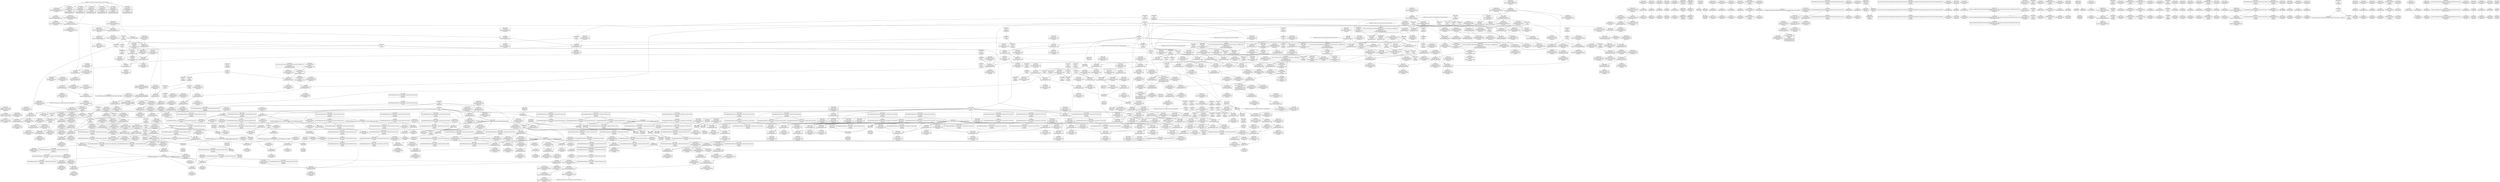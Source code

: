 digraph {
	CE0x4156800 [shape=record,shape=Mrecord,label="{CE0x4156800|open_file_to_av:tmp7|security/selinux/hooks.c,1929|*SummSource*}"]
	CE0x40dd7f0 [shape=record,shape=Mrecord,label="{CE0x40dd7f0|i32_14|*Constant*|*SummSink*}"]
	CE0x4168060 [shape=record,shape=Mrecord,label="{CE0x4168060|open_file_to_av:if.then}"]
	CE0x4145890 [shape=record,shape=Mrecord,label="{CE0x4145890|open_file_to_av:bb}"]
	CE0x415ec10 [shape=record,shape=Mrecord,label="{CE0x415ec10|open_file_to_av:bb|*SummSink*}"]
	CE0x415f9b0 [shape=record,shape=Mrecord,label="{CE0x415f9b0|avc_policy_seqno:bb|*SummSink*}"]
	CE0x40f4e30 [shape=record,shape=Mrecord,label="{CE0x40f4e30|i64_1|*Constant*}"]
	CE0x41e8920 [shape=record,shape=Mrecord,label="{CE0x41e8920|cred_sid:entry}"]
	CE0x419ddd0 [shape=record,shape=Mrecord,label="{CE0x419ddd0|file_to_av:or10|security/selinux/hooks.c,1906|*SummSink*}"]
	CE0x41aa3a0 [shape=record,shape=Mrecord,label="{CE0x41aa3a0|inode_has_perm:lnot|security/selinux/hooks.c,1611|*SummSource*}"]
	CE0x41a2030 [shape=record,shape=Mrecord,label="{CE0x41a2030|file_to_av:and|security/selinux/hooks.c,1902}"]
	CE0x40e9c70 [shape=record,shape=Mrecord,label="{CE0x40e9c70|_call_void_mcount()_#3}"]
	CE0x40e61f0 [shape=record,shape=Mrecord,label="{CE0x40e61f0|file_to_av:conv12|security/selinux/hooks.c,1908|*SummSource*}"]
	CE0x41e87b0 [shape=record,shape=Mrecord,label="{CE0x41e87b0|GLOBAL:cred_sid|*Constant*|*SummSink*}"]
	CE0x41ea3f0 [shape=record,shape=Mrecord,label="{CE0x41ea3f0|inode_has_perm:tmp19|security/selinux/hooks.c,1618|*SummSink*}"]
	CE0x41e79b0 [shape=record,shape=Mrecord,label="{CE0x41e79b0|inode_has_perm:tmp14|security/selinux/hooks.c,1614}"]
	CE0x4154350 [shape=record,shape=Mrecord,label="{CE0x4154350|i32_3|*Constant*|*SummSink*}"]
	CE0x41e9810 [shape=record,shape=Mrecord,label="{CE0x41e9810|avc_has_perm:auditdata|Function::avc_has_perm&Arg::auditdata::|*SummSource*}"]
	CE0x41868c0 [shape=record,shape=Mrecord,label="{CE0x41868c0|i64*_getelementptr_inbounds_(_15_x_i64_,_15_x_i64_*___llvm_gcov_ctr171,_i64_0,_i64_3)|*Constant*|*SummSource*}"]
	CE0x41e5cf0 [shape=record,shape=Mrecord,label="{CE0x41e5cf0|inode_has_perm:tmp13|security/selinux/hooks.c,1614}"]
	CE0x415f1d0 [shape=record,shape=Mrecord,label="{CE0x415f1d0|GLOBAL:file_to_av|*Constant*|*SummSource*}"]
	CE0x414bd60 [shape=record,shape=Mrecord,label="{CE0x414bd60|file_inode:bb|*SummSink*}"]
	CE0x40d4460 [shape=record,shape=Mrecord,label="{CE0x40d4460|open_file_to_av:tmp6|security/selinux/hooks.c,1928}"]
	CE0x41abc10 [shape=record,shape=Mrecord,label="{CE0x41abc10|i64_3|*Constant*}"]
	CE0x41e5130 [shape=record,shape=Mrecord,label="{CE0x41e5130|inode_has_perm:tmp12|security/selinux/hooks.c,1612|*SummSource*}"]
	CE0x41e6eb0 [shape=record,shape=Mrecord,label="{CE0x41e6eb0|inode_has_perm:tmp10|security/selinux/hooks.c,1611}"]
	CE0x41fd3d0 [shape=record,shape=Mrecord,label="{CE0x41fd3d0|__validate_creds:tobool|include/linux/cred.h,173|*SummSource*}"]
	CE0x4174570 [shape=record,shape=Mrecord,label="{CE0x4174570|i64*_getelementptr_inbounds_(_2_x_i64_,_2_x_i64_*___llvm_gcov_ctr162,_i64_0,_i64_0)|*Constant*}"]
	CE0x4189470 [shape=record,shape=Mrecord,label="{CE0x4189470|file_to_av:av.0|*SummSource*}"]
	CE0x41a9fc0 [shape=record,shape=Mrecord,label="{CE0x41a9fc0|__validate_creds:tmp6|include/linux/cred.h,174}"]
	CE0x41abad0 [shape=record,shape=Mrecord,label="{CE0x41abad0|inode_has_perm:expval|security/selinux/hooks.c,1611}"]
	CE0x40f0ef0 [shape=record,shape=Mrecord,label="{CE0x40f0ef0|8:_i8,_32:_%struct.inode*,_%struct.selinux_audit_data*,_128:_i32,_132:_i32,_456:_i8*,_:_SCMRE_128,132_|*MultipleSource*|security/selinux/hooks.c,3424|Function::selinux_file_open&Arg::file::}"]
	CE0x41b0ea0 [shape=record,shape=Mrecord,label="{CE0x41b0ea0|inode_has_perm:tmp6|*LoadInst*|security/selinux/hooks.c,1611|*SummSource*}"]
	CE0x415bca0 [shape=record,shape=Mrecord,label="{CE0x415bca0|avc_policy_seqno:tmp3|*SummSource*}"]
	CE0x412b2d0 [shape=record,shape=Mrecord,label="{CE0x412b2d0|file_path_has_perm:bb}"]
	CE0x419ad00 [shape=record,shape=Mrecord,label="{CE0x419ad00|file_to_av:tmp2|*LoadInst*|security/selinux/hooks.c,1902|*SummSource*}"]
	CE0x41ae960 [shape=record,shape=Mrecord,label="{CE0x41ae960|__validate_creds:tmp1|*SummSink*}"]
	CE0x4169e70 [shape=record,shape=Mrecord,label="{CE0x4169e70|i32_7|*Constant*|*SummSink*}"]
	CE0x40ccad0 [shape=record,shape=Mrecord,label="{CE0x40ccad0|selinux_file_open:tmp4|*LoadInst*|security/selinux/hooks.c,3424}"]
	CE0x419d6d0 [shape=record,shape=Mrecord,label="{CE0x419d6d0|i64_512|*Constant*}"]
	CE0x41b21b0 [shape=record,shape=Mrecord,label="{CE0x41b21b0|inode_has_perm:if.then}"]
	CE0x41ab3b0 [shape=record,shape=Mrecord,label="{CE0x41ab3b0|GLOBAL:llvm.expect.i64|*Constant*|*SummSource*}"]
	CE0x41b2560 [shape=record,shape=Mrecord,label="{CE0x41b2560|COLLAPSED:_GCMRE___llvm_gcov_ctr155_internal_global_5_x_i64_zeroinitializer:_elem_0:default:}"]
	CE0x41fd830 [shape=record,shape=Mrecord,label="{CE0x41fd830|__validate_creds:tmp2|include/linux/cred.h,173|*SummSource*}"]
	CE0x415b190 [shape=record,shape=Mrecord,label="{CE0x415b190|i64*_getelementptr_inbounds_(_2_x_i64_,_2_x_i64_*___llvm_gcov_ctr25231,_i64_0,_i64_1)|*Constant*|*SummSource*}"]
	CE0x41480e0 [shape=record,shape=Mrecord,label="{CE0x41480e0|8:_i32,_12:_i32,_:_CME_8,12_|*MultipleSource*|*LoadInst*|security/selinux/hooks.c,3424|security/selinux/hooks.c,3433|security/selinux/hooks.c,3424}"]
	CE0x40ddae0 [shape=record,shape=Mrecord,label="{CE0x40ddae0|selinux_file_open:tmp}"]
	CE0x419c5a0 [shape=record,shape=Mrecord,label="{CE0x419c5a0|_call_void_mcount()_#3|*SummSource*}"]
	CE0x41f5730 [shape=record,shape=Mrecord,label="{CE0x41f5730|4:_i32,_:_CRE_0,4_|*MultipleSource*|security/selinux/hooks.c,196|*LoadInst*|security/selinux/hooks.c,196|security/selinux/hooks.c,197}"]
	CE0x414c480 [shape=record,shape=Mrecord,label="{CE0x414c480|i64*_getelementptr_inbounds_(_2_x_i64_,_2_x_i64_*___llvm_gcov_ctr168,_i64_0,_i64_0)|*Constant*|*SummSink*}"]
	CE0x40e6ac0 [shape=record,shape=Mrecord,label="{CE0x40e6ac0|file_to_av:and6|security/selinux/hooks.c,1905}"]
	CE0x41dc720 [shape=record,shape=Mrecord,label="{CE0x41dc720|i64*_getelementptr_inbounds_(_8_x_i64_,_8_x_i64_*___llvm_gcov_ctr154,_i64_0,_i64_1)|*Constant*}"]
	CE0x41ff300 [shape=record,shape=Mrecord,label="{CE0x41ff300|inode_has_perm:tmp18|security/selinux/hooks.c,1617|*SummSource*}"]
	CE0x419ffc0 [shape=record,shape=Mrecord,label="{CE0x419ffc0|file_to_av:f_flags|security/selinux/hooks.c,1905|*SummSource*}"]
	CE0x4156ef0 [shape=record,shape=Mrecord,label="{CE0x4156ef0|open_file_to_av:tmp8|security/selinux/hooks.c,1929|*SummSink*}"]
	CE0x41fef20 [shape=record,shape=Mrecord,label="{CE0x41fef20|inode_has_perm:tmp18|security/selinux/hooks.c,1617}"]
	CE0x4158a40 [shape=record,shape=Mrecord,label="{CE0x4158a40|file_inode:tmp2}"]
	CE0x4113ec0 [shape=record,shape=Mrecord,label="{CE0x4113ec0|i32_3|*Constant*}"]
	CE0x412a440 [shape=record,shape=Mrecord,label="{CE0x412a440|file_to_av:or13|security/selinux/hooks.c,1908|*SummSink*}"]
	CE0x41fd360 [shape=record,shape=Mrecord,label="{CE0x41fd360|__validate_creds:tobool|include/linux/cred.h,173}"]
	CE0x41b04d0 [shape=record,shape=Mrecord,label="{CE0x41b04d0|__validate_creds:entry|*SummSource*}"]
	CE0x4114000 [shape=record,shape=Mrecord,label="{CE0x4114000|selinux_file_open:i_security|security/selinux/hooks.c,3425|*SummSource*}"]
	CE0x41830a0 [shape=record,shape=Mrecord,label="{CE0x41830a0|inode_has_perm:adp|Function::inode_has_perm&Arg::adp::|*SummSource*}"]
	CE0x4162330 [shape=record,shape=Mrecord,label="{CE0x4162330|open_file_to_av:call|security/selinux/hooks.c,1926|*SummSource*}"]
	CE0x4176ca0 [shape=record,shape=Mrecord,label="{CE0x4176ca0|file_path_has_perm:path|security/selinux/hooks.c,1658|*SummSink*}"]
	CE0x4116750 [shape=record,shape=Mrecord,label="{CE0x4116750|selinux_file_open:call|security/selinux/hooks.c,3425|*SummSink*}"]
	CE0x41a61f0 [shape=record,shape=Mrecord,label="{CE0x41a61f0|GLOBAL:__validate_creds|*Constant*|*SummSink*}"]
	CE0x41e5000 [shape=record,shape=Mrecord,label="{CE0x41e5000|inode_has_perm:tmp12|security/selinux/hooks.c,1612}"]
	CE0x414d140 [shape=record,shape=Mrecord,label="{CE0x414d140|i64*_getelementptr_inbounds_(_2_x_i64_,_2_x_i64_*___llvm_gcov_ctr162,_i64_0,_i64_1)|*Constant*|*SummSource*}"]
	"CONST[source:0(mediator),value:2(dynamic)][purpose:{subject}][SnkIdx:0]"
	CE0x41542b0 [shape=record,shape=Mrecord,label="{CE0x41542b0|i32_3|*Constant*|*SummSource*}"]
	CE0x4163a40 [shape=record,shape=Mrecord,label="{CE0x4163a40|open_file_to_av:tmp2|security/selinux/hooks.c,1928|*SummSink*}"]
	CE0x4164d70 [shape=record,shape=Mrecord,label="{CE0x4164d70|file_to_av:tmp18|security/selinux/hooks.c,1905|*SummSink*}"]
	CE0x419ed90 [shape=record,shape=Mrecord,label="{CE0x419ed90|i64_5|*Constant*}"]
	CE0x41f64b0 [shape=record,shape=Mrecord,label="{CE0x41f64b0|cred_sid:tmp6|security/selinux/hooks.c,197|*SummSource*}"]
	CE0x41a8a80 [shape=record,shape=Mrecord,label="{CE0x41a8a80|inode_has_perm:tmp3|*SummSink*}"]
	CE0x4145ef0 [shape=record,shape=Mrecord,label="{CE0x4145ef0|open_file_to_av:file|Function::open_file_to_av&Arg::file::|*SummSink*}"]
	CE0x419b110 [shape=record,shape=Mrecord,label="{CE0x419b110|i32_22|*Constant*}"]
	CE0x40d42c0 [shape=record,shape=Mrecord,label="{CE0x40d42c0|open_file_to_av:tmp5|security/selinux/hooks.c,1928|*SummSink*}"]
	CE0x41abba0 [shape=record,shape=Mrecord,label="{CE0x41abba0|inode_has_perm:expval|security/selinux/hooks.c,1611|*SummSource*}"]
	CE0x41fcfb0 [shape=record,shape=Mrecord,label="{CE0x41fcfb0|__validate_creds:expval|include/linux/cred.h,173|*SummSink*}"]
	CE0x40dfe80 [shape=record,shape=Mrecord,label="{CE0x40dfe80|selinux_file_open:entry|*SummSource*}"]
	CE0x41f2760 [shape=record,shape=Mrecord,label="{CE0x41f2760|__validate_creds:lnot.ext|include/linux/cred.h,173|*SummSource*}"]
	CE0x412a6c0 [shape=record,shape=Mrecord,label="{CE0x412a6c0|file_to_av:conv14|security/selinux/hooks.c,1908|*SummSource*}"]
	CE0x41ebfb0 [shape=record,shape=Mrecord,label="{CE0x41ebfb0|inode_has_perm:tmp15|*LoadInst*|security/selinux/hooks.c,1615|*SummSink*}"]
	CE0x4176020 [shape=record,shape=Mrecord,label="{CE0x4176020|file_inode:tmp4|*LoadInst*|include/linux/fs.h,1916}"]
	CE0x40eebe0 [shape=record,shape=Mrecord,label="{CE0x40eebe0|8:_i8,_32:_%struct.inode*,_%struct.selinux_audit_data*,_128:_i32,_132:_i32,_456:_i8*,_:_SCMRE_32,40_|*MultipleSource*|security/selinux/hooks.c,3424|Function::selinux_file_open&Arg::file::}"]
	CE0x40d49d0 [shape=record,shape=Mrecord,label="{CE0x40d49d0|i64*_getelementptr_inbounds_(_5_x_i64_,_5_x_i64_*___llvm_gcov_ctr270,_i64_0,_i64_3)|*Constant*|*SummSource*}"]
	CE0x41593a0 [shape=record,shape=Mrecord,label="{CE0x41593a0|file_path_has_perm:tmp3|*SummSink*}"]
	CE0x415f640 [shape=record,shape=Mrecord,label="{CE0x415f640|open_file_to_av:if.then|*SummSource*}"]
	CE0x41de780 [shape=record,shape=Mrecord,label="{CE0x41de780|COLLAPSED:_GCMRE___llvm_gcov_ctr154_internal_global_8_x_i64_zeroinitializer:_elem_0:default:}"]
	CE0x41e09e0 [shape=record,shape=Mrecord,label="{CE0x41e09e0|inode_has_perm:conv|security/selinux/hooks.c,1611|*SummSink*}"]
	CE0x41de520 [shape=record,shape=Mrecord,label="{CE0x41de520|cred_sid:tmp3|*SummSource*}"]
	CE0x41e5610 [shape=record,shape=Mrecord,label="{CE0x41e5610|i64*_getelementptr_inbounds_(_8_x_i64_,_8_x_i64_*___llvm_gcov_ctr154,_i64_0,_i64_6)|*Constant*}"]
	CE0x41f52e0 [shape=record,shape=Mrecord,label="{CE0x41f52e0|cred_sid:sid|security/selinux/hooks.c,197|*SummSink*}"]
	CE0x4157c90 [shape=record,shape=Mrecord,label="{CE0x4157c90|open_file_to_av:or|security/selinux/hooks.c,1929|*SummSource*}"]
	CE0x415ccc0 [shape=record,shape=Mrecord,label="{CE0x415ccc0|file_path_has_perm:tmp4|security/selinux/hooks.c,1658|*SummSource*}"]
	CE0x419e2c0 [shape=record,shape=Mrecord,label="{CE0x419e2c0|i64*_getelementptr_inbounds_(_15_x_i64_,_15_x_i64_*___llvm_gcov_ctr171,_i64_0,_i64_9)|*Constant*}"]
	CE0x419c4b0 [shape=record,shape=Mrecord,label="{CE0x419c4b0|i64_4|*Constant*|*SummSource*}"]
	CE0x419dc80 [shape=record,shape=Mrecord,label="{CE0x419dc80|file_to_av:conv11|security/selinux/hooks.c,1906}"]
	CE0x41831f0 [shape=record,shape=Mrecord,label="{CE0x41831f0|inode_has_perm:adp|Function::inode_has_perm&Arg::adp::|*SummSink*}"]
	CE0x41dbd10 [shape=record,shape=Mrecord,label="{CE0x41dbd10|i64*_getelementptr_inbounds_(_5_x_i64_,_5_x_i64_*___llvm_gcov_ctr155,_i64_0,_i64_3)|*Constant*|*SummSink*}"]
	CE0x4148cb0 [shape=record,shape=Mrecord,label="{CE0x4148cb0|selinux_file_open:call1|security/selinux/hooks.c,3434|*SummSource*}"]
	CE0x41f0910 [shape=record,shape=Mrecord,label="{CE0x41f0910|__validate_creds:if.end|*SummSource*}"]
	CE0x4169340 [shape=record,shape=Mrecord,label="{CE0x4169340|file_path_has_perm:ad|security/selinux/hooks.c, 1655|*SummSource*}"]
	CE0x412b660 [shape=record,shape=Mrecord,label="{CE0x412b660|i64*_getelementptr_inbounds_(_15_x_i64_,_15_x_i64_*___llvm_gcov_ctr171,_i64_0,_i64_0)|*Constant*|*SummSource*}"]
	CE0x41692d0 [shape=record,shape=Mrecord,label="{CE0x41692d0|i64*_getelementptr_inbounds_(_2_x_i64_,_2_x_i64_*___llvm_gcov_ctr168,_i64_0,_i64_1)|*Constant*}"]
	CE0x41e1e00 [shape=record,shape=Mrecord,label="{CE0x41e1e00|COLLAPSED:_GCMRE___llvm_gcov_ctr131_internal_global_2_x_i64_zeroinitializer:_elem_0:default:}"]
	CE0x41764b0 [shape=record,shape=Mrecord,label="{CE0x41764b0|i64*_getelementptr_inbounds_(_8_x_i64_,_8_x_i64_*___llvm_gcov_ctr154,_i64_0,_i64_0)|*Constant*|*SummSink*}"]
	CE0x41e6240 [shape=record,shape=Mrecord,label="{CE0x41e6240|GLOBAL:__llvm_gcov_ctr154|Global_var:__llvm_gcov_ctr154}"]
	CE0x41e64e0 [shape=record,shape=Mrecord,label="{CE0x41e64e0|GLOBAL:__llvm_gcov_ctr154|Global_var:__llvm_gcov_ctr154|*SummSink*}"]
	CE0x40f1740 [shape=record,shape=Mrecord,label="{CE0x40f1740|i64*_getelementptr_inbounds_(_2_x_i64_,_2_x_i64_*___llvm_gcov_ctr269,_i64_0,_i64_0)|*Constant*}"]
	CE0x4181f40 [shape=record,shape=Mrecord,label="{CE0x4181f40|inode_has_perm:entry|*SummSink*}"]
	CE0x40ea680 [shape=record,shape=Mrecord,label="{CE0x40ea680|selinux_file_open:tmp3|*SummSink*}"]
	CE0x4116850 [shape=record,shape=Mrecord,label="{CE0x4116850|GLOBAL:file_inode|*Constant*|*SummSource*}"]
	CE0x4159c40 [shape=record,shape=Mrecord,label="{CE0x4159c40|i32_2|*Constant*}"]
	CE0x4162110 [shape=record,shape=Mrecord,label="{CE0x4162110|GLOBAL:file_to_av|*Constant*}"]
	CE0x41ec0c0 [shape=record,shape=Mrecord,label="{CE0x41ec0c0|inode_has_perm:tmp16|security/selinux/hooks.c,1615}"]
	CE0x413fd90 [shape=record,shape=Mrecord,label="{CE0x413fd90|selinux_file_open:tmp7|security/selinux/hooks.c,3425}"]
	CE0x41ffdd0 [shape=record,shape=Mrecord,label="{CE0x41ffdd0|i32_(i32,_i32,_i16,_i32,_%struct.common_audit_data*)*_bitcast_(i32_(i32,_i32,_i16,_i32,_%struct.common_audit_data.495*)*_avc_has_perm_to_i32_(i32,_i32,_i16,_i32,_%struct.common_audit_data*)*)|*Constant*|*SummSink*}"]
	CE0x41e66b0 [shape=record,shape=Mrecord,label="{CE0x41e66b0|inode_has_perm:tmp8|security/selinux/hooks.c,1611|*SummSource*}"]
	CE0x41af2e0 [shape=record,shape=Mrecord,label="{CE0x41af2e0|inode_has_perm:return|*SummSource*}"]
	CE0x41841c0 [shape=record,shape=Mrecord,label="{CE0x41841c0|file_to_av:tobool17|security/selinux/hooks.c,1910|*SummSink*}"]
	CE0x4144020 [shape=record,shape=Mrecord,label="{CE0x4144020|selinux_file_open:tmp8|security/selinux/hooks.c,3433}"]
	CE0x4172330 [shape=record,shape=Mrecord,label="{CE0x4172330|file_to_av:tmp30|security/selinux/hooks.c,1914}"]
	CE0x41c48b0 [shape=record,shape=Mrecord,label="{CE0x41c48b0|i64_7|*Constant*|*SummSink*}"]
	CE0x419d470 [shape=record,shape=Mrecord,label="{CE0x419d470|file_to_av:conv9|security/selinux/hooks.c,1906|*SummSource*}"]
	CE0x41ff8d0 [shape=record,shape=Mrecord,label="{CE0x41ff8d0|inode_has_perm:call4|security/selinux/hooks.c,1617|*SummSink*}"]
	CE0x41eb3f0 [shape=record,shape=Mrecord,label="{CE0x41eb3f0|avc_has_perm:ssid|Function::avc_has_perm&Arg::ssid::|*SummSource*}"]
	CE0x415b6d0 [shape=record,shape=Mrecord,label="{CE0x415b6d0|avc_policy_seqno:tmp2}"]
	CE0x4149180 [shape=record,shape=Mrecord,label="{CE0x4149180|i32_2|*Constant*|*SummSource*}"]
	CE0x41f4b50 [shape=record,shape=Mrecord,label="{CE0x41f4b50|cred_sid:tmp5|security/selinux/hooks.c,196|*SummSource*}"]
	CE0x41ad250 [shape=record,shape=Mrecord,label="{CE0x41ad250|__validate_creds:entry}"]
	CE0x40d22f0 [shape=record,shape=Mrecord,label="{CE0x40d22f0|file_to_av:f_mode|security/selinux/hooks.c,1902|*SummSource*}"]
	CE0x415f080 [shape=record,shape=Mrecord,label="{CE0x415f080|file_to_av:tmp|*SummSink*}"]
	CE0x4116670 [shape=record,shape=Mrecord,label="{CE0x4116670|selinux_file_open:call|security/selinux/hooks.c,3425}"]
	CE0x4158ab0 [shape=record,shape=Mrecord,label="{CE0x4158ab0|file_inode:tmp2|*SummSource*}"]
	CE0x40e72e0 [shape=record,shape=Mrecord,label="{CE0x40e72e0|i64_6|*Constant*|*SummSource*}"]
	CE0x41a8480 [shape=record,shape=Mrecord,label="{CE0x41a8480|inode_has_perm:tmp5|security/selinux/hooks.c,1609|*SummSource*}"]
	CE0x41f5250 [shape=record,shape=Mrecord,label="{CE0x41f5250|cred_sid:sid|security/selinux/hooks.c,197}"]
	CE0x415b7b0 [shape=record,shape=Mrecord,label="{CE0x415b7b0|avc_policy_seqno:tmp2|*SummSink*}"]
	CE0x4173800 [shape=record,shape=Mrecord,label="{CE0x4173800|file_to_av:tmp32|security/selinux/hooks.c,1917}"]
	CE0x41ae020 [shape=record,shape=Mrecord,label="{CE0x41ae020|__validate_creds:cred|Function::__validate_creds&Arg::cred::|*SummSink*}"]
	CE0x415f430 [shape=record,shape=Mrecord,label="{CE0x415f430|file_to_av:entry}"]
	CE0x4160270 [shape=record,shape=Mrecord,label="{CE0x4160270|file_to_av:tmp8|security/selinux/hooks.c,1903|*SummSink*}"]
	CE0x41165a0 [shape=record,shape=Mrecord,label="{CE0x41165a0|selinux_file_open:tmp5|security/selinux/hooks.c,3424|*SummSink*}"]
	CE0x412a820 [shape=record,shape=Mrecord,label="{CE0x412a820|file_to_av:conv14|security/selinux/hooks.c,1908|*SummSink*}"]
	CE0x41ebf40 [shape=record,shape=Mrecord,label="{CE0x41ebf40|inode_has_perm:tmp15|*LoadInst*|security/selinux/hooks.c,1615|*SummSource*}"]
	CE0x4144620 [shape=record,shape=Mrecord,label="{CE0x4144620|_ret_i32_%tmp4,_!dbg_!27711|security/selinux/avc.c,779}"]
	CE0x41e0df0 [shape=record,shape=Mrecord,label="{CE0x41e0df0|__validate_creds:tmp7|include/linux/cred.h,174|*SummSink*}"]
	CE0x413ffb0 [shape=record,shape=Mrecord,label="{CE0x413ffb0|selinux_file_open:tmp7|security/selinux/hooks.c,3425|*SummSink*}"]
	CE0x41457a0 [shape=record,shape=Mrecord,label="{CE0x41457a0|i32*_getelementptr_inbounds_(%struct.avc_cache,_%struct.avc_cache*_avc_cache,_i32_0,_i32_4)|*Constant*|*SummSink*}"]
	CE0x41563a0 [shape=record,shape=Mrecord,label="{CE0x41563a0|file_path_has_perm:u|security/selinux/hooks.c,1658|*SummSource*}"]
	CE0x4163850 [shape=record,shape=Mrecord,label="{CE0x4163850|file_to_av:or|security/selinux/hooks.c,1903}"]
	CE0x415a760 [shape=record,shape=Mrecord,label="{CE0x415a760|avc_policy_seqno:tmp|*SummSource*}"]
	CE0x41592e0 [shape=record,shape=Mrecord,label="{CE0x41592e0|file_path_has_perm:tmp3|*SummSource*}"]
	CE0x41728d0 [shape=record,shape=Mrecord,label="{CE0x41728d0|file_to_av:tmp30|security/selinux/hooks.c,1914|*SummSink*}"]
	CE0x419f0f0 [shape=record,shape=Mrecord,label="{CE0x419f0f0|i64_5|*Constant*|*SummSink*}"]
	CE0x4149790 [shape=record,shape=Mrecord,label="{CE0x4149790|selinux_file_open:call3|security/selinux/hooks.c,3443|*SummSource*}"]
	CE0x41e4aa0 [shape=record,shape=Mrecord,label="{CE0x41e4aa0|inode_has_perm:tmp11|security/selinux/hooks.c,1612|*SummSink*}"]
	CE0x419f8f0 [shape=record,shape=Mrecord,label="{CE0x419f8f0|i32_6|*Constant*}"]
	CE0x41890c0 [shape=record,shape=Mrecord,label="{CE0x41890c0|file_to_av:or|security/selinux/hooks.c,1903|*SummSink*}"]
	CE0x40f03b0 [shape=record,shape=Mrecord,label="{CE0x40f03b0|selinux_file_open:f_security|security/selinux/hooks.c,3424|*SummSource*}"]
	CE0x415a2f0 [shape=record,shape=Mrecord,label="{CE0x415a2f0|file_inode:tmp4|*LoadInst*|include/linux/fs.h,1916|*SummSource*}"]
	CE0x40e3390 [shape=record,shape=Mrecord,label="{CE0x40e3390|i64*_getelementptr_inbounds_(_2_x_i64_,_2_x_i64_*___llvm_gcov_ctr25231,_i64_0,_i64_0)|*Constant*|*SummSource*}"]
	CE0x40c4dd0 [shape=record,shape=Mrecord,label="{CE0x40c4dd0|file_inode:f|Function::file_inode&Arg::f::}"]
	CE0x41872c0 [shape=record,shape=Mrecord,label="{CE0x41872c0|file_to_av:tmp11|security/selinux/hooks.c,1904|*SummSource*}"]
	CE0x41a6a20 [shape=record,shape=Mrecord,label="{CE0x41a6a20|_call_void_mcount()_#3|*SummSink*}"]
	CE0x41dd130 [shape=record,shape=Mrecord,label="{CE0x41dd130|_ret_void,_!dbg_!27722|include/linux/cred.h,175|*SummSource*}"]
	CE0x415dad0 [shape=record,shape=Mrecord,label="{CE0x415dad0|i64_16|*Constant*|*SummSink*}"]
	CE0x4144b20 [shape=record,shape=Mrecord,label="{CE0x4144b20|open_file_to_av:entry}"]
	CE0x419e660 [shape=record,shape=Mrecord,label="{CE0x419e660|file_to_av:and3|security/selinux/hooks.c,1904|*SummSource*}"]
	CE0x41e8d90 [shape=record,shape=Mrecord,label="{CE0x41e8d90|cred_sid:cred|Function::cred_sid&Arg::cred::|*SummSource*}"]
	CE0x4164290 [shape=record,shape=Mrecord,label="{CE0x4164290|open_file_to_av:call|security/selinux/hooks.c,1926}"]
	CE0x414d280 [shape=record,shape=Mrecord,label="{CE0x414d280|i64*_getelementptr_inbounds_(_2_x_i64_,_2_x_i64_*___llvm_gcov_ctr162,_i64_0,_i64_1)|*Constant*|*SummSink*}"]
	CE0x40f33e0 [shape=record,shape=Mrecord,label="{CE0x40f33e0|i64*_getelementptr_inbounds_(_5_x_i64_,_5_x_i64_*___llvm_gcov_ctr270,_i64_0,_i64_4)|*Constant*}"]
	CE0x416bec0 [shape=record,shape=Mrecord,label="{CE0x416bec0|file_to_av:tmp8|security/selinux/hooks.c,1903}"]
	CE0x41a89b0 [shape=record,shape=Mrecord,label="{CE0x41a89b0|inode_has_perm:tmp3|*SummSource*}"]
	CE0x414a730 [shape=record,shape=Mrecord,label="{CE0x414a730|file_path_has_perm:cred|Function::file_path_has_perm&Arg::cred::|*SummSource*}"]
	CE0x41dc2b0 [shape=record,shape=Mrecord,label="{CE0x41dc2b0|cred_sid:tmp3|*SummSink*}"]
	CE0x41ab520 [shape=record,shape=Mrecord,label="{CE0x41ab520|GLOBAL:llvm.expect.i64|*Constant*|*SummSink*}"]
	CE0x4184970 [shape=record,shape=Mrecord,label="{CE0x4184970|i64_12|*Constant*}"]
	CE0x4187980 [shape=record,shape=Mrecord,label="{CE0x4187980|file_to_av:tmp13|security/selinux/hooks.c,1904}"]
	CE0x41e8af0 [shape=record,shape=Mrecord,label="{CE0x41e8af0|cred_sid:entry|*SummSink*}"]
	CE0x4165380 [shape=record,shape=Mrecord,label="{CE0x4165380|i64*_getelementptr_inbounds_(_15_x_i64_,_15_x_i64_*___llvm_gcov_ctr171,_i64_0,_i64_8)|*Constant*|*SummSink*}"]
	CE0x4156330 [shape=record,shape=Mrecord,label="{CE0x4156330|file_path_has_perm:u|security/selinux/hooks.c,1658}"]
	CE0x4173340 [shape=record,shape=Mrecord,label="{CE0x4173340|file_to_av:tmp31|security/selinux/hooks.c,1917|*SummSource*}"]
	CE0x419c260 [shape=record,shape=Mrecord,label="{CE0x419c260|file_to_av:tmp9|*LoadInst*|security/selinux/hooks.c,1904|*SummSink*}"]
	CE0x4185380 [shape=record,shape=Mrecord,label="{CE0x4185380|file_to_av:tmp26|security/selinux/hooks.c,1910|*SummSource*}"]
	CE0x41dd6d0 [shape=record,shape=Mrecord,label="{CE0x41dd6d0|inode_has_perm:tmp|*SummSink*}"]
	CE0x5beaea0 [shape=record,shape=Mrecord,label="{CE0x5beaea0|selinux_file_open:file|Function::selinux_file_open&Arg::file::|*SummSink*}"]
	CE0x41db240 [shape=record,shape=Mrecord,label="{CE0x41db240|i32_0|*Constant*}"]
	CE0x4182650 [shape=record,shape=Mrecord,label="{CE0x4182650|inode_has_perm:inode|Function::inode_has_perm&Arg::inode::|*SummSource*}"]
	CE0x41a8410 [shape=record,shape=Mrecord,label="{CE0x41a8410|__validate_creds:if.end}"]
	CE0x4185b20 [shape=record,shape=Mrecord,label="{CE0x4185b20|file_to_av:tmp4|security/selinux/hooks.c,1902|*SummSink*}"]
	CE0x41604a0 [shape=record,shape=Mrecord,label="{CE0x41604a0|file_to_av:tmp7|security/selinux/hooks.c,1903|*SummSource*}"]
	CE0x41f25a0 [shape=record,shape=Mrecord,label="{CE0x41f25a0|__validate_creds:lnot1|include/linux/cred.h,173|*SummSink*}"]
	CE0x41635c0 [shape=record,shape=Mrecord,label="{CE0x41635c0|file_to_av:conv|security/selinux/hooks.c,1903|*SummSource*}"]
	CE0x416aa10 [shape=record,shape=Mrecord,label="{CE0x416aa10|open_file_to_av:tmp6|security/selinux/hooks.c,1928|*SummSink*}"]
	CE0x41b0850 [shape=record,shape=Mrecord,label="{CE0x41b0850|__validate_creds:cred|Function::__validate_creds&Arg::cred::|*SummSource*}"]
	CE0x4184ff0 [shape=record,shape=Mrecord,label="{CE0x4184ff0|file_to_av:tmp25|security/selinux/hooks.c,1910|*SummSource*}"]
	CE0x40f07d0 [shape=record,shape=Mrecord,label="{CE0x40f07d0|i64*_getelementptr_inbounds_(_2_x_i64_,_2_x_i64_*___llvm_gcov_ctr269,_i64_0,_i64_1)|*Constant*}"]
	CE0x4144290 [shape=record,shape=Mrecord,label="{CE0x4144290|GLOBAL:avc_policy_seqno|*Constant*|*SummSource*}"]
	CE0x41ad910 [shape=record,shape=Mrecord,label="{CE0x41ad910|i64*_getelementptr_inbounds_(_8_x_i64_,_8_x_i64_*___llvm_gcov_ctr154,_i64_0,_i64_2)|*Constant*|*SummSink*}"]
	CE0x41fe7e0 [shape=record,shape=Mrecord,label="{CE0x41fe7e0|inode_has_perm:tmp17|security/selinux/hooks.c,1617|*SummSource*}"]
	CE0x41efc10 [shape=record,shape=Mrecord,label="{CE0x41efc10|__validate_creds:tmp9|include/linux/cred.h,175|*SummSource*}"]
	CE0x4183360 [shape=record,shape=Mrecord,label="{CE0x4183360|_ret_i32_%retval.0,_!dbg_!27739|security/selinux/hooks.c,1618}"]
	CE0x41ef080 [shape=record,shape=Mrecord,label="{CE0x41ef080|__validate_creds:tmp8|include/linux/cred.h,175}"]
	CE0x41b1e10 [shape=record,shape=Mrecord,label="{CE0x41b1e10|__validate_creds:tmp1|*SummSource*}"]
	CE0x41a1dd0 [shape=record,shape=Mrecord,label="{CE0x41a1dd0|file_to_av:f_mode2|security/selinux/hooks.c,1904}"]
	CE0x4185750 [shape=record,shape=Mrecord,label="{CE0x4185750|GLOBAL:__llvm_gcov_ctr171|Global_var:__llvm_gcov_ctr171}"]
	CE0x41e9ca0 [shape=record,shape=Mrecord,label="{CE0x41e9ca0|_ret_i32_%retval.0,_!dbg_!27728|security/selinux/avc.c,775|*SummSink*}"]
	CE0x4148210 [shape=record,shape=Mrecord,label="{CE0x4148210|selinux_file_open:call1|security/selinux/hooks.c,3434|*SummSink*}"]
	CE0x41eab30 [shape=record,shape=Mrecord,label="{CE0x41eab30|inode_has_perm:tmp20|security/selinux/hooks.c,1618|*SummSink*}"]
	CE0x4149e90 [shape=record,shape=Mrecord,label="{CE0x4149e90|file_path_has_perm:entry|*SummSink*}"]
	CE0x41859d0 [shape=record,shape=Mrecord,label="{CE0x41859d0|GLOBAL:__llvm_gcov_ctr171|Global_var:__llvm_gcov_ctr171|*SummSource*}"]
	CE0x41ff7a0 [shape=record,shape=Mrecord,label="{CE0x41ff7a0|inode_has_perm:call4|security/selinux/hooks.c,1617|*SummSource*}"]
	CE0x4156d80 [shape=record,shape=Mrecord,label="{CE0x4156d80|open_file_to_av:tmp8|security/selinux/hooks.c,1929|*SummSource*}"]
	CE0x416b8a0 [shape=record,shape=Mrecord,label="{CE0x416b8a0|i64*_getelementptr_inbounds_(_5_x_i64_,_5_x_i64_*___llvm_gcov_ctr270,_i64_0,_i64_3)|*Constant*|*SummSink*}"]
	CE0x4182230 [shape=record,shape=Mrecord,label="{CE0x4182230|inode_has_perm:cred|Function::inode_has_perm&Arg::cred::|*SummSource*}"]
	CE0x41739a0 [shape=record,shape=Mrecord,label="{CE0x41739a0|file_to_av:tmp32|security/selinux/hooks.c,1917|*SummSource*}"]
	CE0x41f4340 [shape=record,shape=Mrecord,label="{CE0x41f4340|cred_sid:security|security/selinux/hooks.c,196|*SummSink*}"]
	CE0x41656a0 [shape=record,shape=Mrecord,label="{CE0x41656a0|file_to_av:if.end|*SummSink*}"]
	CE0x41e1220 [shape=record,shape=Mrecord,label="{CE0x41e1220|inode_has_perm:i_flags|security/selinux/hooks.c,1611}"]
	CE0x4167de0 [shape=record,shape=Mrecord,label="{CE0x4167de0|open_file_to_av:if.then|*SummSink*}"]
	CE0x40d2050 [shape=record,shape=Mrecord,label="{CE0x40d2050|open_file_to_av:tmp1}"]
	CE0x41ffca0 [shape=record,shape=Mrecord,label="{CE0x41ffca0|i32_(i32,_i32,_i16,_i32,_%struct.common_audit_data*)*_bitcast_(i32_(i32,_i32,_i16,_i32,_%struct.common_audit_data.495*)*_avc_has_perm_to_i32_(i32,_i32,_i16,_i32,_%struct.common_audit_data*)*)|*Constant*|*SummSource*}"]
	CE0x41ec650 [shape=record,shape=Mrecord,label="{CE0x41ec650|avc_has_perm:tsid|Function::avc_has_perm&Arg::tsid::|*SummSink*}"]
	CE0x415d990 [shape=record,shape=Mrecord,label="{CE0x415d990|i64_16|*Constant*}"]
	CE0x41edcd0 [shape=record,shape=Mrecord,label="{CE0x41edcd0|__validate_creds:tmp3|include/linux/cred.h,173}"]
	CE0x4176300 [shape=record,shape=Mrecord,label="{CE0x4176300|i64*_getelementptr_inbounds_(_8_x_i64_,_8_x_i64_*___llvm_gcov_ctr154,_i64_0,_i64_0)|*Constant*|*SummSource*}"]
	CE0x414ca60 [shape=record,shape=Mrecord,label="{CE0x414ca60|file_inode:tmp|*SummSink*}"]
	CE0x41c4a50 [shape=record,shape=Mrecord,label="{CE0x41c4a50|file_to_av:tmp15|security/selinux/hooks.c,1905|*SummSource*}"]
	CE0x4116a60 [shape=record,shape=Mrecord,label="{CE0x4116a60|file_inode:entry}"]
	CE0x41c43c0 [shape=record,shape=Mrecord,label="{CE0x41c43c0|file_to_av:tmp20|security/selinux/hooks.c,1906|*SummSource*}"]
	CE0x419bd40 [shape=record,shape=Mrecord,label="{CE0x419bd40|file_to_av:f_mode2|security/selinux/hooks.c,1904|*SummSink*}"]
	CE0x41166e0 [shape=record,shape=Mrecord,label="{CE0x41166e0|selinux_file_open:call|security/selinux/hooks.c,3425|*SummSource*}"]
	CE0x4106500 [shape=record,shape=Mrecord,label="{CE0x4106500|selinux_file_open:tmp5|security/selinux/hooks.c,3424|*SummSource*}"]
	CE0x41e4570 [shape=record,shape=Mrecord,label="{CE0x41e4570|i64*_getelementptr_inbounds_(_8_x_i64_,_8_x_i64_*___llvm_gcov_ctr154,_i64_0,_i64_5)|*Constant*|*SummSink*}"]
	CE0x41eed20 [shape=record,shape=Mrecord,label="{CE0x41eed20|__validate_creds:tmp5|include/linux/cred.h,173}"]
	CE0x419bc40 [shape=record,shape=Mrecord,label="{CE0x419bc40|inode_has_perm:lnot.ext|security/selinux/hooks.c,1611|*SummSource*}"]
	CE0x41ebc20 [shape=record,shape=Mrecord,label="{CE0x41ebc20|inode_has_perm:i_security|security/selinux/hooks.c,1615|*SummSource*}"]
	CE0x4168360 [shape=record,shape=Mrecord,label="{CE0x4168360|i64_2|*Constant*}"]
	CE0x4176610 [shape=record,shape=Mrecord,label="{CE0x4176610|i64_1|*Constant*}"]
	CE0x41840f0 [shape=record,shape=Mrecord,label="{CE0x41840f0|file_to_av:tobool17|security/selinux/hooks.c,1910|*SummSource*}"]
	CE0x41716c0 [shape=record,shape=Mrecord,label="{CE0x41716c0|file_to_av:tmp28|security/selinux/hooks.c,1910|*SummSink*}"]
	CE0x419dd60 [shape=record,shape=Mrecord,label="{CE0x419dd60|file_to_av:or10|security/selinux/hooks.c,1906|*SummSource*}"]
	CE0x4189b40 [shape=record,shape=Mrecord,label="{CE0x4189b40|i64*_getelementptr_inbounds_(_15_x_i64_,_15_x_i64_*___llvm_gcov_ctr171,_i64_0,_i64_9)|*Constant*|*SummSink*}"]
	CE0x41e9960 [shape=record,shape=Mrecord,label="{CE0x41e9960|avc_has_perm:auditdata|Function::avc_has_perm&Arg::auditdata::|*SummSink*}"]
	CE0x4105d50 [shape=record,shape=Mrecord,label="{CE0x4105d50|selinux_file_open:tmp4|*LoadInst*|security/selinux/hooks.c,3424|*SummSink*}"]
	CE0x41ff5a0 [shape=record,shape=Mrecord,label="{CE0x41ff5a0|inode_has_perm:call4|security/selinux/hooks.c,1617}"]
	CE0x40db910 [shape=record,shape=Mrecord,label="{CE0x40db910|selinux_file_open:tmp1|*SummSink*}"]
	CE0x41e9ae0 [shape=record,shape=Mrecord,label="{CE0x41e9ae0|_ret_i32_%retval.0,_!dbg_!27728|security/selinux/avc.c,775|*SummSource*}"]
	CE0x4140b60 [shape=record,shape=Mrecord,label="{CE0x4140b60|file_to_av:tmp24|security/selinux/hooks.c,1909}"]
	CE0x414ed50 [shape=record,shape=Mrecord,label="{CE0x414ed50|28:_i32,_32:_i16,_:_CRE_32,34_|*MultipleSource*|security/selinux/hooks.c,3425|security/selinux/hooks.c,3425|security/selinux/hooks.c,3433}"]
	CE0x41f4da0 [shape=record,shape=Mrecord,label="{CE0x41f4da0|i32_1|*Constant*}"]
	CE0x4168d20 [shape=record,shape=Mrecord,label="{CE0x4168d20|i64_2|*Constant*|*SummSink*}"]
	CE0x41ea840 [shape=record,shape=Mrecord,label="{CE0x41ea840|inode_has_perm:tmp20|security/selinux/hooks.c,1618}"]
	CE0x41a3750 [shape=record,shape=Mrecord,label="{CE0x41a3750|file_to_av:f_mode|security/selinux/hooks.c,1902|*SummSink*}"]
	CE0x40e6bf0 [shape=record,shape=Mrecord,label="{CE0x40e6bf0|file_to_av:and6|security/selinux/hooks.c,1905|*SummSink*}"]
	CE0x41a8b90 [shape=record,shape=Mrecord,label="{CE0x41a8b90|_call_void_mcount()_#3}"]
	CE0x4147530 [shape=record,shape=Mrecord,label="{CE0x4147530|selinux_file_open:pseqno|security/selinux/hooks.c,3434|*SummSink*}"]
	CE0x40d2130 [shape=record,shape=Mrecord,label="{CE0x40d2130|open_file_to_av:tmp1|*SummSink*}"]
	CE0x4155d70 [shape=record,shape=Mrecord,label="{CE0x4155d70|file_path_has_perm:type|security/selinux/hooks.c,1657|*SummSink*}"]
	CE0x41e8a40 [shape=record,shape=Mrecord,label="{CE0x41e8a40|cred_sid:entry|*SummSource*}"]
	CE0x4187440 [shape=record,shape=Mrecord,label="{CE0x4187440|file_to_av:tmp11|security/selinux/hooks.c,1904|*SummSink*}"]
	CE0x41ec520 [shape=record,shape=Mrecord,label="{CE0x41ec520|avc_has_perm:tsid|Function::avc_has_perm&Arg::tsid::|*SummSource*}"]
	CE0x412adb0 [shape=record,shape=Mrecord,label="{CE0x412adb0|file_to_av:tmp23|security/selinux/hooks.c,1909}"]
	CE0x414b330 [shape=record,shape=Mrecord,label="{CE0x414b330|_ret_i32_%call1,_!dbg_!27722|security/selinux/hooks.c,1659}"]
	CE0x41dc4e0 [shape=record,shape=Mrecord,label="{CE0x41dc4e0|_call_void_mcount()_#3|*SummSource*}"]
	CE0x40e0630 [shape=record,shape=Mrecord,label="{CE0x40e0630|i32_1|*Constant*|*SummSource*}"]
	CE0x3810120 [shape=record,shape=Mrecord,label="{CE0x3810120|selinux_file_open:file|Function::selinux_file_open&Arg::file::|*SummSource*}"]
	CE0x40f30f0 [shape=record,shape=Mrecord,label="{CE0x40f30f0|open_file_to_av:av.0|*SummSource*}"]
	CE0x41a34e0 [shape=record,shape=Mrecord,label="{CE0x41a34e0|i32_0|*Constant*}"]
	CE0x4160510 [shape=record,shape=Mrecord,label="{CE0x4160510|file_to_av:tmp7|security/selinux/hooks.c,1903|*SummSink*}"]
	CE0x40e68a0 [shape=record,shape=Mrecord,label="{CE0x40e68a0|file_to_av:tobool7|security/selinux/hooks.c,1905}"]
	CE0x41c3d50 [shape=record,shape=Mrecord,label="{CE0x41c3d50|file_to_av:tmp19|security/selinux/hooks.c,1906}"]
	CE0x40f1570 [shape=record,shape=Mrecord,label="{CE0x40f1570|selinux_file_open:tmp2|*SummSink*}"]
	CE0x4149590 [shape=record,shape=Mrecord,label="{CE0x4149590|selinux_file_open:isid|security/selinux/hooks.c,3433}"]
	CE0x4175c40 [shape=record,shape=Mrecord,label="{CE0x4175c40|file_inode:f_inode|include/linux/fs.h,1916}"]
	CE0x4155060 [shape=record,shape=Mrecord,label="{CE0x4155060|inode_has_perm:tobool2|security/selinux/hooks.c,1611|*SummSink*}"]
	CE0x41a6800 [shape=record,shape=Mrecord,label="{CE0x41a6800|i64*_getelementptr_inbounds_(_5_x_i64_,_5_x_i64_*___llvm_gcov_ctr155,_i64_0,_i64_0)|*Constant*}"]
	CE0x40e7580 [shape=record,shape=Mrecord,label="{CE0x40e7580|file_to_av:tmp16|security/selinux/hooks.c,1905}"]
	CE0x41e6830 [shape=record,shape=Mrecord,label="{CE0x41e6830|inode_has_perm:tmp9|security/selinux/hooks.c,1611}"]
	CE0x419e550 [shape=record,shape=Mrecord,label="{CE0x419e550|file_to_av:and3|security/selinux/hooks.c,1904}"]
	CE0x41823b0 [shape=record,shape=Mrecord,label="{CE0x41823b0|inode_has_perm:inode|Function::inode_has_perm&Arg::inode::}"]
	CE0x419c3d0 [shape=record,shape=Mrecord,label="{CE0x419c3d0|i32_2|*Constant*}"]
	CE0x41dba60 [shape=record,shape=Mrecord,label="{CE0x41dba60|i64*_getelementptr_inbounds_(_5_x_i64_,_5_x_i64_*___llvm_gcov_ctr155,_i64_0,_i64_3)|*Constant*|*SummSource*}"]
	CE0x41dd2c0 [shape=record,shape=Mrecord,label="{CE0x41dd2c0|cred_sid:tmp|*SummSink*}"]
	CE0x41a4b30 [shape=record,shape=Mrecord,label="{CE0x41a4b30|file_to_av:if.end}"]
	CE0x41f26f0 [shape=record,shape=Mrecord,label="{CE0x41f26f0|__validate_creds:lnot.ext|include/linux/cred.h,173}"]
	CE0x4165bb0 [shape=record,shape=Mrecord,label="{CE0x4165bb0|i64*_getelementptr_inbounds_(_5_x_i64_,_5_x_i64_*___llvm_gcov_ctr270,_i64_0,_i64_0)|*Constant*|*SummSink*}"]
	CE0x41e0090 [shape=record,shape=Mrecord,label="{CE0x41e0090|inode_has_perm:tobool|security/selinux/hooks.c,1611|*SummSink*}"]
	CE0x4167a80 [shape=record,shape=Mrecord,label="{CE0x4167a80|open_file_to_av:tmp}"]
	CE0x41b1860 [shape=record,shape=Mrecord,label="{CE0x41b1860|i32_1609|*Constant*|*SummSink*}"]
	CE0x41ac130 [shape=record,shape=Mrecord,label="{CE0x41ac130|inode_has_perm:tobool2|security/selinux/hooks.c,1611}"]
	CE0x4173e30 [shape=record,shape=Mrecord,label="{CE0x4173e30|file_to_av:tmp32|security/selinux/hooks.c,1917|*SummSink*}"]
	CE0x4164b80 [shape=record,shape=Mrecord,label="{CE0x4164b80|i32_1024|*Constant*}"]
	CE0x41f3510 [shape=record,shape=Mrecord,label="{CE0x41f3510|i32_512|*Constant*|*SummSink*}"]
	CE0x41eb8c0 [shape=record,shape=Mrecord,label="{CE0x41eb8c0|i32_10|*Constant*}"]
	CE0x41757f0 [shape=record,shape=Mrecord,label="{CE0x41757f0|i32_0|*Constant*}"]
	CE0x4156c50 [shape=record,shape=Mrecord,label="{CE0x4156c50|open_file_to_av:tmp8|security/selinux/hooks.c,1929}"]
	CE0x41610d0 [shape=record,shape=Mrecord,label="{CE0x41610d0|file_to_av:file|Function::file_to_av&Arg::file::|*SummSource*}"]
	CE0x41fe770 [shape=record,shape=Mrecord,label="{CE0x41fe770|inode_has_perm:tmp17|security/selinux/hooks.c,1617}"]
	CE0x41f3090 [shape=record,shape=Mrecord,label="{CE0x41f3090|i64*_getelementptr_inbounds_(_8_x_i64_,_8_x_i64_*___llvm_gcov_ctr154,_i64_0,_i64_7)|*Constant*|*SummSource*}"]
	CE0x4168e50 [shape=record,shape=Mrecord,label="{CE0x4168e50|i64_0|*Constant*}"]
	CE0x4155940 [shape=record,shape=Mrecord,label="{CE0x4155940|file_path_has_perm:type|security/selinux/hooks.c,1657}"]
	CE0x4171540 [shape=record,shape=Mrecord,label="{CE0x4171540|file_to_av:tmp28|security/selinux/hooks.c,1910|*SummSource*}"]
	CE0x4163d70 [shape=record,shape=Mrecord,label="{CE0x4163d70|i32_1|*Constant*}"]
	CE0x417a630 [shape=record,shape=Mrecord,label="{CE0x417a630|file_path_has_perm:tmp2|*SummSource*}"]
	CE0x4141c60 [shape=record,shape=Mrecord,label="{CE0x4141c60|_ret_i32_%call3,_!dbg_!27727|security/selinux/hooks.c,3443|*SummSource*}"]
	CE0x41e7ae0 [shape=record,shape=Mrecord,label="{CE0x41e7ae0|inode_has_perm:tmp14|security/selinux/hooks.c,1614|*SummSource*}"]
	CE0x41445b0 [shape=record,shape=Mrecord,label="{CE0x41445b0|avc_policy_seqno:entry|*SummSink*}"]
	CE0x41405d0 [shape=record,shape=Mrecord,label="{CE0x41405d0|_ret_i32_%call1,_!dbg_!27722|security/selinux/hooks.c,1659|*SummSink*}"]
	CE0x415ff80 [shape=record,shape=Mrecord,label="{CE0x415ff80|_ret_i32_%av.3,_!dbg_!27739|security/selinux/hooks.c,1917|*SummSource*}"]
	CE0x4181380 [shape=record,shape=Mrecord,label="{CE0x4181380|GLOBAL:inode_has_perm|*Constant*}"]
	CE0x41a9030 [shape=record,shape=Mrecord,label="{CE0x41a9030|GLOBAL:creds_are_invalid|*Constant*|*SummSource*}"]
	CE0x41a9160 [shape=record,shape=Mrecord,label="{CE0x41a9160|128:_i8*,_:_CRE:_elem_0:default:}"]
	CE0x40db8a0 [shape=record,shape=Mrecord,label="{CE0x40db8a0|i64_1|*Constant*|*SummSource*}"]
	CE0x40e3d40 [shape=record,shape=Mrecord,label="{CE0x40e3d40|i64*_getelementptr_inbounds_(_5_x_i64_,_5_x_i64_*___llvm_gcov_ctr270,_i64_0,_i64_0)|*Constant*}"]
	CE0x4154460 [shape=record,shape=Mrecord,label="{CE0x4154460|selinux_file_open:sid|security/selinux/hooks.c,3433|*SummSink*}"]
	CE0x41eef20 [shape=record,shape=Mrecord,label="{CE0x41eef20|i64*_getelementptr_inbounds_(_5_x_i64_,_5_x_i64_*___llvm_gcov_ctr155,_i64_0,_i64_4)|*Constant*|*SummSink*}"]
	CE0x4169b30 [shape=record,shape=Mrecord,label="{CE0x4169b30|_call_void_mcount()_#3|*SummSink*}"]
	CE0x4140850 [shape=record,shape=Mrecord,label="{CE0x4140850|i64*_getelementptr_inbounds_(_15_x_i64_,_15_x_i64_*___llvm_gcov_ctr171,_i64_0,_i64_10)|*Constant*|*SummSource*}"]
	CE0x415eaa0 [shape=record,shape=Mrecord,label="{CE0x415eaa0|open_file_to_av:bb|*SummSource*}"]
	CE0x41691d0 [shape=record,shape=Mrecord,label="{CE0x41691d0|open_file_to_av:tmp4|security/selinux/hooks.c,1928|*SummSink*}"]
	CE0x41f4270 [shape=record,shape=Mrecord,label="{CE0x41f4270|cred_sid:security|security/selinux/hooks.c,196|*SummSource*}"]
	CE0x41f4830 [shape=record,shape=Mrecord,label="{CE0x41f4830|cred_sid:tmp4|*LoadInst*|security/selinux/hooks.c,196|*SummSink*}"]
	CE0x41a36e0 [shape=record,shape=Mrecord,label="{CE0x41a36e0|file_to_av:tmp2|*LoadInst*|security/selinux/hooks.c,1902}"]
	CE0x40f0480 [shape=record,shape=Mrecord,label="{CE0x40f0480|selinux_file_open:f_security|security/selinux/hooks.c,3424|*SummSink*}"]
	CE0x41574f0 [shape=record,shape=Mrecord,label="{CE0x41574f0|i64_262144|*Constant*}"]
	CE0x419c0c0 [shape=record,shape=Mrecord,label="{CE0x419c0c0|file_to_av:tmp9|*LoadInst*|security/selinux/hooks.c,1904}"]
	CE0x41f2c40 [shape=record,shape=Mrecord,label="{CE0x41f2c40|inode_has_perm:retval.0|*SummSource*}"]
	CE0x40d44d0 [shape=record,shape=Mrecord,label="{CE0x40d44d0|selinux_file_open:tmp4|*LoadInst*|security/selinux/hooks.c,3424|*SummSource*}"]
	CE0x4140d00 [shape=record,shape=Mrecord,label="{CE0x4140d00|file_to_av:tmp24|security/selinux/hooks.c,1909|*SummSource*}"]
	CE0x41e9560 [shape=record,shape=Mrecord,label="{CE0x41e9560|avc_has_perm:requested|Function::avc_has_perm&Arg::requested::|*SummSink*}"]
	CE0x4171170 [shape=record,shape=Mrecord,label="{CE0x4171170|file_to_av:tmp27|security/selinux/hooks.c,1910|*SummSource*}"]
	CE0x41401c0 [shape=record,shape=Mrecord,label="{CE0x41401c0|selinux_file_open:sid|security/selinux/hooks.c,3433}"]
	CE0x41a2d50 [shape=record,shape=Mrecord,label="{CE0x41a2d50|file_to_av:tmp3|security/selinux/hooks.c,1902|*SummSink*}"]
	CE0x41a46e0 [shape=record,shape=Mrecord,label="{CE0x41a46e0|inode_has_perm:do.body}"]
	CE0x4176990 [shape=record,shape=Mrecord,label="{CE0x4176990|i32_8|*Constant*}"]
	CE0x41ffa40 [shape=record,shape=Mrecord,label="{CE0x41ffa40|i32_(i32,_i32,_i16,_i32,_%struct.common_audit_data*)*_bitcast_(i32_(i32,_i32,_i16,_i32,_%struct.common_audit_data.495*)*_avc_has_perm_to_i32_(i32,_i32,_i16,_i32,_%struct.common_audit_data*)*)|*Constant*}"]
	CE0x412b0d0 [shape=record,shape=Mrecord,label="{CE0x412b0d0|file_to_av:tmp23|security/selinux/hooks.c,1909|*SummSource*}"]
	CE0x41f4110 [shape=record,shape=Mrecord,label="{CE0x41f4110|cred_sid:tmp4|*LoadInst*|security/selinux/hooks.c,196}"]
	CE0x4104b60 [shape=record,shape=Mrecord,label="{CE0x4104b60|8:_i8,_32:_%struct.inode*,_%struct.selinux_audit_data*,_128:_i32,_132:_i32,_456:_i8*,_:_SCMRE_456,464_|*MultipleSource*|security/selinux/hooks.c,3424|Function::selinux_file_open&Arg::file::}"]
	CE0x41a4a20 [shape=record,shape=Mrecord,label="{CE0x41a4a20|file_to_av:if.then18|*SummSink*}"]
	CE0x41720d0 [shape=record,shape=Mrecord,label="{CE0x41720d0|i64*_getelementptr_inbounds_(_15_x_i64_,_15_x_i64_*___llvm_gcov_ctr171,_i64_0,_i64_13)|*Constant*|*SummSink*}"]
	CE0x41684a0 [shape=record,shape=Mrecord,label="{CE0x41684a0|open_file_to_av:tobool|security/selinux/hooks.c,1928}"]
	CE0x41837d0 [shape=record,shape=Mrecord,label="{CE0x41837d0|file_to_av:if.end15}"]
	CE0x41734f0 [shape=record,shape=Mrecord,label="{CE0x41734f0|i64*_getelementptr_inbounds_(_15_x_i64_,_15_x_i64_*___llvm_gcov_ctr171,_i64_0,_i64_14)|*Constant*|*SummSource*}"]
	CE0x4116c40 [shape=record,shape=Mrecord,label="{CE0x4116c40|file_inode:entry|*SummSource*}"]
	CE0x419f3b0 [shape=record,shape=Mrecord,label="{CE0x419f3b0|file_to_av:tmp13|security/selinux/hooks.c,1904|*SummSource*}"]
	CE0x414a250 [shape=record,shape=Mrecord,label="{CE0x414a250|selinux_file_open:cred|Function::selinux_file_open&Arg::cred::}"]
	CE0x41a4620 [shape=record,shape=Mrecord,label="{CE0x41a4620|inode_has_perm:bb|*SummSink*}"]
	CE0x41e8ed0 [shape=record,shape=Mrecord,label="{CE0x41e8ed0|_ret_i32_%tmp6,_!dbg_!27716|security/selinux/hooks.c,197}"]
	CE0x414a350 [shape=record,shape=Mrecord,label="{CE0x414a350|selinux_file_open:cred|Function::selinux_file_open&Arg::cred::|*SummSource*}"]
	CE0x41f1360 [shape=record,shape=Mrecord,label="{CE0x41f1360|__validate_creds:if.then|*SummSource*}"]
	CE0x41f6690 [shape=record,shape=Mrecord,label="{CE0x41f6690|cred_sid:tmp6|security/selinux/hooks.c,197|*SummSink*}"]
	CE0x414a020 [shape=record,shape=Mrecord,label="{CE0x414a020|file_path_has_perm:av|Function::file_path_has_perm&Arg::av::}"]
	CE0x40db980 [shape=record,shape=Mrecord,label="{CE0x40db980|selinux_file_open:tmp1}"]
	CE0x3810080 [shape=record,shape=Mrecord,label="{CE0x3810080|i32_0|*Constant*}"]
	CE0x414a6c0 [shape=record,shape=Mrecord,label="{CE0x414a6c0|file_path_has_perm:cred|Function::file_path_has_perm&Arg::cred::}"]
	CE0x4155a50 [shape=record,shape=Mrecord,label="{CE0x4155a50|file_path_has_perm:type|security/selinux/hooks.c,1657|*SummSource*}"]
	CE0x4172020 [shape=record,shape=Mrecord,label="{CE0x4172020|i64*_getelementptr_inbounds_(_15_x_i64_,_15_x_i64_*___llvm_gcov_ctr171,_i64_0,_i64_13)|*Constant*|*SummSource*}"]
	CE0x41c3dc0 [shape=record,shape=Mrecord,label="{CE0x41c3dc0|file_to_av:tmp19|security/selinux/hooks.c,1906|*SummSource*}"]
	CE0x41a9d70 [shape=record,shape=Mrecord,label="{CE0x41a9d70|inode_has_perm:tmp2}"]
	CE0x41dc550 [shape=record,shape=Mrecord,label="{CE0x41dc550|_call_void_mcount()_#3|*SummSink*}"]
	CE0x415bac0 [shape=record,shape=Mrecord,label="{CE0x415bac0|avc_policy_seqno:tmp3}"]
	CE0x41815a0 [shape=record,shape=Mrecord,label="{CE0x41815a0|file_path_has_perm:call1|security/selinux/hooks.c,1659}"]
	CE0x40ffe60 [shape=record,shape=Mrecord,label="{CE0x40ffe60|open_file_to_av:file|Function::open_file_to_av&Arg::file::}"]
	CE0x40e11e0 [shape=record,shape=Mrecord,label="{CE0x40e11e0|selinux_file_open:f_security|security/selinux/hooks.c,3424}"]
	CE0x40ffb20 [shape=record,shape=Mrecord,label="{CE0x40ffb20|GLOBAL:open_file_to_av|*Constant*|*SummSink*}"]
	CE0x4146420 [shape=record,shape=Mrecord,label="{CE0x4146420|_ret_i32_%av.0,_!dbg_!27720|security/selinux/hooks.c,1931|*SummSink*}"]
	CE0x41fc680 [shape=record,shape=Mrecord,label="{CE0x41fc680|__validate_creds:conv|include/linux/cred.h,173|*SummSource*}"]
	CE0x415a470 [shape=record,shape=Mrecord,label="{CE0x415a470|file_inode:tmp4|*LoadInst*|include/linux/fs.h,1916|*SummSink*}"]
	CE0x4168cb0 [shape=record,shape=Mrecord,label="{CE0x4168cb0|i64_2|*Constant*|*SummSource*}"]
	CE0x415c730 [shape=record,shape=Mrecord,label="{CE0x415c730|file_path_has_perm:f_path|security/selinux/hooks.c,1658|*SummSource*}"]
	CE0x40ed360 [shape=record,shape=Mrecord,label="{CE0x40ed360|selinux_file_open:tmp3}"]
	CE0x4160cd0 [shape=record,shape=Mrecord,label="{CE0x4160cd0|i64*_getelementptr_inbounds_(_15_x_i64_,_15_x_i64_*___llvm_gcov_ctr171,_i64_0,_i64_0)|*Constant*}"]
	CE0x41ec990 [shape=record,shape=Mrecord,label="{CE0x41ec990|avc_has_perm:tclass|Function::avc_has_perm&Arg::tclass::|*SummSource*}"]
	CE0x41a7bf0 [shape=record,shape=Mrecord,label="{CE0x41a7bf0|__validate_creds:call|include/linux/cred.h,173|*SummSource*}"]
	CE0x415abd0 [shape=record,shape=Mrecord,label="{CE0x415abd0|avc_policy_seqno:tmp1}"]
	CE0x415bfa0 [shape=record,shape=Mrecord,label="{CE0x415bfa0|file_to_av:tmp1|*SummSource*}"]
	CE0x4113f30 [shape=record,shape=Mrecord,label="{CE0x4113f30|selinux_file_open:i_security|security/selinux/hooks.c,3425}"]
	CE0x419f530 [shape=record,shape=Mrecord,label="{CE0x419f530|file_to_av:tmp13|security/selinux/hooks.c,1904|*SummSink*}"]
	CE0x40e6e20 [shape=record,shape=Mrecord,label="{CE0x40e6e20|file_to_av:tobool7|security/selinux/hooks.c,1905|*SummSource*}"]
	CE0x4164040 [shape=record,shape=Mrecord,label="{CE0x4164040|i32_1|*Constant*|*SummSink*}"]
	CE0x418a2c0 [shape=record,shape=Mrecord,label="{CE0x418a2c0|file_to_av:tmp22|security/selinux/hooks.c,1908}"]
	CE0x4145ae0 [shape=record,shape=Mrecord,label="{CE0x4145ae0|avc_policy_seqno:tmp4|security/selinux/avc.c,779|*SummSink*}"]
	CE0x4169160 [shape=record,shape=Mrecord,label="{CE0x4169160|open_file_to_av:tmp4|security/selinux/hooks.c,1928|*SummSource*}"]
	CE0x41b2bb0 [shape=record,shape=Mrecord,label="{CE0x41b2bb0|inode_has_perm:tmp7|security/selinux/hooks.c,1611|*SummSource*}"]
	CE0x41f27f0 [shape=record,shape=Mrecord,label="{CE0x41f27f0|__validate_creds:lnot.ext|include/linux/cred.h,173|*SummSink*}"]
	CE0x41e8030 [shape=record,shape=Mrecord,label="{CE0x41e8030|inode_has_perm:call|security/selinux/hooks.c,1614|*SummSource*}"]
	CE0x4157880 [shape=record,shape=Mrecord,label="{CE0x4157880|i64_262144|*Constant*|*SummSource*}"]
	CE0x418aa70 [shape=record,shape=Mrecord,label="{CE0x418aa70|file_to_av:if.then}"]
	CE0x41eb550 [shape=record,shape=Mrecord,label="{CE0x41eb550|avc_has_perm:tsid|Function::avc_has_perm&Arg::tsid::}"]
	CE0x4176160 [shape=record,shape=Mrecord,label="{CE0x4176160|i64*_getelementptr_inbounds_(_8_x_i64_,_8_x_i64_*___llvm_gcov_ctr154,_i64_0,_i64_0)|*Constant*}"]
	CE0x41a6b10 [shape=record,shape=Mrecord,label="{CE0x41a6b10|i64*_getelementptr_inbounds_(_8_x_i64_,_8_x_i64_*___llvm_gcov_ctr154,_i64_0,_i64_2)|*Constant*}"]
	CE0x41eb490 [shape=record,shape=Mrecord,label="{CE0x41eb490|avc_has_perm:ssid|Function::avc_has_perm&Arg::ssid::|*SummSink*}"]
	CE0x416aed0 [shape=record,shape=Mrecord,label="{CE0x416aed0|GLOBAL:__llvm_gcov_ctr270|Global_var:__llvm_gcov_ctr270}"]
	CE0x41ef660 [shape=record,shape=Mrecord,label="{CE0x41ef660|__validate_creds:tmp8|include/linux/cred.h,175|*SummSink*}"]
	CE0x41617b0 [shape=record,shape=Mrecord,label="{CE0x41617b0|open_file_to_av:tmp2|security/selinux/hooks.c,1928|*SummSource*}"]
	CE0x419e9b0 [shape=record,shape=Mrecord,label="{CE0x419e9b0|file_to_av:and3|security/selinux/hooks.c,1904|*SummSink*}"]
	CE0x419e190 [shape=record,shape=Mrecord,label="{CE0x419e190|file_to_av:conv11|security/selinux/hooks.c,1906|*SummSink*}"]
	CE0x41df790 [shape=record,shape=Mrecord,label="{CE0x41df790|inode_has_perm:do.body|*SummSink*}"]
	CE0x416b340 [shape=record,shape=Mrecord,label="{CE0x416b340|i64_0|*Constant*|*SummSource*}"]
	CE0x41ddae0 [shape=record,shape=Mrecord,label="{CE0x41ddae0|__validate_creds:tmp5|include/linux/cred.h,173|*SummSink*}"]
	CE0x40e6f80 [shape=record,shape=Mrecord,label="{CE0x40e6f80|file_to_av:tobool7|security/selinux/hooks.c,1905|*SummSink*}"]
	CE0x4181880 [shape=record,shape=Mrecord,label="{CE0x4181880|file_path_has_perm:call1|security/selinux/hooks.c,1659|*SummSource*}"]
	CE0x4161170 [shape=record,shape=Mrecord,label="{CE0x4161170|file_to_av:file|Function::file_to_av&Arg::file::|*SummSink*}"]
	CE0x415fe10 [shape=record,shape=Mrecord,label="{CE0x415fe10|_ret_i32_%av.3,_!dbg_!27739|security/selinux/hooks.c,1917}"]
	CE0x40d46e0 [shape=record,shape=Mrecord,label="{CE0x40d46e0|i64*_getelementptr_inbounds_(_5_x_i64_,_5_x_i64_*___llvm_gcov_ctr270,_i64_0,_i64_3)|*Constant*}"]
	CE0x41597a0 [shape=record,shape=Mrecord,label="{CE0x41597a0|_call_void_mcount()_#3|*SummSink*}"]
	CE0x4185c30 [shape=record,shape=Mrecord,label="{CE0x4185c30|file_to_av:tmp5|security/selinux/hooks.c,1902}"]
	CE0x40f1500 [shape=record,shape=Mrecord,label="{CE0x40f1500|selinux_file_open:tmp2}"]
	CE0x40e0d30 [shape=record,shape=Mrecord,label="{CE0x40e0d30|GLOBAL:selinux_policycap_openperm|Global_var:selinux_policycap_openperm|*SummSource*}"]
	CE0x419efc0 [shape=record,shape=Mrecord,label="{CE0x419efc0|i64_5|*Constant*|*SummSource*}"]
	CE0x41ee5b0 [shape=record,shape=Mrecord,label="{CE0x41ee5b0|__validate_creds:tmp3|include/linux/cred.h,173|*SummSource*}"]
	CE0x4157b20 [shape=record,shape=Mrecord,label="{CE0x4157b20|open_file_to_av:conv1|security/selinux/hooks.c,1929}"]
	CE0x41af070 [shape=record,shape=Mrecord,label="{CE0x41af070|i64*_getelementptr_inbounds_(_5_x_i64_,_5_x_i64_*___llvm_gcov_ctr155,_i64_0,_i64_4)|*Constant*}"]
	CE0x41dc1c0 [shape=record,shape=Mrecord,label="{CE0x41dc1c0|__validate_creds:line|Function::__validate_creds&Arg::line::|*SummSink*}"]
	CE0x41a91d0 [shape=record,shape=Mrecord,label="{CE0x41a91d0|__validate_creds:file|Function::__validate_creds&Arg::file::}"]
	CE0x4149970 [shape=record,shape=Mrecord,label="{CE0x4149970|GLOBAL:file_path_has_perm|*Constant*|*SummSource*}"]
	CE0x41e70f0 [shape=record,shape=Mrecord,label="{CE0x41e70f0|inode_has_perm:tmp10|security/selinux/hooks.c,1611|*SummSource*}"]
	CE0x41a39b0 [shape=record,shape=Mrecord,label="{CE0x41a39b0|i64*_getelementptr_inbounds_(_2_x_i64_,_2_x_i64_*___llvm_gcov_ctr162,_i64_0,_i64_1)|*Constant*}"]
	CE0x41dff70 [shape=record,shape=Mrecord,label="{CE0x41dff70|inode_has_perm:tobool|security/selinux/hooks.c,1611|*SummSource*}"]
	CE0x415cdd0 [shape=record,shape=Mrecord,label="{CE0x415cdd0|file_path_has_perm:tmp4|security/selinux/hooks.c,1658|*SummSink*}"]
	CE0x412b7c0 [shape=record,shape=Mrecord,label="{CE0x412b7c0|i64*_getelementptr_inbounds_(_15_x_i64_,_15_x_i64_*___llvm_gcov_ctr171,_i64_0,_i64_0)|*Constant*|*SummSink*}"]
	CE0x41a6770 [shape=record,shape=Mrecord,label="{CE0x41a6770|__validate_creds:if.then|*SummSink*}"]
	CE0x41ddc10 [shape=record,shape=Mrecord,label="{CE0x41ddc10|i64*_getelementptr_inbounds_(_5_x_i64_,_5_x_i64_*___llvm_gcov_ctr155,_i64_0,_i64_3)|*Constant*}"]
	CE0x41a3940 [shape=record,shape=Mrecord,label="{CE0x41a3940|file_inode:tmp1}"]
	CE0x4145400 [shape=record,shape=Mrecord,label="{CE0x4145400|COLLAPSED:_GIRE_selinux_xfrm_refcount_global_%struct.atomic_t_zeroinitializer,_align_4:_elem_0:default:}"]
	CE0x416b3b0 [shape=record,shape=Mrecord,label="{CE0x416b3b0|i64_0|*Constant*|*SummSink*}"]
	CE0x4106270 [shape=record,shape=Mrecord,label="{CE0x4106270|selinux_file_open:tmp5|security/selinux/hooks.c,3424}"]
	CE0x4182960 [shape=record,shape=Mrecord,label="{CE0x4182960|inode_has_perm:perms|Function::inode_has_perm&Arg::perms::}"]
	CE0x41fe190 [shape=record,shape=Mrecord,label="{CE0x41fe190|inode_has_perm:sid3|security/selinux/hooks.c,1617}"]
	CE0x40c5120 [shape=record,shape=Mrecord,label="{CE0x40c5120|_ret_%struct.inode*_%tmp4,_!dbg_!27713|include/linux/fs.h,1916}"]
	CE0x4187100 [shape=record,shape=Mrecord,label="{CE0x4187100|file_to_av:if.then5|*SummSource*}"]
	CE0x41ac8b0 [shape=record,shape=Mrecord,label="{CE0x41ac8b0|inode_has_perm:tmp4|security/selinux/hooks.c,1609}"]
	"CONST[source:1(input),value:2(dynamic)][purpose:{object}][SrcIdx:4]"
	CE0x4163220 [shape=record,shape=Mrecord,label="{CE0x4163220|file_to_av:tmp1|*SummSink*}"]
	CE0x41893e0 [shape=record,shape=Mrecord,label="{CE0x41893e0|file_to_av:av.0}"]
	CE0x41a2f90 [shape=record,shape=Mrecord,label="{CE0x41a2f90|file_to_av:tmp4|security/selinux/hooks.c,1902}"]
	CE0x41f1dd0 [shape=record,shape=Mrecord,label="{CE0x41f1dd0|__validate_creds:lnot|include/linux/cred.h,173|*SummSource*}"]
	CE0x416b630 [shape=record,shape=Mrecord,label="{CE0x416b630|open_file_to_av:tmp4|security/selinux/hooks.c,1928}"]
	"CONST[source:1(input),value:2(dynamic)][purpose:{operation}][SrcIdx:5]"
	CE0x415c6c0 [shape=record,shape=Mrecord,label="{CE0x415c6c0|file_path_has_perm:f_path|security/selinux/hooks.c,1658}"]
	CE0x4160bc0 [shape=record,shape=Mrecord,label="{CE0x4160bc0|file_to_av:if.then8|*SummSink*}"]
	CE0x41724d0 [shape=record,shape=Mrecord,label="{CE0x41724d0|file_to_av:tmp30|security/selinux/hooks.c,1914|*SummSource*}"]
	CE0x41e8680 [shape=record,shape=Mrecord,label="{CE0x41e8680|GLOBAL:cred_sid|*Constant*|*SummSource*}"]
	CE0x41b24f0 [shape=record,shape=Mrecord,label="{CE0x41b24f0|__validate_creds:tmp}"]
	CE0x4189850 [shape=record,shape=Mrecord,label="{CE0x4189850|i64*_getelementptr_inbounds_(_15_x_i64_,_15_x_i64_*___llvm_gcov_ctr171,_i64_0,_i64_9)|*Constant*|*SummSource*}"]
	CE0x4173270 [shape=record,shape=Mrecord,label="{CE0x4173270|i64*_getelementptr_inbounds_(_15_x_i64_,_15_x_i64_*___llvm_gcov_ctr171,_i64_0,_i64_14)|*Constant*}"]
	CE0x4144ea0 [shape=record,shape=Mrecord,label="{CE0x4144ea0|_call_void_mcount()_#3|*SummSink*}"]
	CE0x41ded20 [shape=record,shape=Mrecord,label="{CE0x41ded20|__validate_creds:tmp5|include/linux/cred.h,173|*SummSource*}"]
	CE0x41a78b0 [shape=record,shape=Mrecord,label="{CE0x41a78b0|__validate_creds:call|include/linux/cred.h,173|*SummSink*}"]
	CE0x41ee170 [shape=record,shape=Mrecord,label="{CE0x41ee170|GLOBAL:__llvm_gcov_ctr155|Global_var:__llvm_gcov_ctr155}"]
	CE0x41dc120 [shape=record,shape=Mrecord,label="{CE0x41dc120|__validate_creds:line|Function::__validate_creds&Arg::line::|*SummSource*}"]
	CE0x415a6f0 [shape=record,shape=Mrecord,label="{CE0x415a6f0|COLLAPSED:_GCMRE___llvm_gcov_ctr25231_internal_global_2_x_i64_zeroinitializer:_elem_0:default:}"]
	CE0x40cc180 [shape=record,shape=Mrecord,label="{CE0x40cc180|selinux_file_open:bb|*SummSource*}"]
	CE0x40e7410 [shape=record,shape=Mrecord,label="{CE0x40e7410|i64_6|*Constant*|*SummSink*}"]
	CE0x41a5750 [shape=record,shape=Mrecord,label="{CE0x41a5750|_call_void___validate_creds(%struct.cred*_%cred,_i8*_getelementptr_inbounds_(_25_x_i8_,_25_x_i8_*_.str3,_i32_0,_i32_0),_i32_1609)_#10,_!dbg_!27719|security/selinux/hooks.c,1609|*SummSource*}"]
	"CONST[source:0(mediator),value:0(static)][purpose:{operation}][SnkIdx:3]"
	CE0x41ecac0 [shape=record,shape=Mrecord,label="{CE0x41ecac0|avc_has_perm:tclass|Function::avc_has_perm&Arg::tclass::|*SummSink*}"]
	CE0x41e01b0 [shape=record,shape=Mrecord,label="{CE0x41e01b0|i1_true|*Constant*}"]
	CE0x41ebbb0 [shape=record,shape=Mrecord,label="{CE0x41ebbb0|inode_has_perm:i_security|security/selinux/hooks.c,1615|*SummSink*}"]
	CE0x4158800 [shape=record,shape=Mrecord,label="{CE0x4158800|file_inode:bb|*SummSource*}"]
	CE0x41b1090 [shape=record,shape=Mrecord,label="{CE0x41b1090|i32_512|*Constant*}"]
	CE0x416b4c0 [shape=record,shape=Mrecord,label="{CE0x416b4c0|open_file_to_av:tmp5|security/selinux/hooks.c,1928}"]
	CE0x415ac40 [shape=record,shape=Mrecord,label="{CE0x415ac40|avc_policy_seqno:tmp1|*SummSource*}"]
	CE0x419fa70 [shape=record,shape=Mrecord,label="{CE0x419fa70|i32_6|*Constant*|*SummSource*}"]
	CE0x40c5460 [shape=record,shape=Mrecord,label="{CE0x40c5460|_ret_%struct.inode*_%tmp4,_!dbg_!27713|include/linux/fs.h,1916|*SummSink*}"]
	CE0x4168c40 [shape=record,shape=Mrecord,label="{CE0x4168c40|open_file_to_av:tobool|security/selinux/hooks.c,1928|*SummSink*}"]
	CE0x415bf30 [shape=record,shape=Mrecord,label="{CE0x415bf30|file_to_av:tmp1}"]
	CE0x41ea260 [shape=record,shape=Mrecord,label="{CE0x41ea260|i64*_getelementptr_inbounds_(_8_x_i64_,_8_x_i64_*___llvm_gcov_ctr154,_i64_0,_i64_7)|*Constant*|*SummSink*}"]
	CE0x40e1250 [shape=record,shape=Mrecord,label="{CE0x40e1250|8:_i8,_32:_%struct.inode*,_%struct.selinux_audit_data*,_128:_i32,_132:_i32,_456:_i8*,_:_SCMRE_0,1_}"]
	CE0x41475a0 [shape=record,shape=Mrecord,label="{CE0x41475a0|selinux_file_open:call2|security/selinux/hooks.c,3443}"]
	CE0x4185da0 [shape=record,shape=Mrecord,label="{CE0x4185da0|file_to_av:tmp5|security/selinux/hooks.c,1902|*SummSource*}"]
	CE0x41db110 [shape=record,shape=Mrecord,label="{CE0x41db110|inode_has_perm:tmp3}"]
	CE0x41a59d0 [shape=record,shape=Mrecord,label="{CE0x41a59d0|GLOBAL:__validate_creds|*Constant*}"]
	CE0x41a2670 [shape=record,shape=Mrecord,label="{CE0x41a2670|i64_2|*Constant*}"]
	CE0x4159fd0 [shape=record,shape=Mrecord,label="{CE0x4159fd0|file_inode:f_inode|include/linux/fs.h,1916|*SummSink*}"]
	CE0x412b940 [shape=record,shape=Mrecord,label="{CE0x412b940|file_to_av:tmp|*SummSource*}"]
	CE0x41f40a0 [shape=record,shape=Mrecord,label="{CE0x41f40a0|i32_22|*Constant*|*SummSource*}"]
	CE0x40dcc10 [shape=record,shape=Mrecord,label="{CE0x40dcc10|selinux_file_open:bb}"]
	CE0x41daea0 [shape=record,shape=Mrecord,label="{CE0x41daea0|inode_has_perm:tmp2|*SummSink*}"]
	CE0x40e9fa0 [shape=record,shape=Mrecord,label="{CE0x40e9fa0|file_to_av:if.else|*SummSink*}"]
	CE0x41fd0d0 [shape=record,shape=Mrecord,label="{CE0x41fd0d0|__validate_creds:expval|include/linux/cred.h,173|*SummSource*}"]
	CE0x4141d90 [shape=record,shape=Mrecord,label="{CE0x4141d90|i64*_getelementptr_inbounds_(_5_x_i64_,_5_x_i64_*___llvm_gcov_ctr270,_i64_0,_i64_4)|*Constant*|*SummSink*}"]
	CE0x4175480 [shape=record,shape=Mrecord,label="{CE0x4175480|file_inode:tmp3}"]
	CE0x41b3490 [shape=record,shape=Mrecord,label="{CE0x41b3490|i1_true|*Constant*|*SummSource*}"]
	CE0x41f36f0 [shape=record,shape=Mrecord,label="{CE0x41f36f0|inode_has_perm:tobool|security/selinux/hooks.c,1611}"]
	CE0x41c4290 [shape=record,shape=Mrecord,label="{CE0x41c4290|file_to_av:tmp20|security/selinux/hooks.c,1906}"]
	CE0x41f2510 [shape=record,shape=Mrecord,label="{CE0x41f2510|__validate_creds:lnot1|include/linux/cred.h,173|*SummSource*}"]
	CE0x4188b70 [shape=record,shape=Mrecord,label="{CE0x4188b70|i64_4|*Constant*|*SummSink*}"]
	CE0x41ad0e0 [shape=record,shape=Mrecord,label="{CE0x41ad0e0|GLOBAL:__validate_creds|*Constant*|*SummSource*}"]
	CE0x41fd6c0 [shape=record,shape=Mrecord,label="{CE0x41fd6c0|__validate_creds:tmp2|include/linux/cred.h,173}"]
	CE0x4164590 [shape=record,shape=Mrecord,label="{CE0x4164590|file_to_av:f_flags|security/selinux/hooks.c,1905|*SummSink*}"]
	CE0x41de3a0 [shape=record,shape=Mrecord,label="{CE0x41de3a0|cred_sid:tmp3}"]
	CE0x412b860 [shape=record,shape=Mrecord,label="{CE0x412b860|file_to_av:tmp}"]
	CE0x41e93f0 [shape=record,shape=Mrecord,label="{CE0x41e93f0|avc_has_perm:requested|Function::avc_has_perm&Arg::requested::|*SummSource*}"]
	CE0x419ce30 [shape=record,shape=Mrecord,label="{CE0x419ce30|file_to_av:tmp17|security/selinux/hooks.c,1905|*SummSource*}"]
	CE0x415c5c0 [shape=record,shape=Mrecord,label="{CE0x415c5c0|_call_void_mcount()_#3}"]
	CE0x41ab860 [shape=record,shape=Mrecord,label="{CE0x41ab860|__validate_creds:tmp|*SummSink*}"]
	CE0x41a2600 [shape=record,shape=Mrecord,label="{CE0x41a2600|file_to_av:tobool|security/selinux/hooks.c,1902|*SummSink*}"]
	CE0x41b0270 [shape=record,shape=Mrecord,label="{CE0x41b0270|cred_sid:tmp2|*SummSource*}"]
	CE0x4184540 [shape=record,shape=Mrecord,label="{CE0x4184540|i64_11|*Constant*}"]
	CE0x413fe00 [shape=record,shape=Mrecord,label="{CE0x413fe00|selinux_file_open:tmp6|security/selinux/hooks.c,3425|*SummSink*}"]
	CE0x40f16d0 [shape=record,shape=Mrecord,label="{CE0x40f16d0|selinux_file_open:bb|*SummSink*}"]
	CE0x41b0e30 [shape=record,shape=Mrecord,label="{CE0x41b0e30|inode_has_perm:i_flags|security/selinux/hooks.c,1611|*SummSink*}"]
	CE0x41df930 [shape=record,shape=Mrecord,label="{CE0x41df930|inode_has_perm:do.end|*SummSource*}"]
	CE0x41810b0 [shape=record,shape=Mrecord,label="{CE0x41810b0|file_inode:entry}"]
	"CONST[source:1(input),value:2(dynamic)][purpose:{subject}][SrcIdx:7]"
	CE0x41f2a10 [shape=record,shape=Mrecord,label="{CE0x41f2a10|inode_has_perm:tmp19|security/selinux/hooks.c,1618}"]
	CE0x41e1d90 [shape=record,shape=Mrecord,label="{CE0x41e1d90|cred_sid:tmp}"]
	CE0x4188d40 [shape=record,shape=Mrecord,label="{CE0x4188d40|file_to_av:tmp10|security/selinux/hooks.c,1904|*SummSource*}"]
	CE0x40c3a00 [shape=record,shape=Mrecord,label="{CE0x40c3a00|open_file_to_av:tmp5|security/selinux/hooks.c,1928|*SummSource*}"]
	CE0x41ed320 [shape=record,shape=Mrecord,label="{CE0x41ed320|avc_has_perm:entry|*SummSink*}"]
	CE0x41b02e0 [shape=record,shape=Mrecord,label="{CE0x41b02e0|cred_sid:tmp2|*SummSink*}"]
	CE0x40ead00 [shape=record,shape=Mrecord,label="{CE0x40ead00|selinux_file_open:file|Function::selinux_file_open&Arg::file::}"]
	CE0x41a7f00 [shape=record,shape=Mrecord,label="{CE0x41a7f00|inode_has_perm:tmp5|security/selinux/hooks.c,1609}"]
	CE0x41ea9c0 [shape=record,shape=Mrecord,label="{CE0x41ea9c0|inode_has_perm:tmp20|security/selinux/hooks.c,1618|*SummSource*}"]
	CE0x414d980 [shape=record,shape=Mrecord,label="{CE0x414d980|i64*_getelementptr_inbounds_(_2_x_i64_,_2_x_i64_*___llvm_gcov_ctr162,_i64_0,_i64_0)|*Constant*|*SummSink*}"]
	CE0x4184ed0 [shape=record,shape=Mrecord,label="{CE0x4184ed0|file_to_av:tmp25|security/selinux/hooks.c,1910}"]
	CE0x40ea340 [shape=record,shape=Mrecord,label="{CE0x40ea340|file_to_av:if.then8}"]
	CE0x419cad0 [shape=record,shape=Mrecord,label="{CE0x419cad0|file_to_av:tmp16|security/selinux/hooks.c,1905|*SummSink*}"]
	CE0x4176b30 [shape=record,shape=Mrecord,label="{CE0x4176b30|file_path_has_perm:path|security/selinux/hooks.c,1658|*SummSource*}"]
	CE0x40eae00 [shape=record,shape=Mrecord,label="{CE0x40eae00|i64*_getelementptr_inbounds_(_2_x_i64_,_2_x_i64_*___llvm_gcov_ctr269,_i64_0,_i64_0)|*Constant*|*SummSource*}"]
	CE0x4167f20 [shape=record,shape=Mrecord,label="{CE0x4167f20|open_file_to_av:if.end}"]
	CE0x41657b0 [shape=record,shape=Mrecord,label="{CE0x41657b0|file_to_av:if.else}"]
	CE0x41b2220 [shape=record,shape=Mrecord,label="{CE0x41b2220|inode_has_perm:if.then|*SummSource*}"]
	CE0x418a440 [shape=record,shape=Mrecord,label="{CE0x418a440|file_to_av:tmp22|security/selinux/hooks.c,1908|*SummSource*}"]
	CE0x4185880 [shape=record,shape=Mrecord,label="{CE0x4185880|GLOBAL:__llvm_gcov_ctr171|Global_var:__llvm_gcov_ctr171|*SummSink*}"]
	CE0x41f5ce0 [shape=record,shape=Mrecord,label="{CE0x41f5ce0|4:_i32,_:_CRE_12,16_|*MultipleSource*|security/selinux/hooks.c,196|*LoadInst*|security/selinux/hooks.c,196|security/selinux/hooks.c,197}"]
	CE0x4164bf0 [shape=record,shape=Mrecord,label="{CE0x4164bf0|file_to_av:tmp18|security/selinux/hooks.c,1905|*SummSource*}"]
	CE0x4181bf0 [shape=record,shape=Mrecord,label="{CE0x4181bf0|inode_has_perm:entry}"]
	CE0x41a9400 [shape=record,shape=Mrecord,label="{CE0x41a9400|__validate_creds:file|Function::__validate_creds&Arg::file::|*SummSink*}"]
	CE0x41f60f0 [shape=record,shape=Mrecord,label="{CE0x41f60f0|4:_i32,_:_CRE_20,24_|*MultipleSource*|security/selinux/hooks.c,196|*LoadInst*|security/selinux/hooks.c,196|security/selinux/hooks.c,197}"]
	CE0x41c3e30 [shape=record,shape=Mrecord,label="{CE0x41c3e30|file_to_av:tmp19|security/selinux/hooks.c,1906|*SummSink*}"]
	CE0x415f350 [shape=record,shape=Mrecord,label="{CE0x415f350|GLOBAL:file_to_av|*Constant*|*SummSink*}"]
	CE0x41695c0 [shape=record,shape=Mrecord,label="{CE0x41695c0|file_path_has_perm:ad|security/selinux/hooks.c, 1655|*SummSink*}"]
	CE0x41aeb60 [shape=record,shape=Mrecord,label="{CE0x41aeb60|inode_has_perm:lnot1|security/selinux/hooks.c,1611|*SummSource*}"]
	CE0x41746f0 [shape=record,shape=Mrecord,label="{CE0x41746f0|file_inode:tmp}"]
	CE0x4187850 [shape=record,shape=Mrecord,label="{CE0x4187850|file_to_av:tmp12|security/selinux/hooks.c,1904|*SummSink*}"]
	CE0x41acc40 [shape=record,shape=Mrecord,label="{CE0x41acc40|GLOBAL:__invalid_creds|*Constant*|*SummSink*}"]
	CE0x41b3610 [shape=record,shape=Mrecord,label="{CE0x41b3610|i1_true|*Constant*|*SummSink*}"]
	CE0x418aae0 [shape=record,shape=Mrecord,label="{CE0x418aae0|file_to_av:if.end16|*SummSource*}"]
	CE0x4175780 [shape=record,shape=Mrecord,label="{CE0x4175780|_call_void_mcount()_#3}"]
	CE0x415c840 [shape=record,shape=Mrecord,label="{CE0x415c840|file_path_has_perm:f_path|security/selinux/hooks.c,1658|*SummSink*}"]
	CE0x41f1290 [shape=record,shape=Mrecord,label="{CE0x41f1290|__validate_creds:if.then}"]
	CE0x41e6720 [shape=record,shape=Mrecord,label="{CE0x41e6720|inode_has_perm:tmp8|security/selinux/hooks.c,1611|*SummSink*}"]
	CE0x41fe910 [shape=record,shape=Mrecord,label="{CE0x41fe910|inode_has_perm:tmp17|security/selinux/hooks.c,1617|*SummSink*}"]
	CE0x41fea80 [shape=record,shape=Mrecord,label="{CE0x41fea80|inode_has_perm:sclass|security/selinux/hooks.c,1617}"]
	CE0x4175860 [shape=record,shape=Mrecord,label="{CE0x4175860|i32_2|*Constant*}"]
	CE0x41c46f0 [shape=record,shape=Mrecord,label="{CE0x41c46f0|file_to_av:conv9|security/selinux/hooks.c,1906}"]
	CE0x41f2de0 [shape=record,shape=Mrecord,label="{CE0x41f2de0|inode_has_perm:retval.0|*SummSink*}"]
	CE0x41f5f10 [shape=record,shape=Mrecord,label="{CE0x41f5f10|4:_i32,_:_CRE_16,20_|*MultipleSource*|security/selinux/hooks.c,196|*LoadInst*|security/selinux/hooks.c,196|security/selinux/hooks.c,197}"]
	CE0x4163000 [shape=record,shape=Mrecord,label="{CE0x4163000|_call_void_mcount()_#3}"]
	CE0x41f1400 [shape=record,shape=Mrecord,label="{CE0x41f1400|__validate_creds:bb|*SummSource*}"]
	CE0x41579b0 [shape=record,shape=Mrecord,label="{CE0x41579b0|i64_262144|*Constant*|*SummSink*}"]
	CE0x4157250 [shape=record,shape=Mrecord,label="{CE0x4157250|open_file_to_av:conv|security/selinux/hooks.c,1929|*SummSource*}"]
	CE0x41ac920 [shape=record,shape=Mrecord,label="{CE0x41ac920|inode_has_perm:tmp4|security/selinux/hooks.c,1609|*SummSource*}"]
	CE0x41a9570 [shape=record,shape=Mrecord,label="{CE0x41a9570|i32_1609|*Constant*|*SummSource*}"]
	CE0x41ec230 [shape=record,shape=Mrecord,label="{CE0x41ec230|inode_has_perm:tmp16|security/selinux/hooks.c,1615|*SummSource*}"]
	CE0x41f62d0 [shape=record,shape=Mrecord,label="{CE0x41f62d0|cred_sid:tmp6|security/selinux/hooks.c,197}"]
	CE0x41aef40 [shape=record,shape=Mrecord,label="{CE0x41aef40|_call_void___invalid_creds(%struct.cred*_%cred,_i8*_%file,_i32_%line)_#10,_!dbg_!27721|include/linux/cred.h,174}"]
	CE0x4165630 [shape=record,shape=Mrecord,label="{CE0x4165630|file_to_av:if.end|*SummSource*}"]
	CE0x4160e50 [shape=record,shape=Mrecord,label="{CE0x4160e50|file_to_av:entry|*SummSink*}"]
	CE0x419ff50 [shape=record,shape=Mrecord,label="{CE0x419ff50|file_to_av:f_flags|security/selinux/hooks.c,1905}"]
	CE0x4186500 [shape=record,shape=Mrecord,label="{CE0x4186500|file_to_av:tmp6|security/selinux/hooks.c,1902|*SummSink*}"]
	CE0x41dca30 [shape=record,shape=Mrecord,label="{CE0x41dca30|i64*_getelementptr_inbounds_(_8_x_i64_,_8_x_i64_*___llvm_gcov_ctr154,_i64_0,_i64_1)|*Constant*|*SummSource*}"]
	CE0x41f58c0 [shape=record,shape=Mrecord,label="{CE0x41f58c0|4:_i32,_:_CRE_8,12_|*MultipleSource*|security/selinux/hooks.c,196|*LoadInst*|security/selinux/hooks.c,196|security/selinux/hooks.c,197}"]
	CE0x415d6f0 [shape=record,shape=Mrecord,label="{CE0x415d6f0|i32_8|*Constant*|*SummSink*}"]
	CE0x418a570 [shape=record,shape=Mrecord,label="{CE0x418a570|file_to_av:tmp22|security/selinux/hooks.c,1908|*SummSink*}"]
	CE0x4171c00 [shape=record,shape=Mrecord,label="{CE0x4171c00|i64*_getelementptr_inbounds_(_15_x_i64_,_15_x_i64_*___llvm_gcov_ctr171,_i64_0,_i64_13)|*Constant*}"]
	CE0x4149660 [shape=record,shape=Mrecord,label="{CE0x4149660|selinux_file_open:call3|security/selinux/hooks.c,3443}"]
	CE0x40ea5b0 [shape=record,shape=Mrecord,label="{CE0x40ea5b0|selinux_file_open:tmp3|*SummSource*}"]
	CE0x41735a0 [shape=record,shape=Mrecord,label="{CE0x41735a0|i64*_getelementptr_inbounds_(_15_x_i64_,_15_x_i64_*___llvm_gcov_ctr171,_i64_0,_i64_14)|*Constant*|*SummSink*}"]
	CE0x41af500 [shape=record,shape=Mrecord,label="{CE0x41af500|inode_has_perm:bb|*SummSource*}"]
	CE0x4188c10 [shape=record,shape=Mrecord,label="{CE0x4188c10|file_to_av:tmp10|security/selinux/hooks.c,1904}"]
	CE0x41e5dd0 [shape=record,shape=Mrecord,label="{CE0x41e5dd0|inode_has_perm:tmp13|security/selinux/hooks.c,1614|*SummSink*}"]
	CE0x40e0f60 [shape=record,shape=Mrecord,label="{CE0x40e0f60|i64*_getelementptr_inbounds_(_2_x_i64_,_2_x_i64_*___llvm_gcov_ctr162,_i64_0,_i64_0)|*Constant*|*SummSource*}"]
	CE0x4116950 [shape=record,shape=Mrecord,label="{CE0x4116950|GLOBAL:file_inode|*Constant*|*SummSink*}"]
	CE0x4140290 [shape=record,shape=Mrecord,label="{CE0x4140290|selinux_file_open:sid|security/selinux/hooks.c,3433|*SummSource*}"]
	CE0x419afc0 [shape=record,shape=Mrecord,label="{CE0x419afc0|i32_1|*Constant*}"]
	CE0x415c9b0 [shape=record,shape=Mrecord,label="{CE0x415c9b0|file_path_has_perm:tmp4|security/selinux/hooks.c,1658}"]
	CE0x41a35b0 [shape=record,shape=Mrecord,label="{CE0x41a35b0|file_to_av:f_mode|security/selinux/hooks.c,1902}"]
	CE0x4182020 [shape=record,shape=Mrecord,label="{CE0x4182020|inode_has_perm:cred|Function::inode_has_perm&Arg::cred::}"]
	CE0x41e3f60 [shape=record,shape=Mrecord,label="{CE0x41e3f60|i64*_getelementptr_inbounds_(_8_x_i64_,_8_x_i64_*___llvm_gcov_ctr154,_i64_0,_i64_5)|*Constant*}"]
	CE0x4182e90 [shape=record,shape=Mrecord,label="{CE0x4182e90|inode_has_perm:adp|Function::inode_has_perm&Arg::adp::}"]
	CE0x4175290 [shape=record,shape=Mrecord,label="{CE0x4175290|file_inode:tmp2}"]
	CE0x4186230 [shape=record,shape=Mrecord,label="{CE0x4186230|file_to_av:tmp6|security/selinux/hooks.c,1902}"]
	CE0x40d2ac0 [shape=record,shape=Mrecord,label="{CE0x40d2ac0|i64_1|*Constant*|*SummSink*}"]
	CE0x40e70b0 [shape=record,shape=Mrecord,label="{CE0x40e70b0|i64_6|*Constant*}"]
	CE0x41aa210 [shape=record,shape=Mrecord,label="{CE0x41aa210|inode_has_perm:lnot1|security/selinux/hooks.c,1611}"]
	CE0x4160f10 [shape=record,shape=Mrecord,label="{CE0x4160f10|file_to_av:file|Function::file_to_av&Arg::file::}"]
	CE0x4167af0 [shape=record,shape=Mrecord,label="{CE0x4167af0|COLLAPSED:_GCMRE___llvm_gcov_ctr270_internal_global_5_x_i64_zeroinitializer:_elem_0:default:}"]
	CE0x415fb20 [shape=record,shape=Mrecord,label="{CE0x415fb20|i64*_getelementptr_inbounds_(_2_x_i64_,_2_x_i64_*___llvm_gcov_ctr25231,_i64_0,_i64_0)|*Constant*}"]
	CE0x4161480 [shape=record,shape=Mrecord,label="{CE0x4161480|file_path_has_perm:tmp1|*SummSink*}"]
	CE0x4172eb0 [shape=record,shape=Mrecord,label="{CE0x4172eb0|file_to_av:tmp31|security/selinux/hooks.c,1917}"]
	CE0x417a6a0 [shape=record,shape=Mrecord,label="{CE0x417a6a0|file_path_has_perm:tmp2|*SummSink*}"]
	CE0x415d5c0 [shape=record,shape=Mrecord,label="{CE0x415d5c0|i32_8|*Constant*|*SummSource*}"]
	CE0x41f0340 [shape=record,shape=Mrecord,label="{CE0x41f0340|i64*_getelementptr_inbounds_(_2_x_i64_,_2_x_i64_*___llvm_gcov_ctr131,_i64_0,_i64_0)|*Constant*}"]
	CE0x4163410 [shape=record,shape=Mrecord,label="{CE0x4163410|open_file_to_av:if.end|*SummSource*}"]
	CE0x4189d80 [shape=record,shape=Mrecord,label="{CE0x4189d80|file_to_av:tmp21|security/selinux/hooks.c,1908|*SummSource*}"]
	CE0x41ae6d0 [shape=record,shape=Mrecord,label="{CE0x41ae6d0|_call_void_mcount()_#3}"]
	CE0x41a8620 [shape=record,shape=Mrecord,label="{CE0x41a8620|inode_has_perm:tmp5|security/selinux/hooks.c,1609|*SummSink*}"]
	CE0x41a5860 [shape=record,shape=Mrecord,label="{CE0x41a5860|_call_void___validate_creds(%struct.cred*_%cred,_i8*_getelementptr_inbounds_(_25_x_i8_,_25_x_i8_*_.str3,_i32_0,_i32_0),_i32_1609)_#10,_!dbg_!27719|security/selinux/hooks.c,1609|*SummSink*}"]
	CE0x41712a0 [shape=record,shape=Mrecord,label="{CE0x41712a0|file_to_av:tmp27|security/selinux/hooks.c,1910|*SummSink*}"]
	CE0x40ddb50 [shape=record,shape=Mrecord,label="{CE0x40ddb50|COLLAPSED:_GCMRE___llvm_gcov_ctr269_internal_global_2_x_i64_zeroinitializer:_elem_0:default:}"]
	CE0x41a2ad0 [shape=record,shape=Mrecord,label="{CE0x41a2ad0|file_to_av:tmp3|security/selinux/hooks.c,1902|*SummSource*}"]
	CE0x414dbb0 [shape=record,shape=Mrecord,label="{CE0x414dbb0|COLLAPSED:_GCMRE___llvm_gcov_ctr162_internal_global_2_x_i64_zeroinitializer:_elem_0:default:}"]
	CE0x41dd840 [shape=record,shape=Mrecord,label="{CE0x41dd840|inode_has_perm:tmp1|*SummSink*}"]
	CE0x41ae130 [shape=record,shape=Mrecord,label="{CE0x41ae130|i8*_getelementptr_inbounds_(_25_x_i8_,_25_x_i8_*_.str3,_i32_0,_i32_0)|*Constant*}"]
	CE0x41ff430 [shape=record,shape=Mrecord,label="{CE0x41ff430|inode_has_perm:tmp18|security/selinux/hooks.c,1617|*SummSink*}"]
	CE0x415acb0 [shape=record,shape=Mrecord,label="{CE0x415acb0|avc_policy_seqno:tmp1|*SummSink*}"]
	CE0x419e030 [shape=record,shape=Mrecord,label="{CE0x419e030|file_to_av:conv11|security/selinux/hooks.c,1906|*SummSource*}"]
	CE0x41a9390 [shape=record,shape=Mrecord,label="{CE0x41a9390|__validate_creds:file|Function::__validate_creds&Arg::file::|*SummSource*}"]
	CE0x415aea0 [shape=record,shape=Mrecord,label="{CE0x415aea0|i64*_getelementptr_inbounds_(_2_x_i64_,_2_x_i64_*___llvm_gcov_ctr25231,_i64_0,_i64_1)|*Constant*}"]
	CE0x41a4930 [shape=record,shape=Mrecord,label="{CE0x41a4930|file_to_av:if.then18|*SummSource*}"]
	CE0x41fdd70 [shape=record,shape=Mrecord,label="{CE0x41fdd70|i32_3|*Constant*}"]
	CE0x414b1b0 [shape=record,shape=Mrecord,label="{CE0x414b1b0|file_path_has_perm:av|Function::file_path_has_perm&Arg::av::|*SummSink*}"]
	CE0x41a24f0 [shape=record,shape=Mrecord,label="{CE0x41a24f0|file_to_av:tobool|security/selinux/hooks.c,1902|*SummSource*}"]
	CE0x41499e0 [shape=record,shape=Mrecord,label="{CE0x41499e0|GLOBAL:file_path_has_perm|*Constant*|*SummSink*}"]
	CE0x4181ab0 [shape=record,shape=Mrecord,label="{CE0x4181ab0|GLOBAL:inode_has_perm|*Constant*|*SummSink*}"]
	CE0x4186630 [shape=record,shape=Mrecord,label="{CE0x4186630|i64*_getelementptr_inbounds_(_15_x_i64_,_15_x_i64_*___llvm_gcov_ctr171,_i64_0,_i64_3)|*Constant*}"]
	CE0x4114110 [shape=record,shape=Mrecord,label="{CE0x4114110|selinux_file_open:i_security|security/selinux/hooks.c,3425|*SummSink*}"]
	CE0x41de590 [shape=record,shape=Mrecord,label="{CE0x41de590|_call_void_mcount()_#3}"]
	CE0x4148ab0 [shape=record,shape=Mrecord,label="{CE0x4148ab0|selinux_file_open:call1|security/selinux/hooks.c,3434}"]
	CE0x40e6180 [shape=record,shape=Mrecord,label="{CE0x40e6180|file_to_av:conv12|security/selinux/hooks.c,1908}"]
	CE0x41eb1a0 [shape=record,shape=Mrecord,label="{CE0x41eb1a0|avc_has_perm:ssid|Function::avc_has_perm&Arg::ssid::}"]
	CE0x419b520 [shape=record,shape=Mrecord,label="{CE0x419b520|file_to_av:tmp8|security/selinux/hooks.c,1903|*SummSource*}"]
	CE0x4173610 [shape=record,shape=Mrecord,label="{CE0x4173610|file_to_av:tmp31|security/selinux/hooks.c,1917|*SummSink*}"]
	CE0x415ddc0 [shape=record,shape=Mrecord,label="{CE0x415ddc0|file_path_has_perm:call|security/selinux/hooks.c,1659|*SummSource*}"]
	CE0x4161fd0 [shape=record,shape=Mrecord,label="{CE0x4161fd0|open_file_to_av:call|security/selinux/hooks.c,1926|*SummSink*}"]
	CE0x41713d0 [shape=record,shape=Mrecord,label="{CE0x41713d0|file_to_av:tmp28|security/selinux/hooks.c,1910}"]
	CE0x41e1e70 [shape=record,shape=Mrecord,label="{CE0x41e1e70|cred_sid:tmp|*SummSource*}"]
	CE0x41fe480 [shape=record,shape=Mrecord,label="{CE0x41fe480|inode_has_perm:sid3|security/selinux/hooks.c,1617|*SummSource*}"]
	CE0x41ac990 [shape=record,shape=Mrecord,label="{CE0x41ac990|inode_has_perm:tmp4|security/selinux/hooks.c,1609|*SummSink*}"]
	CE0x414cbb0 [shape=record,shape=Mrecord,label="{CE0x414cbb0|file_inode:tmp1|*SummSource*}"]
	CE0x41a27a0 [shape=record,shape=Mrecord,label="{CE0x41a27a0|file_to_av:tmp3|security/selinux/hooks.c,1902}"]
	CE0x41b2140 [shape=record,shape=Mrecord,label="{CE0x41b2140|inode_has_perm:if.end|*SummSink*}"]
	CE0x41444a0 [shape=record,shape=Mrecord,label="{CE0x41444a0|avc_policy_seqno:entry|*SummSource*}"]
	CE0x4187770 [shape=record,shape=Mrecord,label="{CE0x4187770|file_to_av:tmp12|security/selinux/hooks.c,1904|*SummSource*}"]
	CE0x40d1e90 [shape=record,shape=Mrecord,label="{CE0x40d1e90|open_file_to_av:tmp|*SummSource*}"]
	CE0x4155280 [shape=record,shape=Mrecord,label="{CE0x4155280|i64_3|*Constant*|*SummSource*}"]
	CE0x4161df0 [shape=record,shape=Mrecord,label="{CE0x4161df0|file_path_has_perm:tmp|*SummSink*}"]
	CE0x4141140 [shape=record,shape=Mrecord,label="{CE0x4141140|file_to_av:tmp24|security/selinux/hooks.c,1909|*SummSink*}"]
	CE0x41b05b0 [shape=record,shape=Mrecord,label="{CE0x41b05b0|__validate_creds:cred|Function::__validate_creds&Arg::cred::}"]
	CE0x419b1d0 [shape=record,shape=Mrecord,label="{CE0x419b1d0|i32_22|*Constant*|*SummSink*}"]
	CE0x41419c0 [shape=record,shape=Mrecord,label="{CE0x41419c0|open_file_to_av:conv1|security/selinux/hooks.c,1929|*SummSource*}"]
	CE0x41aa410 [shape=record,shape=Mrecord,label="{CE0x41aa410|inode_has_perm:lnot|security/selinux/hooks.c,1611|*SummSink*}"]
	CE0x415dcf0 [shape=record,shape=Mrecord,label="{CE0x415dcf0|file_path_has_perm:call|security/selinux/hooks.c,1659}"]
	CE0x412a5b0 [shape=record,shape=Mrecord,label="{CE0x412a5b0|file_to_av:conv14|security/selinux/hooks.c,1908}"]
	CE0x4161410 [shape=record,shape=Mrecord,label="{CE0x4161410|file_path_has_perm:tmp1|*SummSource*}"]
	CE0x41717f0 [shape=record,shape=Mrecord,label="{CE0x41717f0|file_to_av:tmp29|security/selinux/hooks.c,1914}"]
	CE0x40c52a0 [shape=record,shape=Mrecord,label="{CE0x40c52a0|_ret_%struct.inode*_%tmp4,_!dbg_!27713|include/linux/fs.h,1916|*SummSource*}"]
	CE0x41dd7d0 [shape=record,shape=Mrecord,label="{CE0x41dd7d0|inode_has_perm:tmp1|*SummSource*}"]
	CE0x41eb9a0 [shape=record,shape=Mrecord,label="{CE0x41eb9a0|inode_has_perm:tmp15|*LoadInst*|security/selinux/hooks.c,1615}"]
	CE0x4140900 [shape=record,shape=Mrecord,label="{CE0x4140900|i64*_getelementptr_inbounds_(_15_x_i64_,_15_x_i64_*___llvm_gcov_ctr171,_i64_0,_i64_10)|*Constant*|*SummSink*}"]
	CE0x41af350 [shape=record,shape=Mrecord,label="{CE0x41af350|inode_has_perm:return|*SummSink*}"]
	CE0x4144890 [shape=record,shape=Mrecord,label="{CE0x4144890|_ret_i32_%tmp4,_!dbg_!27711|security/selinux/avc.c,779|*SummSource*}"]
	CE0x41fedb0 [shape=record,shape=Mrecord,label="{CE0x41fedb0|inode_has_perm:sclass|security/selinux/hooks.c,1617|*SummSink*}"]
	CE0x415bec0 [shape=record,shape=Mrecord,label="{CE0x415bec0|i64_1|*Constant*}"]
	CE0x40d20c0 [shape=record,shape=Mrecord,label="{CE0x40d20c0|open_file_to_av:tmp1|*SummSource*}"]
	CE0x41456c0 [shape=record,shape=Mrecord,label="{CE0x41456c0|i32*_getelementptr_inbounds_(%struct.avc_cache,_%struct.avc_cache*_avc_cache,_i32_0,_i32_4)|*Constant*|*SummSource*}"]
	CE0x415da00 [shape=record,shape=Mrecord,label="{CE0x415da00|i64_16|*Constant*|*SummSource*}"]
	CE0x41fcab0 [shape=record,shape=Mrecord,label="{CE0x41fcab0|i64_0|*Constant*}"]
	CE0x4189050 [shape=record,shape=Mrecord,label="{CE0x4189050|file_to_av:if.then|*SummSource*}"]
	CE0x41650d0 [shape=record,shape=Mrecord,label="{CE0x41650d0|i64*_getelementptr_inbounds_(_15_x_i64_,_15_x_i64_*___llvm_gcov_ctr171,_i64_0,_i64_8)|*Constant*|*SummSource*}"]
	CE0x41a21a0 [shape=record,shape=Mrecord,label="{CE0x41a21a0|file_to_av:and|security/selinux/hooks.c,1902|*SummSink*}"]
	"CONST[source:1(input),value:2(dynamic)][purpose:{operation}][SrcIdx:6]"
	CE0x415e240 [shape=record,shape=Mrecord,label="{CE0x415e240|file_to_av:bb|*SummSink*}"]
	CE0x41a9b00 [shape=record,shape=Mrecord,label="{CE0x41a9b00|i64*_getelementptr_inbounds_(_8_x_i64_,_8_x_i64_*___llvm_gcov_ctr154,_i64_0,_i64_1)|*Constant*|*SummSink*}"]
	CE0x41dd330 [shape=record,shape=Mrecord,label="{CE0x41dd330|cred_sid:tmp1}"]
	CE0x41e1b90 [shape=record,shape=Mrecord,label="{CE0x41e1b90|i64*_getelementptr_inbounds_(_2_x_i64_,_2_x_i64_*___llvm_gcov_ctr131,_i64_0,_i64_0)|*Constant*|*SummSink*}"]
	CE0x41afd40 [shape=record,shape=Mrecord,label="{CE0x41afd40|i64*_getelementptr_inbounds_(_8_x_i64_,_8_x_i64_*___llvm_gcov_ctr154,_i64_0,_i64_2)|*Constant*|*SummSource*}"]
	CE0x4113c30 [shape=record,shape=Mrecord,label="{CE0x4113c30|i32_10|*Constant*}"]
	CE0x40ff9f0 [shape=record,shape=Mrecord,label="{CE0x40ff9f0|GLOBAL:open_file_to_av|*Constant*|*SummSource*}"]
	CE0x41a1e40 [shape=record,shape=Mrecord,label="{CE0x41a1e40|file_to_av:f_mode2|security/selinux/hooks.c,1904|*SummSource*}"]
	CE0x41eebf0 [shape=record,shape=Mrecord,label="{CE0x41eebf0|__validate_creds:tmp4|include/linux/cred.h,173|*SummSink*}"]
	CE0x4155fd0 [shape=record,shape=Mrecord,label="{CE0x4155fd0|file_path_has_perm:u|security/selinux/hooks.c,1658|*SummSink*}"]
	CE0x419e3b0 [shape=record,shape=Mrecord,label="{CE0x419e3b0|file_to_av:if.then|*SummSink*}"]
	CE0x415d400 [shape=record,shape=Mrecord,label="{CE0x415d400|file_path_has_perm:tmp5|security/selinux/hooks.c,1658}"]
	CE0x41ac490 [shape=record,shape=Mrecord,label="{CE0x41ac490|_call_void___invalid_creds(%struct.cred*_%cred,_i8*_%file,_i32_%line)_#10,_!dbg_!27721|include/linux/cred.h,174|*SummSink*}"]
	CE0x41a3300 [shape=record,shape=Mrecord,label="{CE0x41a3300|i64*_getelementptr_inbounds_(_2_x_i64_,_2_x_i64_*___llvm_gcov_ctr131,_i64_0,_i64_1)|*Constant*}"]
	CE0x40dd730 [shape=record,shape=Mrecord,label="{CE0x40dd730|i32_0|*Constant*|*SummSink*}"]
	CE0x4154ef0 [shape=record,shape=Mrecord,label="{CE0x4154ef0|inode_has_perm:tobool2|security/selinux/hooks.c,1611|*SummSource*}"]
	CE0x4189370 [shape=record,shape=Mrecord,label="{CE0x4189370|file_to_av:conv1|security/selinux/hooks.c,1903|*SummSink*}"]
	CE0x40fffc0 [shape=record,shape=Mrecord,label="{CE0x40fffc0|open_file_to_av:file|Function::open_file_to_av&Arg::file::|*SummSource*}"]
	CE0x41e82d0 [shape=record,shape=Mrecord,label="{CE0x41e82d0|GLOBAL:cred_sid|*Constant*}"]
	CE0x4147030 [shape=record,shape=Mrecord,label="{CE0x4147030|GLOBAL:open_file_to_av|*Constant*}"]
	CE0x4146240 [shape=record,shape=Mrecord,label="{CE0x4146240|_ret_i32_%av.0,_!dbg_!27720|security/selinux/hooks.c,1931|*SummSource*}"]
	CE0x414cd70 [shape=record,shape=Mrecord,label="{CE0x414cd70|i64*_getelementptr_inbounds_(_2_x_i64_,_2_x_i64_*___llvm_gcov_ctr162,_i64_0,_i64_1)|*Constant*}"]
	CE0x41687c0 [shape=record,shape=Mrecord,label="{CE0x41687c0|file_path_has_perm:tmp|*SummSource*}"]
	CE0x415c0d0 [shape=record,shape=Mrecord,label="{CE0x415c0d0|i32_7|*Constant*|*SummSource*}"]
	CE0x41606a0 [shape=record,shape=Mrecord,label="{CE0x41606a0|GLOBAL:selinux_policycap_openperm|Global_var:selinux_policycap_openperm|*SummSink*}"]
	CE0x419e7d0 [shape=record,shape=Mrecord,label="{CE0x419e7d0|file_to_av:tobool4|security/selinux/hooks.c,1904}"]
	CE0x41df850 [shape=record,shape=Mrecord,label="{CE0x41df850|inode_has_perm:do.end}"]
	CE0x41a2370 [shape=record,shape=Mrecord,label="{CE0x41a2370|file_to_av:and|security/selinux/hooks.c,1902|*SummSource*}"]
	CE0x41dd760 [shape=record,shape=Mrecord,label="{CE0x41dd760|inode_has_perm:tmp1}"]
	CE0x4185ab0 [shape=record,shape=Mrecord,label="{CE0x4185ab0|file_to_av:tmp4|security/selinux/hooks.c,1902|*SummSource*}"]
	CE0x41de7f0 [shape=record,shape=Mrecord,label="{CE0x41de7f0|inode_has_perm:tmp|*SummSource*}"]
	CE0x41aece0 [shape=record,shape=Mrecord,label="{CE0x41aece0|inode_has_perm:lnot1|security/selinux/hooks.c,1611|*SummSink*}"]
	CE0x41e90a0 [shape=record,shape=Mrecord,label="{CE0x41e90a0|_ret_i32_%tmp6,_!dbg_!27716|security/selinux/hooks.c,197|*SummSource*}"]
	CE0x4114fa0 [shape=record,shape=Mrecord,label="{CE0x4114fa0|0:_i32,_4:_i32,_8:_i16,_12:_i32,_16:_i32,_20:_i32,_24:_i32,_56:_i8*,_:_SCMRE_12,16_|*MultipleSource*|security/selinux/hooks.c,3425|security/selinux/hooks.c,3425}"]
	CE0x419aeb0 [shape=record,shape=Mrecord,label="{CE0x419aeb0|file_to_av:tmp2|*LoadInst*|security/selinux/hooks.c,1902|*SummSink*}"]
	CE0x41849e0 [shape=record,shape=Mrecord,label="{CE0x41849e0|i64_12|*Constant*|*SummSource*}"]
	CE0x4184e60 [shape=record,shape=Mrecord,label="{CE0x4184e60|i64_12|*Constant*|*SummSink*}"]
	CE0x41552f0 [shape=record,shape=Mrecord,label="{CE0x41552f0|i64_3|*Constant*|*SummSink*}"]
	CE0x4184080 [shape=record,shape=Mrecord,label="{CE0x4184080|file_to_av:tobool17|security/selinux/hooks.c,1910}"]
	CE0x4105fe0 [shape=record,shape=Mrecord,label="{CE0x4105fe0|GLOBAL:file_inode|*Constant*}"]
	CE0x41816b0 [shape=record,shape=Mrecord,label="{CE0x41816b0|file_path_has_perm:call1|security/selinux/hooks.c,1659|*SummSink*}"]
	CE0x41e1150 [shape=record,shape=Mrecord,label="{CE0x41e1150|inode_has_perm:tmp6|*LoadInst*|security/selinux/hooks.c,1611}"]
	CE0x41a8eb0 [shape=record,shape=Mrecord,label="{CE0x41a8eb0|GLOBAL:creds_are_invalid|*Constant*|*SummSink*}"]
	CE0x41b2320 [shape=record,shape=Mrecord,label="{CE0x41b2320|inode_has_perm:return}"]
	CE0x41e0300 [shape=record,shape=Mrecord,label="{CE0x41e0300|i64*_getelementptr_inbounds_(_2_x_i64_,_2_x_i64_*___llvm_gcov_ctr131,_i64_0,_i64_1)|*Constant*|*SummSource*}"]
	CE0x41e49c0 [shape=record,shape=Mrecord,label="{CE0x41e49c0|inode_has_perm:tmp11|security/selinux/hooks.c,1612}"]
	CE0x40f1b70 [shape=record,shape=Mrecord,label="{CE0x40f1b70|selinux_file_open:entry}"]
	CE0x40ebfd0 [shape=record,shape=Mrecord,label="{CE0x40ebfd0|selinux_file_open:tmp1|*SummSource*}"]
	CE0x4181120 [shape=record,shape=Mrecord,label="{CE0x4181120|file_inode:f|Function::file_inode&Arg::f::}"]
	CE0x40e3930 [shape=record,shape=Mrecord,label="{CE0x40e3930|file_to_av:or|security/selinux/hooks.c,1903|*SummSource*}"]
	CE0x419eb00 [shape=record,shape=Mrecord,label="{CE0x419eb00|file_to_av:tobool4|security/selinux/hooks.c,1904|*SummSource*}"]
	CE0x41f0980 [shape=record,shape=Mrecord,label="{CE0x41f0980|__validate_creds:if.end|*SummSink*}"]
	CE0x40e0740 [shape=record,shape=Mrecord,label="{CE0x40e0740|file_path_has_perm:ad|security/selinux/hooks.c, 1655}"]
	CE0x4183630 [shape=record,shape=Mrecord,label="{CE0x4183630|_ret_i32_%retval.0,_!dbg_!27739|security/selinux/hooks.c,1618|*SummSink*}"]
	CE0x41f5440 [shape=record,shape=Mrecord,label="{CE0x41f5440|cred_sid:sid|security/selinux/hooks.c,197|*SummSource*}"]
	CE0x40e1170 [shape=record,shape=Mrecord,label="{CE0x40e1170|i32_14|*Constant*}"]
	CE0x4163380 [shape=record,shape=Mrecord,label="{CE0x4163380|_call_void_mcount()_#3|*SummSource*}"]
	CE0x41abd70 [shape=record,shape=Mrecord,label="{CE0x41abd70|inode_has_perm:expval|security/selinux/hooks.c,1611|*SummSink*}"]
	CE0x4140020 [shape=record,shape=Mrecord,label="{CE0x4140020|selinux_file_open:tmp7|security/selinux/hooks.c,3425|*SummSource*}"]
	CE0x40c5030 [shape=record,shape=Mrecord,label="{CE0x40c5030|file_inode:f|Function::file_inode&Arg::f::|*SummSink*}"]
	CE0x4183c40 [shape=record,shape=Mrecord,label="{CE0x4183c40|file_to_av:if.end15|*SummSink*}"]
	CE0x4144a30 [shape=record,shape=Mrecord,label="{CE0x4144a30|selinux_file_open:pseqno|security/selinux/hooks.c,3434|*SummSource*}"]
	CE0x41efd40 [shape=record,shape=Mrecord,label="{CE0x41efd40|__validate_creds:tmp9|include/linux/cred.h,175|*SummSink*}"]
	CE0x41af3e0 [shape=record,shape=Mrecord,label="{CE0x41af3e0|inode_has_perm:bb}"]
	CE0x40cc8c0 [shape=record,shape=Mrecord,label="{CE0x40cc8c0|selinux_file_open:entry|*SummSink*}"]
	CE0x40ea450 [shape=record,shape=Mrecord,label="{CE0x40ea450|i64*_getelementptr_inbounds_(_2_x_i64_,_2_x_i64_*___llvm_gcov_ctr269,_i64_0,_i64_1)|*Constant*|*SummSink*}"]
	CE0x418a5e0 [shape=record,shape=Mrecord,label="{CE0x418a5e0|file_to_av:conv12|security/selinux/hooks.c,1908|*SummSink*}"]
	CE0x4189d10 [shape=record,shape=Mrecord,label="{CE0x4189d10|file_to_av:tmp21|security/selinux/hooks.c,1908}"]
	CE0x414cad0 [shape=record,shape=Mrecord,label="{CE0x414cad0|i64_1|*Constant*}"]
	CE0x40e0b00 [shape=record,shape=Mrecord,label="{CE0x40e0b00|0:_i32,_:_GCRE_selinux_policycap_openperm_external_global_i32:_elem_0:default:}"]
	CE0x41a56e0 [shape=record,shape=Mrecord,label="{CE0x41a56e0|_call_void___validate_creds(%struct.cred*_%cred,_i8*_getelementptr_inbounds_(_25_x_i8_,_25_x_i8_*_.str3,_i32_0,_i32_0),_i32_1609)_#10,_!dbg_!27719|security/selinux/hooks.c,1609}"]
	CE0x4144dd0 [shape=record,shape=Mrecord,label="{CE0x4144dd0|_call_void_mcount()_#3|*SummSource*}"]
	CE0x4182cf0 [shape=record,shape=Mrecord,label="{CE0x4182cf0|inode_has_perm:perms|Function::inode_has_perm&Arg::perms::|*SummSink*}"]
	CE0x41fec80 [shape=record,shape=Mrecord,label="{CE0x41fec80|inode_has_perm:sclass|security/selinux/hooks.c,1617|*SummSource*}"]
	CE0x414a910 [shape=record,shape=Mrecord,label="{CE0x414a910|file_path_has_perm:cred|Function::file_path_has_perm&Arg::cred::|*SummSink*}"]
	CE0x41a65e0 [shape=record,shape=Mrecord,label="{CE0x41a65e0|i64*_getelementptr_inbounds_(_5_x_i64_,_5_x_i64_*___llvm_gcov_ctr155,_i64_0,_i64_0)|*Constant*|*SummSource*}"]
	CE0x4140750 [shape=record,shape=Mrecord,label="{CE0x4140750|i64*_getelementptr_inbounds_(_2_x_i64_,_2_x_i64_*___llvm_gcov_ctr162,_i64_0,_i64_0)|*Constant*}"]
	CE0x418ab50 [shape=record,shape=Mrecord,label="{CE0x418ab50|file_to_av:if.end16|*SummSink*}"]
	CE0x40ddd40 [shape=record,shape=Mrecord,label="{CE0x40ddd40|i64*_getelementptr_inbounds_(_2_x_i64_,_2_x_i64_*___llvm_gcov_ctr269,_i64_0,_i64_0)|*Constant*|*SummSink*}"]
	CE0x4176a00 [shape=record,shape=Mrecord,label="{CE0x4176a00|file_path_has_perm:path|security/selinux/hooks.c,1658}"]
	CE0x412a2c0 [shape=record,shape=Mrecord,label="{CE0x412a2c0|file_to_av:or13|security/selinux/hooks.c,1908|*SummSource*}"]
	CE0x416a8e0 [shape=record,shape=Mrecord,label="{CE0x416a8e0|open_file_to_av:tmp6|security/selinux/hooks.c,1928|*SummSource*}"]
	CE0x41de710 [shape=record,shape=Mrecord,label="{CE0x41de710|inode_has_perm:tmp}"]
	CE0x419cc00 [shape=record,shape=Mrecord,label="{CE0x419cc00|file_to_av:tmp17|security/selinux/hooks.c,1905}"]
	CE0x41fcdb0 [shape=record,shape=Mrecord,label="{CE0x41fcdb0|i64_2|*Constant*}"]
	CE0x414ae40 [shape=record,shape=Mrecord,label="{CE0x414ae40|file_path_has_perm:file|Function::file_path_has_perm&Arg::file::|*SummSink*}"]
	CE0x41ee2f0 [shape=record,shape=Mrecord,label="{CE0x41ee2f0|GLOBAL:__llvm_gcov_ctr155|Global_var:__llvm_gcov_ctr155|*SummSource*}"]
	CE0x52f98c0 [shape=record,shape=Mrecord,label="{CE0x52f98c0|_call_void_mcount()_#3}"]
	CE0x41fcee0 [shape=record,shape=Mrecord,label="{CE0x41fcee0|__validate_creds:expval|include/linux/cred.h,173}"]
	CE0x40d32f0 [shape=record,shape=Mrecord,label="{CE0x40d32f0|selinux_file_open:tmp8|security/selinux/hooks.c,3433|*SummSink*}"]
	CE0x4188e10 [shape=record,shape=Mrecord,label="{CE0x4188e10|file_to_av:tmp10|security/selinux/hooks.c,1904|*SummSink*}"]
	CE0x41b1da0 [shape=record,shape=Mrecord,label="{CE0x41b1da0|__validate_creds:tmp1}"]
	CE0x41415f0 [shape=record,shape=Mrecord,label="{CE0x41415f0|file_to_av:av.2|*SummSink*}"]
	CE0x41de080 [shape=record,shape=Mrecord,label="{CE0x41de080|i32_4|*Constant*|*SummSource*}"]
	CE0x4155e50 [shape=record,shape=Mrecord,label="{CE0x4155e50|i8_1|*Constant*|*SummSink*}"]
	CE0x4174500 [shape=record,shape=Mrecord,label="{CE0x4174500|file_inode:bb}"]
	CE0x419d5a0 [shape=record,shape=Mrecord,label="{CE0x419d5a0|file_to_av:conv9|security/selinux/hooks.c,1906|*SummSink*}"]
	CE0x41686e0 [shape=record,shape=Mrecord,label="{CE0x41686e0|file_path_has_perm:tmp}"]
	CE0x41613a0 [shape=record,shape=Mrecord,label="{CE0x41613a0|file_path_has_perm:tmp1}"]
	CE0x4165920 [shape=record,shape=Mrecord,label="{CE0x4165920|file_to_av:if.else|*SummSource*}"]
	CE0x4181d60 [shape=record,shape=Mrecord,label="{CE0x4181d60|inode_has_perm:entry|*SummSource*}"]
	CE0x412ac40 [shape=record,shape=Mrecord,label="{CE0x412ac40|file_to_av:av.1|*SummSink*}"]
	CE0x4140970 [shape=record,shape=Mrecord,label="{CE0x4140970|file_to_av:tmp23|security/selinux/hooks.c,1909|*SummSink*}"]
	CE0x41558a0 [shape=record,shape=Mrecord,label="{CE0x41558a0|i8_1|*Constant*}"]
	CE0x41e0970 [shape=record,shape=Mrecord,label="{CE0x41e0970|inode_has_perm:conv|security/selinux/hooks.c,1611|*SummSource*}"]
	CE0x41e6d40 [shape=record,shape=Mrecord,label="{CE0x41e6d40|inode_has_perm:tmp9|security/selinux/hooks.c,1611|*SummSink*}"]
	CE0x41ee8a0 [shape=record,shape=Mrecord,label="{CE0x41ee8a0|__validate_creds:tmp4|include/linux/cred.h,173|*SummSource*}"]
	CE0x419b930 [shape=record,shape=Mrecord,label="{CE0x419b930|inode_has_perm:conv|security/selinux/hooks.c,1611}"]
	CE0x41e9330 [shape=record,shape=Mrecord,label="{CE0x41e9330|inode_has_perm:i_security|security/selinux/hooks.c,1615}"]
	CE0x4171d30 [shape=record,shape=Mrecord,label="{CE0x4171d30|file_to_av:tmp29|security/selinux/hooks.c,1914|*SummSource*}"]
	CE0x40e3c60 [shape=record,shape=Mrecord,label="{CE0x40e3c60|open_file_to_av:if.end|*SummSink*}"]
	CE0x41e9e80 [shape=record,shape=Mrecord,label="{CE0x41e9e80|i64*_getelementptr_inbounds_(_8_x_i64_,_8_x_i64_*___llvm_gcov_ctr154,_i64_0,_i64_7)|*Constant*}"]
	CE0x41f4960 [shape=record,shape=Mrecord,label="{CE0x41f4960|cred_sid:tmp5|security/selinux/hooks.c,196}"]
	CE0x40f01a0 [shape=record,shape=Mrecord,label="{CE0x40f01a0|_call_void_mcount()_#3|*SummSink*}"]
	CE0x40ffdf0 [shape=record,shape=Mrecord,label="{CE0x40ffdf0|open_file_to_av:entry|*SummSink*}"]
	CE0x415cf40 [shape=record,shape=Mrecord,label="{CE0x415cf40|file_path_has_perm:tmp5|security/selinux/hooks.c,1658}"]
	CE0x40dd6c0 [shape=record,shape=Mrecord,label="{CE0x40dd6c0|i32_0|*Constant*|*SummSource*}"]
	CE0x41efa90 [shape=record,shape=Mrecord,label="{CE0x41efa90|__validate_creds:tmp9|include/linux/cred.h,175}"]
	CE0x419f260 [shape=record,shape=Mrecord,label="{CE0x419f260|file_to_av:tmp11|security/selinux/hooks.c,1904}"]
	CE0x40ea3b0 [shape=record,shape=Mrecord,label="{CE0x40ea3b0|i64*_getelementptr_inbounds_(_2_x_i64_,_2_x_i64_*___llvm_gcov_ctr269,_i64_0,_i64_1)|*Constant*|*SummSource*}"]
	CE0x414ac60 [shape=record,shape=Mrecord,label="{CE0x414ac60|file_path_has_perm:file|Function::file_path_has_perm&Arg::file::|*SummSource*}"]
	CE0x41e4a30 [shape=record,shape=Mrecord,label="{CE0x41e4a30|inode_has_perm:tmp11|security/selinux/hooks.c,1612|*SummSource*}"]
	CE0x41845b0 [shape=record,shape=Mrecord,label="{CE0x41845b0|i64_11|*Constant*|*SummSource*}"]
	CE0x419db50 [shape=record,shape=Mrecord,label="{CE0x419db50|i64_512|*Constant*|*SummSink*}"]
	CE0x4172b90 [shape=record,shape=Mrecord,label="{CE0x4172b90|file_to_av:av.3}"]
	CE0x4183500 [shape=record,shape=Mrecord,label="{CE0x4183500|_ret_i32_%retval.0,_!dbg_!27739|security/selinux/hooks.c,1618|*SummSource*}"]
	CE0x40f3610 [shape=record,shape=Mrecord,label="{CE0x40f3610|i64*_getelementptr_inbounds_(_5_x_i64_,_5_x_i64_*___llvm_gcov_ctr270,_i64_0,_i64_4)|*Constant*|*SummSource*}"]
	CE0x414a460 [shape=record,shape=Mrecord,label="{CE0x414a460|selinux_file_open:cred|Function::selinux_file_open&Arg::cred::|*SummSink*}"]
	CE0x4179d00 [shape=record,shape=Mrecord,label="{CE0x4179d00|file_path_has_perm:bb|*SummSink*}"]
	"CONST[source:2(external),value:0(static)][purpose:{operation}][SrcIdx:3]"
	CE0x41b0200 [shape=record,shape=Mrecord,label="{CE0x41b0200|cred_sid:tmp2}"]
	CE0x415ab40 [shape=record,shape=Mrecord,label="{CE0x415ab40|avc_policy_seqno:tmp|*SummSink*}"]
	CE0x4179de0 [shape=record,shape=Mrecord,label="{CE0x4179de0|i64*_getelementptr_inbounds_(_2_x_i64_,_2_x_i64_*___llvm_gcov_ctr168,_i64_0,_i64_0)|*Constant*|*SummSource*}"]
	CE0x40ea2a0 [shape=record,shape=Mrecord,label="{CE0x40ea2a0|file_to_av:if.end19|*SummSink*}"]
	CE0x40e6b30 [shape=record,shape=Mrecord,label="{CE0x40e6b30|file_to_av:and6|security/selinux/hooks.c,1905|*SummSource*}"]
	CE0x41491f0 [shape=record,shape=Mrecord,label="{CE0x41491f0|i32_2|*Constant*|*SummSink*}"]
	CE0x41850c0 [shape=record,shape=Mrecord,label="{CE0x41850c0|file_to_av:tmp25|security/selinux/hooks.c,1910|*SummSink*}"]
	CE0x419c130 [shape=record,shape=Mrecord,label="{CE0x419c130|file_to_av:tmp9|*LoadInst*|security/selinux/hooks.c,1904|*SummSource*}"]
	CE0x41586a0 [shape=record,shape=Mrecord,label="{CE0x41586a0|file_inode:bb}"]
	CE0x40e6730 [shape=record,shape=Mrecord,label="{CE0x40e6730|i32_1024|*Constant*|*SummSink*}"]
	CE0x41b0f10 [shape=record,shape=Mrecord,label="{CE0x41b0f10|inode_has_perm:tmp6|*LoadInst*|security/selinux/hooks.c,1611|*SummSink*}"]
	CE0x4159460 [shape=record,shape=Mrecord,label="{CE0x4159460|_call_void_mcount()_#3}"]
	CE0x41b2290 [shape=record,shape=Mrecord,label="{CE0x41b2290|inode_has_perm:if.then|*SummSink*}"]
	CE0x41838d0 [shape=record,shape=Mrecord,label="{CE0x41838d0|file_to_av:bb}"]
	CE0x41a14e0 [shape=record,shape=Mrecord,label="{CE0x41a14e0|file_to_av:if.then5|*SummSink*}"]
	CE0x41fdbf0 [shape=record,shape=Mrecord,label="{CE0x41fdbf0|inode_has_perm:tmp16|security/selinux/hooks.c,1615|*SummSink*}"]
	CE0x41f57a0 [shape=record,shape=Mrecord,label="{CE0x41f57a0|4:_i32,_:_CRE_4,8_|*MultipleSource*|security/selinux/hooks.c,196|*LoadInst*|security/selinux/hooks.c,196|security/selinux/hooks.c,197}"]
	CE0x4179d70 [shape=record,shape=Mrecord,label="{CE0x4179d70|i64*_getelementptr_inbounds_(_2_x_i64_,_2_x_i64_*___llvm_gcov_ctr168,_i64_0,_i64_0)|*Constant*}"]
	CE0x41f0c20 [shape=record,shape=Mrecord,label="{CE0x41f0c20|__validate_creds:bb|*SummSink*}"]
	CE0x41a6980 [shape=record,shape=Mrecord,label="{CE0x41a6980|_call_void_mcount()_#3|*SummSource*}"]
	CE0x41a3240 [shape=record,shape=Mrecord,label="{CE0x41a3240|cred_sid:tmp1|*SummSink*}"]
	CE0x419cfb0 [shape=record,shape=Mrecord,label="{CE0x419cfb0|file_to_av:tmp17|security/selinux/hooks.c,1905|*SummSink*}"]
	CE0x415bd10 [shape=record,shape=Mrecord,label="{CE0x415bd10|avc_policy_seqno:tmp3|*SummSink*}"]
	CE0x414b4b0 [shape=record,shape=Mrecord,label="{CE0x414b4b0|_ret_i32_%call1,_!dbg_!27722|security/selinux/hooks.c,1659|*SummSource*}"]
	CE0x4159030 [shape=record,shape=Mrecord,label="{CE0x4159030|file_inode:tmp3|*SummSink*}"]
	CE0x414dd40 [shape=record,shape=Mrecord,label="{CE0x414dd40|_ret_i32_%call3,_!dbg_!27727|security/selinux/hooks.c,3443}"]
	CE0x41e8bd0 [shape=record,shape=Mrecord,label="{CE0x41e8bd0|cred_sid:cred|Function::cred_sid&Arg::cred::}"]
	CE0x4164180 [shape=record,shape=Mrecord,label="{CE0x4164180|_call_void_mcount()_#3|*SummSink*}"]
	CE0x419ec60 [shape=record,shape=Mrecord,label="{CE0x419ec60|file_to_av:tobool4|security/selinux/hooks.c,1904|*SummSink*}"]
	CE0x4149010 [shape=record,shape=Mrecord,label="{CE0x4149010|GLOBAL:avc_policy_seqno|*Constant*|*SummSink*}"]
	CE0x4148380 [shape=record,shape=Mrecord,label="{CE0x4148380|8:_i32,_12:_i32,_:_CME_12,16_|*MultipleSource*|*LoadInst*|security/selinux/hooks.c,3424|security/selinux/hooks.c,3433|security/selinux/hooks.c,3424}"]
	CE0x41659e0 [shape=record,shape=Mrecord,label="{CE0x41659e0|i64*_getelementptr_inbounds_(_5_x_i64_,_5_x_i64_*___llvm_gcov_ctr270,_i64_0,_i64_0)|*Constant*|*SummSource*}"]
	CE0x4169c00 [shape=record,shape=Mrecord,label="{CE0x4169c00|i32_7|*Constant*}"]
	CE0x4144920 [shape=record,shape=Mrecord,label="{CE0x4144920|_ret_i32_%tmp4,_!dbg_!27711|security/selinux/avc.c,779|*SummSink*}"]
	CE0x40de520 [shape=record,shape=Mrecord,label="{CE0x40de520|_call_void_mcount()_#3|*SummSource*}"]
	CE0x4156870 [shape=record,shape=Mrecord,label="{CE0x4156870|open_file_to_av:tmp7|security/selinux/hooks.c,1929|*SummSink*}"]
	CE0x41dcc90 [shape=record,shape=Mrecord,label="{CE0x41dcc90|__validate_creds:lnot|include/linux/cred.h,173}"]
	CE0x419c970 [shape=record,shape=Mrecord,label="{CE0x419c970|file_to_av:tmp16|security/selinux/hooks.c,1905|*SummSource*}"]
	CE0x419c440 [shape=record,shape=Mrecord,label="{CE0x419c440|i64_4|*Constant*}"]
	CE0x416aba0 [shape=record,shape=Mrecord,label="{CE0x416aba0|open_file_to_av:tmp3|security/selinux/hooks.c,1928|*SummSink*}"]
	CE0x41e7c50 [shape=record,shape=Mrecord,label="{CE0x41e7c50|inode_has_perm:tmp14|security/selinux/hooks.c,1614|*SummSink*}"]
	CE0x41aa030 [shape=record,shape=Mrecord,label="{CE0x41aa030|__validate_creds:tmp6|include/linux/cred.h,174|*SummSource*}"]
	CE0x4179ed0 [shape=record,shape=Mrecord,label="{CE0x4179ed0|i64*_getelementptr_inbounds_(_2_x_i64_,_2_x_i64_*___llvm_gcov_ctr168,_i64_0,_i64_1)|*Constant*|*SummSource*}"]
	CE0x40de280 [shape=record,shape=Mrecord,label="{CE0x40de280|_call_void_mcount()_#3}"]
	CE0x40ffc90 [shape=record,shape=Mrecord,label="{CE0x40ffc90|open_file_to_av:entry|*SummSource*}"]
	CE0x41f0090 [shape=record,shape=Mrecord,label="{CE0x41f0090|cred_sid:bb|*SummSource*}"]
	CE0x4149b10 [shape=record,shape=Mrecord,label="{CE0x4149b10|file_path_has_perm:entry}"]
	CE0x412b440 [shape=record,shape=Mrecord,label="{CE0x412b440|file_path_has_perm:bb|*SummSource*}"]
	CE0x41a4c50 [shape=record,shape=Mrecord,label="{CE0x41a4c50|file_to_av:bb|*SummSource*}"]
	CE0x41812a0 [shape=record,shape=Mrecord,label="{CE0x41812a0|_ret_%struct.inode*_%tmp4,_!dbg_!27713|include/linux/fs.h,1916}"]
	CE0x41ea160 [shape=record,shape=Mrecord,label="{CE0x41ea160|inode_has_perm:retval.0}"]
	CE0x4159e70 [shape=record,shape=Mrecord,label="{CE0x4159e70|file_inode:f_inode|include/linux/fs.h,1916}"]
	CE0x41863a0 [shape=record,shape=Mrecord,label="{CE0x41863a0|file_to_av:tmp6|security/selinux/hooks.c,1902|*SummSource*}"]
	CE0x4158fc0 [shape=record,shape=Mrecord,label="{CE0x4158fc0|file_inode:tmp3|*SummSource*}"]
	CE0x415db70 [shape=record,shape=Mrecord,label="{CE0x415db70|GLOBAL:file_inode|*Constant*}"]
	CE0x4183ac0 [shape=record,shape=Mrecord,label="{CE0x4183ac0|file_to_av:if.end15|*SummSource*}"]
	CE0x41420f0 [shape=record,shape=Mrecord,label="{CE0x41420f0|open_file_to_av:tmp9|security/selinux/hooks.c,1931|*SummSink*}"]
	CE0x4145730 [shape=record,shape=Mrecord,label="{CE0x4145730|avc_policy_seqno:tmp4|security/selinux/avc.c,779|*SummSource*}"]
	CE0x41ea380 [shape=record,shape=Mrecord,label="{CE0x41ea380|inode_has_perm:tmp19|security/selinux/hooks.c,1618|*SummSource*}"]
	CE0x41ec7c0 [shape=record,shape=Mrecord,label="{CE0x41ec7c0|avc_has_perm:tclass|Function::avc_has_perm&Arg::tclass::}"]
	CE0x41a60f0 [shape=record,shape=Mrecord,label="{CE0x41a60f0|inode_has_perm:if.end}"]
	CE0x41ac420 [shape=record,shape=Mrecord,label="{CE0x41ac420|GLOBAL:__invalid_creds|*Constant*|*SummSource*}"]
	CE0x41ef5f0 [shape=record,shape=Mrecord,label="{CE0x41ef5f0|__validate_creds:tmp8|include/linux/cred.h,175|*SummSource*}"]
	CE0x41acd60 [shape=record,shape=Mrecord,label="{CE0x41acd60|i64*_getelementptr_inbounds_(_5_x_i64_,_5_x_i64_*___llvm_gcov_ctr155,_i64_0,_i64_4)|*Constant*|*SummSource*}"]
	CE0x4147110 [shape=record,shape=Mrecord,label="{CE0x4147110|selinux_file_open:pseqno|security/selinux/hooks.c,3434}"]
	CE0x4187570 [shape=record,shape=Mrecord,label="{CE0x4187570|file_to_av:tmp12|security/selinux/hooks.c,1904}"]
	CE0x41ecc30 [shape=record,shape=Mrecord,label="{CE0x41ecc30|_ret_i32_%retval.0,_!dbg_!27728|security/selinux/avc.c,775}"]
	CE0x419fee0 [shape=record,shape=Mrecord,label="{CE0x419fee0|file_to_av:tmp14|*LoadInst*|security/selinux/hooks.c,1905}"]
	CE0x4157c20 [shape=record,shape=Mrecord,label="{CE0x4157c20|open_file_to_av:or|security/selinux/hooks.c,1929}"]
	CE0x41e6370 [shape=record,shape=Mrecord,label="{CE0x41e6370|GLOBAL:__llvm_gcov_ctr154|Global_var:__llvm_gcov_ctr154|*SummSource*}"]
	CE0x415b310 [shape=record,shape=Mrecord,label="{CE0x415b310|i64*_getelementptr_inbounds_(_2_x_i64_,_2_x_i64_*___llvm_gcov_ctr25231,_i64_0,_i64_1)|*Constant*|*SummSink*}"]
	CE0x416b000 [shape=record,shape=Mrecord,label="{CE0x416b000|GLOBAL:__llvm_gcov_ctr270|Global_var:__llvm_gcov_ctr270|*SummSource*}"]
	CE0x4185500 [shape=record,shape=Mrecord,label="{CE0x4185500|file_to_av:tmp26|security/selinux/hooks.c,1910|*SummSink*}"]
	"CONST[source:2(external),value:0(static)][purpose:{operation}][SrcIdx:2]"
	CE0x4156790 [shape=record,shape=Mrecord,label="{CE0x4156790|open_file_to_av:tmp7|security/selinux/hooks.c,1929}"]
	CE0x4160930 [shape=record,shape=Mrecord,label="{CE0x4160930|open_file_to_av:tmp2|security/selinux/hooks.c,1928}"]
	CE0x41e5d60 [shape=record,shape=Mrecord,label="{CE0x41e5d60|inode_has_perm:tmp13|security/selinux/hooks.c,1614|*SummSource*}"]
	CE0x41a4800 [shape=record,shape=Mrecord,label="{CE0x41a4800|inode_has_perm:do.body|*SummSource*}"]
	CE0x41dae30 [shape=record,shape=Mrecord,label="{CE0x41dae30|inode_has_perm:tmp2|*SummSource*}"]
	CE0x415b740 [shape=record,shape=Mrecord,label="{CE0x415b740|avc_policy_seqno:tmp2|*SummSource*}"]
	CE0x41e07f0 [shape=record,shape=Mrecord,label="{CE0x41e07f0|inode_has_perm:lnot.ext|security/selinux/hooks.c,1611|*SummSink*}"]
	CE0x41648e0 [shape=record,shape=Mrecord,label="{CE0x41648e0|file_to_av:tmp14|*LoadInst*|security/selinux/hooks.c,1905|*SummSource*}"]
	CE0x40d3c20 [shape=record,shape=Mrecord,label="{CE0x40d3c20|i32_14|*Constant*|*SummSource*}"]
	CE0x419dcf0 [shape=record,shape=Mrecord,label="{CE0x419dcf0|file_to_av:or10|security/selinux/hooks.c,1906}"]
	CE0x41f2480 [shape=record,shape=Mrecord,label="{CE0x41f2480|__validate_creds:lnot1|include/linux/cred.h,173}"]
	CE0x41a72d0 [shape=record,shape=Mrecord,label="{CE0x41a72d0|i32_512|*Constant*|*SummSource*}"]
	CE0x4144220 [shape=record,shape=Mrecord,label="{CE0x4144220|selinux_file_open:tmp8|security/selinux/hooks.c,3433|*SummSource*}"]
	CE0x415f8a0 [shape=record,shape=Mrecord,label="{CE0x415f8a0|avc_policy_seqno:bb|*SummSource*}"]
	CE0x41a7440 [shape=record,shape=Mrecord,label="{CE0x41a7440|inode_has_perm:and|security/selinux/hooks.c,1611|*SummSource*}"]
	CE0x4155420 [shape=record,shape=Mrecord,label="{CE0x4155420|inode_has_perm:tmp8|security/selinux/hooks.c,1611}"]
	CE0x4186fe0 [shape=record,shape=Mrecord,label="{CE0x4186fe0|file_to_av:if.then5}"]
	CE0x41892b0 [shape=record,shape=Mrecord,label="{CE0x41892b0|file_to_av:conv1|security/selinux/hooks.c,1903|*SummSource*}"]
	CE0x4181a40 [shape=record,shape=Mrecord,label="{CE0x4181a40|GLOBAL:inode_has_perm|*Constant*|*SummSource*}"]
	CE0x41a74b0 [shape=record,shape=Mrecord,label="{CE0x41a74b0|inode_has_perm:and|security/selinux/hooks.c,1611|*SummSink*}"]
	CE0x41f0020 [shape=record,shape=Mrecord,label="{CE0x41f0020|cred_sid:bb}"]
	CE0x412a950 [shape=record,shape=Mrecord,label="{CE0x412a950|file_to_av:av.1}"]
	CE0x41aa330 [shape=record,shape=Mrecord,label="{CE0x41aa330|inode_has_perm:lnot|security/selinux/hooks.c,1611}"]
	CE0x41e8160 [shape=record,shape=Mrecord,label="{CE0x41e8160|inode_has_perm:call|security/selinux/hooks.c,1614|*SummSink*}"]
	CE0x4142010 [shape=record,shape=Mrecord,label="{CE0x4142010|open_file_to_av:tmp9|security/selinux/hooks.c,1931}"]
	CE0x4155de0 [shape=record,shape=Mrecord,label="{CE0x4155de0|i8_1|*Constant*|*SummSource*}"]
	CE0x41822a0 [shape=record,shape=Mrecord,label="{CE0x41822a0|inode_has_perm:cred|Function::inode_has_perm&Arg::cred::|*SummSink*}"]
	CE0x40e3550 [shape=record,shape=Mrecord,label="{CE0x40e3550|i64*_getelementptr_inbounds_(_2_x_i64_,_2_x_i64_*___llvm_gcov_ctr25231,_i64_0,_i64_0)|*Constant*|*SummSink*}"]
	"CONST[source:0(mediator),value:2(dynamic)][purpose:{object}][SnkIdx:2]"
	CE0x41f0ab0 [shape=record,shape=Mrecord,label="{CE0x41f0ab0|__validate_creds:bb}"]
	CE0x41a9500 [shape=record,shape=Mrecord,label="{CE0x41a9500|i32_1609|*Constant*}"]
	CE0x41a2c40 [shape=record,shape=Mrecord,label="{CE0x41a2c40|i64_0|*Constant*}"]
	CE0x40ea1d0 [shape=record,shape=Mrecord,label="{CE0x40ea1d0|file_to_av:if.end19|*SummSource*}"]
	CE0x40e37d0 [shape=record,shape=Mrecord,label="{CE0x40e37d0|file_to_av:conv1|security/selinux/hooks.c,1903}"]
	CE0x4168580 [shape=record,shape=Mrecord,label="{CE0x4168580|open_file_to_av:tobool|security/selinux/hooks.c,1928|*SummSource*}"]
	CE0x41e0fd0 [shape=record,shape=Mrecord,label="{CE0x41e0fd0|inode_has_perm:i_flags|security/selinux/hooks.c,1611|*SummSource*}"]
	CE0x41a73d0 [shape=record,shape=Mrecord,label="{CE0x41a73d0|inode_has_perm:and|security/selinux/hooks.c,1611}"]
	CE0x417a5c0 [shape=record,shape=Mrecord,label="{CE0x417a5c0|file_path_has_perm:tmp2}"]
	CE0x40d1fc0 [shape=record,shape=Mrecord,label="{CE0x40d1fc0|open_file_to_av:tmp|*SummSink*}"]
	CE0x41b25d0 [shape=record,shape=Mrecord,label="{CE0x41b25d0|__validate_creds:tmp|*SummSource*}"]
	CE0x416b170 [shape=record,shape=Mrecord,label="{CE0x416b170|GLOBAL:__llvm_gcov_ctr270|Global_var:__llvm_gcov_ctr270|*SummSink*}"]
	CE0x4147e10 [shape=record,shape=Mrecord,label="{CE0x4147e10|selinux_file_open:isid|security/selinux/hooks.c,3433|*SummSource*}"]
	CE0x41b2c80 [shape=record,shape=Mrecord,label="{CE0x41b2c80|inode_has_perm:tmp7|security/selinux/hooks.c,1611|*SummSink*}"]
	CE0x418a6c0 [shape=record,shape=Mrecord,label="{CE0x418a6c0|file_to_av:or13|security/selinux/hooks.c,1908}"]
	CE0x41c47d0 [shape=record,shape=Mrecord,label="{CE0x41c47d0|i64_7|*Constant*}"]
	CE0x41e0f10 [shape=record,shape=Mrecord,label="{CE0x41e0f10|i32_4|*Constant*|*SummSink*}"]
	CE0x415a500 [shape=record,shape=Mrecord,label="{CE0x415a500|avc_policy_seqno:bb}"]
	CE0x41a50c0 [shape=record,shape=Mrecord,label="{CE0x41a50c0|GLOBAL:__invalid_creds|*Constant*}"]
	CE0x41b28d0 [shape=record,shape=Mrecord,label="{CE0x41b28d0|inode_has_perm:tmp7|security/selinux/hooks.c,1611}"]
	CE0x41ddef0 [shape=record,shape=Mrecord,label="{CE0x41ddef0|_ret_void,_!dbg_!27722|include/linux/cred.h,175|*SummSink*}"]
	CE0x412aac0 [shape=record,shape=Mrecord,label="{CE0x412aac0|file_to_av:av.1|*SummSource*}"]
	CE0x40e0c00 [shape=record,shape=Mrecord,label="{CE0x40e0c00|GLOBAL:selinux_policycap_openperm|Global_var:selinux_policycap_openperm}"]
	CE0x414db40 [shape=record,shape=Mrecord,label="{CE0x414db40|file_inode:tmp}"]
	CE0x4146000 [shape=record,shape=Mrecord,label="{CE0x4146000|_ret_i32_%av.0,_!dbg_!27720|security/selinux/hooks.c,1931}"]
	CE0x41dfa20 [shape=record,shape=Mrecord,label="{CE0x41dfa20|inode_has_perm:do.end|*SummSink*}"]
	CE0x41e42d0 [shape=record,shape=Mrecord,label="{CE0x41e42d0|i64*_getelementptr_inbounds_(_8_x_i64_,_8_x_i64_*___llvm_gcov_ctr154,_i64_0,_i64_5)|*Constant*|*SummSource*}"]
	CE0x40ea0b0 [shape=record,shape=Mrecord,label="{CE0x40ea0b0|file_to_av:if.end19}"]
	CE0x41488c0 [shape=record,shape=Mrecord,label="{CE0x41488c0|GLOBAL:avc_policy_seqno|*Constant*}"]
	CE0x413fb20 [shape=record,shape=Mrecord,label="{CE0x413fb20|selinux_file_open:tmp6|security/selinux/hooks.c,3425|*SummSource*}"]
	CE0x41598e0 [shape=record,shape=Mrecord,label="{CE0x41598e0|i32_0|*Constant*}"]
	CE0x412b8d0 [shape=record,shape=Mrecord,label="{CE0x412b8d0|COLLAPSED:_GCMRE___llvm_gcov_ctr171_internal_global_15_x_i64_zeroinitializer:_elem_0:default:}"]
	CE0x41e69a0 [shape=record,shape=Mrecord,label="{CE0x41e69a0|inode_has_perm:tmp9|security/selinux/hooks.c,1611|*SummSource*}"]
	CE0x4186b50 [shape=record,shape=Mrecord,label="{CE0x4186b50|i64*_getelementptr_inbounds_(_15_x_i64_,_15_x_i64_*___llvm_gcov_ctr171,_i64_0,_i64_3)|*Constant*|*SummSink*}"]
	CE0x40f15e0 [shape=record,shape=Mrecord,label="{CE0x40f15e0|selinux_file_open:tmp2|*SummSource*}"]
	CE0x41a1750 [shape=record,shape=Mrecord,label="{CE0x41a1750|file_to_av:if.end16}"]
	CE0x41e5680 [shape=record,shape=Mrecord,label="{CE0x41e5680|i64*_getelementptr_inbounds_(_8_x_i64_,_8_x_i64_*___llvm_gcov_ctr154,_i64_0,_i64_6)|*Constant*|*SummSource*}"]
	CE0x41b0540 [shape=record,shape=Mrecord,label="{CE0x41b0540|__validate_creds:entry|*SummSink*}"]
	CE0x4158e30 [shape=record,shape=Mrecord,label="{CE0x4158e30|file_inode:tmp3}"]
	CE0x40f6440 [shape=record,shape=Mrecord,label="{CE0x40f6440|8:_i8,_32:_%struct.inode*,_%struct.selinux_audit_data*,_128:_i32,_132:_i32,_456:_i8*,_:_SCMRE_132,136_|*MultipleSource*|security/selinux/hooks.c,3424|Function::selinux_file_open&Arg::file::}"]
	CE0x4189df0 [shape=record,shape=Mrecord,label="{CE0x4189df0|file_to_av:tmp21|security/selinux/hooks.c,1908|*SummSink*}"]
	CE0x4113dc0 [shape=record,shape=Mrecord,label="{CE0x4113dc0|i32_10|*Constant*|*SummSource*}"]
	CE0x41ecea0 [shape=record,shape=Mrecord,label="{CE0x41ecea0|avc_has_perm:requested|Function::avc_has_perm&Arg::requested::}"]
	CE0x41e7fc0 [shape=record,shape=Mrecord,label="{CE0x41e7fc0|inode_has_perm:call|security/selinux/hooks.c,1614}"]
	CE0x40de590 [shape=record,shape=Mrecord,label="{CE0x40de590|_call_void_mcount()_#3|*SummSink*}"]
	CE0x4186100 [shape=record,shape=Mrecord,label="{CE0x4186100|file_to_av:tmp5|security/selinux/hooks.c,1902|*SummSink*}"]
	CE0x4149c80 [shape=record,shape=Mrecord,label="{CE0x4149c80|file_path_has_perm:entry|*SummSource*}"]
	CE0x419c720 [shape=record,shape=Mrecord,label="{CE0x419c720|__validate_creds:call|include/linux/cred.h,173}"]
	CE0x414ec20 [shape=record,shape=Mrecord,label="{CE0x414ec20|28:_i32,_32:_i16,_:_CRE_28,32_|*MultipleSource*|security/selinux/hooks.c,3425|security/selinux/hooks.c,3425|security/selinux/hooks.c,3433}"]
	CE0x41c44f0 [shape=record,shape=Mrecord,label="{CE0x41c44f0|file_to_av:tmp20|security/selinux/hooks.c,1906|*SummSink*}"]
	CE0x4142080 [shape=record,shape=Mrecord,label="{CE0x4142080|open_file_to_av:tmp9|security/selinux/hooks.c,1931|*SummSource*}"]
	CE0x40f2fa0 [shape=record,shape=Mrecord,label="{CE0x40f2fa0|open_file_to_av:av.0}"]
	CE0x40e6600 [shape=record,shape=Mrecord,label="{CE0x40e6600|i32_1024|*Constant*|*SummSource*}"]
	CE0x41443c0 [shape=record,shape=Mrecord,label="{CE0x41443c0|avc_policy_seqno:entry}"]
	CE0x4164a10 [shape=record,shape=Mrecord,label="{CE0x4164a10|file_to_av:tmp14|*LoadInst*|security/selinux/hooks.c,1905|*SummSink*}"]
	CE0x414cb40 [shape=record,shape=Mrecord,label="{CE0x414cb40|file_inode:tmp1}"]
	CE0x40e9f30 [shape=record,shape=Mrecord,label="{CE0x40e9f30|_call_void_mcount()_#3|*SummSource*}"]
	CE0x4163720 [shape=record,shape=Mrecord,label="{CE0x4163720|file_to_av:conv|security/selinux/hooks.c,1903|*SummSink*}"]
	CE0x4170f70 [shape=record,shape=Mrecord,label="{CE0x4170f70|file_to_av:tmp27|security/selinux/hooks.c,1910}"]
	CE0x4172c00 [shape=record,shape=Mrecord,label="{CE0x4172c00|file_to_av:av.3|*SummSource*}"]
	CE0x41aaee0 [shape=record,shape=Mrecord,label="{CE0x41aaee0|GLOBAL:llvm.expect.i64|*Constant*}"]
	CE0x41a30d0 [shape=record,shape=Mrecord,label="{CE0x41a30d0|cred_sid:tmp1|*SummSource*}"]
	CE0x4141470 [shape=record,shape=Mrecord,label="{CE0x4141470|file_to_av:av.2|*SummSource*}"]
	CE0x41690c0 [shape=record,shape=Mrecord,label="{CE0x41690c0|open_file_to_av:tmp3|security/selinux/hooks.c,1928|*SummSource*}"]
	CE0x4163550 [shape=record,shape=Mrecord,label="{CE0x4163550|file_to_av:conv|security/selinux/hooks.c,1903}"]
	CE0x4172140 [shape=record,shape=Mrecord,label="{CE0x4172140|file_to_av:tmp29|security/selinux/hooks.c,1914|*SummSink*}"]
	CE0x41e7220 [shape=record,shape=Mrecord,label="{CE0x41e7220|inode_has_perm:tmp10|security/selinux/hooks.c,1611|*SummSink*}"]
	CE0x40f3270 [shape=record,shape=Mrecord,label="{CE0x40f3270|open_file_to_av:av.0|*SummSink*}"]
	CE0x41590d0 [shape=record,shape=Mrecord,label="{CE0x41590d0|file_path_has_perm:tmp3}"]
	CE0x419d9d0 [shape=record,shape=Mrecord,label="{CE0x419d9d0|i64_512|*Constant*|*SummSource*}"]
	CE0x413f170 [shape=record,shape=Mrecord,label="{CE0x413f170|selinux_file_open:tmp6|security/selinux/hooks.c,3425}"]
	CE0x4141400 [shape=record,shape=Mrecord,label="{CE0x4141400|file_to_av:av.2}"]
	CE0x41dac20 [shape=record,shape=Mrecord,label="{CE0x41dac20|__validate_creds:lnot|include/linux/cred.h,173|*SummSink*}"]
	CE0x41ee620 [shape=record,shape=Mrecord,label="{CE0x41ee620|__validate_creds:tmp3|include/linux/cred.h,173|*SummSink*}"]
	CE0x4157fd0 [shape=record,shape=Mrecord,label="{CE0x4157fd0|open_file_to_av:tmp10|security/selinux/hooks.c,1931|*SummSource*}"]
	CE0x4149320 [shape=record,shape=Mrecord,label="{CE0x4149320|selinux_file_open:isid|security/selinux/hooks.c,3433|*SummSink*}"]
	CE0x41dcf20 [shape=record,shape=Mrecord,label="{CE0x41dcf20|_ret_void,_!dbg_!27722|include/linux/cred.h,175}"]
	CE0x4113b00 [shape=record,shape=Mrecord,label="{CE0x4113b00|i32_10|*Constant*|*SummSink*}"]
	CE0x4144fb0 [shape=record,shape=Mrecord,label="{CE0x4144fb0|avc_policy_seqno:tmp4|security/selinux/avc.c,779}"]
	CE0x542afa0 [shape=record,shape=Mrecord,label="{CE0x542afa0|selinux_file_open:tmp|*SummSink*}"]
	CE0x415f570 [shape=record,shape=Mrecord,label="{CE0x415f570|file_to_av:entry|*SummSource*}"]
	CE0x4142470 [shape=record,shape=Mrecord,label="{CE0x4142470|open_file_to_av:tmp10|security/selinux/hooks.c,1931}"]
	CE0x4141bd0 [shape=record,shape=Mrecord,label="{CE0x4141bd0|open_file_to_av:conv1|security/selinux/hooks.c,1929|*SummSink*}"]
	CE0x41c4840 [shape=record,shape=Mrecord,label="{CE0x41c4840|i64_7|*Constant*|*SummSource*}"]
	CE0x41c4b20 [shape=record,shape=Mrecord,label="{CE0x41c4b20|file_to_av:tmp15|security/selinux/hooks.c,1905|*SummSink*}"]
	CE0x41ab080 [shape=record,shape=Mrecord,label="{CE0x41ab080|i64_0|*Constant*}"]
	CE0x41418b0 [shape=record,shape=Mrecord,label="{CE0x41418b0|open_file_to_av:or|security/selinux/hooks.c,1929|*SummSink*}"]
	CE0x41daa80 [shape=record,shape=Mrecord,label="{CE0x41daa80|i1_true|*Constant*}"]
	CE0x4158b20 [shape=record,shape=Mrecord,label="{CE0x4158b20|file_inode:tmp2|*SummSink*}"]
	CE0x41e0470 [shape=record,shape=Mrecord,label="{CE0x41e0470|i64*_getelementptr_inbounds_(_2_x_i64_,_2_x_i64_*___llvm_gcov_ctr131,_i64_0,_i64_1)|*Constant*|*SummSink*}"]
	CE0x4168fc0 [shape=record,shape=Mrecord,label="{CE0x4168fc0|open_file_to_av:tmp3|security/selinux/hooks.c,1928}"]
	CE0x41827c0 [shape=record,shape=Mrecord,label="{CE0x41827c0|inode_has_perm:inode|Function::inode_has_perm&Arg::inode::|*SummSink*}"]
	CE0x41b2450 [shape=record,shape=Mrecord,label="{CE0x41b2450|i64*_getelementptr_inbounds_(_5_x_i64_,_5_x_i64_*___llvm_gcov_ctr155,_i64_0,_i64_0)|*Constant*|*SummSink*}"]
	CE0x416bcd0 [shape=record,shape=Mrecord,label="{CE0x416bcd0|file_to_av:tmp7|security/selinux/hooks.c,1903}"]
	CE0x40f2dc0 [shape=record,shape=Mrecord,label="{CE0x40f2dc0|_ret_i32_%call3,_!dbg_!27727|security/selinux/hooks.c,3443|*SummSink*}"]
	CE0x41e5920 [shape=record,shape=Mrecord,label="{CE0x41e5920|i64*_getelementptr_inbounds_(_8_x_i64_,_8_x_i64_*___llvm_gcov_ctr154,_i64_0,_i64_6)|*Constant*|*SummSink*}"]
	CE0x41ec330 [shape=record,shape=Mrecord,label="{CE0x41ec330|avc_has_perm:entry|*SummSource*}"]
	CE0x415d160 [shape=record,shape=Mrecord,label="{CE0x415d160|file_path_has_perm:tmp5|security/selinux/hooks.c,1658|*SummSource*}"]
	CE0x4146700 [shape=record,shape=Mrecord,label="{CE0x4146700|GLOBAL:file_path_has_perm|*Constant*}"]
	CE0x40c4d10 [shape=record,shape=Mrecord,label="{CE0x40c4d10|file_inode:entry|*SummSink*}"]
	CE0x41fe300 [shape=record,shape=Mrecord,label="{CE0x41fe300|inode_has_perm:sid3|security/selinux/hooks.c,1617|*SummSink*}"]
	CE0x41ac3b0 [shape=record,shape=Mrecord,label="{CE0x41ac3b0|_call_void___invalid_creds(%struct.cred*_%cred,_i8*_%file,_i32_%line)_#10,_!dbg_!27721|include/linux/cred.h,174|*SummSource*}"]
	CE0x41f0210 [shape=record,shape=Mrecord,label="{CE0x41f0210|cred_sid:bb|*SummSink*}"]
	CE0x41571e0 [shape=record,shape=Mrecord,label="{CE0x41571e0|open_file_to_av:conv|security/selinux/hooks.c,1929}"]
	CE0x4160af0 [shape=record,shape=Mrecord,label="{CE0x4160af0|file_to_av:if.then8|*SummSource*}"]
	CE0x419bb10 [shape=record,shape=Mrecord,label="{CE0x419bb10|inode_has_perm:lnot.ext|security/selinux/hooks.c,1611}"]
	CE0x41fff40 [shape=record,shape=Mrecord,label="{CE0x41fff40|avc_has_perm:entry}"]
	CE0x414dc20 [shape=record,shape=Mrecord,label="{CE0x414dc20|file_inode:tmp|*SummSource*}"]
	CE0x4164ea0 [shape=record,shape=Mrecord,label="{CE0x4164ea0|i64*_getelementptr_inbounds_(_15_x_i64_,_15_x_i64_*___llvm_gcov_ctr171,_i64_0,_i64_8)|*Constant*}"]
	CE0x41e97a0 [shape=record,shape=Mrecord,label="{CE0x41e97a0|avc_has_perm:auditdata|Function::avc_has_perm&Arg::auditdata::}"]
	CE0x4182ba0 [shape=record,shape=Mrecord,label="{CE0x4182ba0|inode_has_perm:perms|Function::inode_has_perm&Arg::perms::|*SummSource*}"]
	CE0x4147720 [shape=record,shape=Mrecord,label="{CE0x4147720|selinux_file_open:call2|security/selinux/hooks.c,3443|*SummSink*}"]
	CE0x412b000 [shape=record,shape=Mrecord,label="{CE0x412b000|i64*_getelementptr_inbounds_(_15_x_i64_,_15_x_i64_*___llvm_gcov_ctr171,_i64_0,_i64_10)|*Constant*}"]
	CE0x4147610 [shape=record,shape=Mrecord,label="{CE0x4147610|selinux_file_open:call2|security/selinux/hooks.c,3443|*SummSource*}"]
	CE0x415d890 [shape=record,shape=Mrecord,label="{CE0x415d890|file_path_has_perm:call|security/selinux/hooks.c,1659|*SummSink*}"]
	CE0x41fd550 [shape=record,shape=Mrecord,label="{CE0x41fd550|__validate_creds:tobool|include/linux/cred.h,173|*SummSink*}"]
	CE0x417a3c0 [shape=record,shape=Mrecord,label="{CE0x417a3c0|i64*_getelementptr_inbounds_(_2_x_i64_,_2_x_i64_*___llvm_gcov_ctr168,_i64_0,_i64_1)|*Constant*|*SummSink*}"]
	CE0x41da760 [shape=record,shape=Mrecord,label="{CE0x41da760|i8*_getelementptr_inbounds_(_25_x_i8_,_25_x_i8_*_.str3,_i32_0,_i32_0)|*Constant*|*SummSink*}"]
	CE0x41a7a00 [shape=record,shape=Mrecord,label="{CE0x41a7a00|GLOBAL:creds_are_invalid|*Constant*}"]
	CE0x41f4c60 [shape=record,shape=Mrecord,label="{CE0x41f4c60|cred_sid:tmp5|security/selinux/hooks.c,196|*SummSink*}"]
	CE0x41452f0 [shape=record,shape=Mrecord,label="{CE0x41452f0|i32*_getelementptr_inbounds_(%struct.avc_cache,_%struct.avc_cache*_avc_cache,_i32_0,_i32_4)|*Constant*}"]
	CE0x414cfe0 [shape=record,shape=Mrecord,label="{CE0x414cfe0|file_inode:tmp1|*SummSink*}"]
	CE0x41da610 [shape=record,shape=Mrecord,label="{CE0x41da610|i8*_getelementptr_inbounds_(_25_x_i8_,_25_x_i8_*_.str3,_i32_0,_i32_0)|*Constant*|*SummSource*}"]
	CE0x4158140 [shape=record,shape=Mrecord,label="{CE0x4158140|open_file_to_av:tmp10|security/selinux/hooks.c,1931|*SummSink*}"]
	CE0x415d290 [shape=record,shape=Mrecord,label="{CE0x415d290|file_path_has_perm:tmp5|security/selinux/hooks.c,1658|*SummSink*}"]
	CE0x41aa0a0 [shape=record,shape=Mrecord,label="{CE0x41aa0a0|__validate_creds:tmp6|include/linux/cred.h,174|*SummSink*}"]
	CE0x41e9200 [shape=record,shape=Mrecord,label="{CE0x41e9200|_ret_i32_%tmp6,_!dbg_!27716|security/selinux/hooks.c,197|*SummSink*}"]
	CE0x41e0cc0 [shape=record,shape=Mrecord,label="{CE0x41e0cc0|__validate_creds:tmp7|include/linux/cred.h,174|*SummSource*}"]
	CE0x4143e20 [shape=record,shape=Mrecord,label="{CE0x4143e20|i32_2|*Constant*}"]
	CE0x4159f60 [shape=record,shape=Mrecord,label="{CE0x4159f60|file_inode:tmp4|*LoadInst*|include/linux/fs.h,1916}"]
	CE0x41a1ac0 [shape=record,shape=Mrecord,label="{CE0x41a1ac0|file_to_av:av.0|*SummSink*}"]
	CE0x41ee730 [shape=record,shape=Mrecord,label="{CE0x41ee730|__validate_creds:tmp4|include/linux/cred.h,173}"]
	CE0x41e0b40 [shape=record,shape=Mrecord,label="{CE0x41e0b40|__validate_creds:tmp7|include/linux/cred.h,174}"]
	CE0x41a20a0 [shape=record,shape=Mrecord,label="{CE0x41a20a0|file_to_av:tobool|security/selinux/hooks.c,1902}"]
	CE0x414aaf0 [shape=record,shape=Mrecord,label="{CE0x414aaf0|file_path_has_perm:file|Function::file_path_has_perm&Arg::file::}"]
	CE0x41ede40 [shape=record,shape=Mrecord,label="{CE0x41ede40|__validate_creds:tmp2|include/linux/cred.h,173|*SummSink*}"]
	CE0x40dd930 [shape=record,shape=Mrecord,label="{CE0x40dd930|selinux_file_open:tmp|*SummSource*}"]
	CE0x41af650 [shape=record,shape=Mrecord,label="{CE0x41af650|inode_has_perm:if.end|*SummSource*}"]
	CE0x41846e0 [shape=record,shape=Mrecord,label="{CE0x41846e0|i64_11|*Constant*|*SummSink*}"]
	CE0x41e52a0 [shape=record,shape=Mrecord,label="{CE0x41e52a0|inode_has_perm:tmp12|security/selinux/hooks.c,1612|*SummSink*}"]
	CE0x419fba0 [shape=record,shape=Mrecord,label="{CE0x419fba0|i32_6|*Constant*|*SummSink*}"]
	CE0x41fc7b0 [shape=record,shape=Mrecord,label="{CE0x41fc7b0|__validate_creds:conv|include/linux/cred.h,173|*SummSink*}"]
	CE0x41596e0 [shape=record,shape=Mrecord,label="{CE0x41596e0|_call_void_mcount()_#3|*SummSource*}"]
	CE0x41fc910 [shape=record,shape=Mrecord,label="{CE0x41fc910|GLOBAL:llvm.expect.i64|*Constant*}"]
	CE0x41ee420 [shape=record,shape=Mrecord,label="{CE0x41ee420|GLOBAL:__llvm_gcov_ctr155|Global_var:__llvm_gcov_ctr155|*SummSink*}"]
	CE0x41f46b0 [shape=record,shape=Mrecord,label="{CE0x41f46b0|cred_sid:tmp4|*LoadInst*|security/selinux/hooks.c,196|*SummSource*}"]
	CE0x415a680 [shape=record,shape=Mrecord,label="{CE0x415a680|avc_policy_seqno:tmp}"]
	CE0x40f9330 [shape=record,shape=Mrecord,label="{CE0x40f9330|0:_i32,_4:_i32,_8:_i16,_12:_i32,_16:_i32,_20:_i32,_24:_i32,_56:_i8*,_:_SCMRE_56,64_|*MultipleSource*|security/selinux/hooks.c,3425|security/selinux/hooks.c,3425}"]
	CE0x419d0e0 [shape=record,shape=Mrecord,label="{CE0x419d0e0|file_to_av:tmp18|security/selinux/hooks.c,1905}"]
	CE0x380ffe0 [shape=record,shape=Mrecord,label="{CE0x380ffe0|_call_void_mcount()_#3|*SummSource*}"]
	CE0x4146590 [shape=record,shape=Mrecord,label="{CE0x4146590|selinux_file_open:call3|security/selinux/hooks.c,3443|*SummSink*}"]
	CE0x41e8e00 [shape=record,shape=Mrecord,label="{CE0x41e8e00|cred_sid:cred|Function::cred_sid&Arg::cred::|*SummSink*}"]
	CE0x41dc0b0 [shape=record,shape=Mrecord,label="{CE0x41dc0b0|__validate_creds:line|Function::__validate_creds&Arg::line::}"]
	CE0x41b1d30 [shape=record,shape=Mrecord,label="{CE0x41b1d30|i64_1|*Constant*}"]
	CE0x41f06c0 [shape=record,shape=Mrecord,label="{CE0x41f06c0|i64*_getelementptr_inbounds_(_2_x_i64_,_2_x_i64_*___llvm_gcov_ctr131,_i64_0,_i64_0)|*Constant*|*SummSource*}"]
	CE0x414aff0 [shape=record,shape=Mrecord,label="{CE0x414aff0|file_path_has_perm:av|Function::file_path_has_perm&Arg::av::|*SummSource*}"]
	CE0x41c4950 [shape=record,shape=Mrecord,label="{CE0x41c4950|file_to_av:tmp15|security/selinux/hooks.c,1905}"]
	CE0x41f2410 [shape=record,shape=Mrecord,label="{CE0x41f2410|__validate_creds:conv|include/linux/cred.h,173}"]
	CE0x4172d80 [shape=record,shape=Mrecord,label="{CE0x4172d80|file_to_av:av.3|*SummSink*}"]
	CE0x4184850 [shape=record,shape=Mrecord,label="{CE0x4184850|file_to_av:tmp26|security/selinux/hooks.c,1910}"]
	"CONST[source:2(external),value:0(static)][purpose:{operation}][SrcIdx:1]"
	CE0x419c610 [shape=record,shape=Mrecord,label="{CE0x419c610|_call_void_mcount()_#3|*SummSink*}"]
	CE0x41a15f0 [shape=record,shape=Mrecord,label="{CE0x41a15f0|file_to_av:if.then18}"]
	CE0x41dbfb0 [shape=record,shape=Mrecord,label="{CE0x41dbfb0|i32_4|*Constant*}"]
	CE0x40c4f90 [shape=record,shape=Mrecord,label="{CE0x40c4f90|file_inode:f|Function::file_inode&Arg::f::|*SummSource*}"]
	CE0x41f4180 [shape=record,shape=Mrecord,label="{CE0x41f4180|cred_sid:security|security/selinux/hooks.c,196}"]
	"CONST[source:0(mediator),value:2(dynamic)][purpose:{object}][SnkIdx:1]"
	CE0x4155590 [shape=record,shape=Mrecord,label="{CE0x4155590|i64_4|*Constant*}"]
	CE0x4168750 [shape=record,shape=Mrecord,label="{CE0x4168750|COLLAPSED:_GCMRE___llvm_gcov_ctr168_internal_global_2_x_i64_zeroinitializer:_elem_0:default:}"]
	CE0x4157380 [shape=record,shape=Mrecord,label="{CE0x4157380|open_file_to_av:conv|security/selinux/hooks.c,1929|*SummSink*}"]
	CE0x4160120 [shape=record,shape=Mrecord,label="{CE0x4160120|_ret_i32_%av.3,_!dbg_!27739|security/selinux/hooks.c,1917|*SummSink*}"]
	CE0x4159d00 [shape=record,shape=Mrecord,label="{CE0x4159d00|file_inode:f_inode|include/linux/fs.h,1916|*SummSource*}"]
	CE0x40e70b0 -> CE0x40e7410
	CE0x4144890 -> CE0x4144620
	CE0x41dcc90 -> CE0x41f2480
	CE0x41f4b50 -> CE0x41f4960
	CE0x4175480 -> CE0x4159030
	CE0x4175c40 -> CE0x4159fd0
	CE0x4176610 -> CE0x41dd760
	CE0x415fe10 -> CE0x4160120
	CE0x4169160 -> CE0x416b630
	CE0x415bec0 -> CE0x41713d0
	CE0x41f2480 -> CE0x41f25a0
	CE0x41daa80 -> CE0x41dcc90
	CE0x41757f0 -> CE0x41f36f0
	CE0x414aaf0 -> CE0x4181120
	CE0x41ea840 -> CE0x41eab30
	CE0x4158800 -> CE0x41586a0
	CE0x4144020 -> CE0x41480e0
	CE0x41c3dc0 -> CE0x41c3d50
	CE0x41f0910 -> CE0x41a8410
	CE0x41a9d70 -> CE0x41daea0
	CE0x4168060 -> CE0x4167de0
	CE0x4140020 -> CE0x413fd90
	CE0x41a20a0 -> CE0x41a2600
	CE0x41e4a30 -> CE0x41e49c0
	CE0x41fc910 -> CE0x41fcee0
	CE0x412a2c0 -> CE0x418a6c0
	CE0x4145730 -> CE0x4144fb0
	CE0x4170f70 -> CE0x41712a0
	CE0x41e79b0 -> CE0x41de780
	CE0x4186630 -> CE0x4186b50
	CE0x4163550 -> CE0x4163720
	CE0x41b3490 -> CE0x41daa80
	CE0x41dd330 -> CE0x41a3240
	CE0x41e9e80 -> CE0x41f2a10
	CE0x419d9d0 -> CE0x419d6d0
	CE0x4113ec0 -> CE0x4147110
	CE0x412a5b0 -> CE0x412a950
	CE0x4113c30 -> CE0x4113f30
	CE0x41de590 -> CE0x41dc550
	CE0x40e6e20 -> CE0x40e68a0
	CE0x415b6d0 -> CE0x415bac0
	CE0x4181bf0 -> CE0x4181f40
	CE0x4116850 -> CE0x415db70
	CE0x419ff50 -> CE0x4164590
	CE0x41e8680 -> CE0x41e82d0
	CE0x4185ab0 -> CE0x41a2f90
	CE0x40d46e0 -> CE0x416b8a0
	CE0x41f2760 -> CE0x41f26f0
	CE0x40d2050 -> CE0x40d2130
	CE0x4176a00 -> CE0x4176ca0
	CE0x41fd6c0 -> CE0x41ede40
	CE0x41648e0 -> CE0x419fee0
	CE0x41db110 -> CE0x41de780
	CE0x40d3c20 -> CE0x40e1170
	CE0x41713d0 -> CE0x41716c0
	CE0x4163d70 -> CE0x4164040
	CE0x41dae30 -> CE0x41a9d70
	CE0x40ff9f0 -> CE0x4147030
	CE0x41ea840 -> CE0x41de780
	CE0x4167a80 -> CE0x40d2050
	CE0x41757f0 -> CE0x4175c40
	CE0x41ebc20 -> CE0x41e9330
	CE0x41de780 -> CE0x41f2a10
	CE0x414b330 -> CE0x4149660
	CE0x41724d0 -> CE0x4172330
	CE0x40f9330 -> CE0x41eb9a0
	CE0x4146000 -> CE0x4146420
	CE0x418a6c0 -> CE0x412a5b0
	CE0x415bec0 -> CE0x4140b60
	CE0x41ea9c0 -> CE0x41ea840
	CE0x4149660 -> CE0x4146590
	CE0x40ead00 -> CE0x40c4dd0
	CE0x41f5250 -> CE0x41f52e0
	CE0x4147030 -> CE0x40ffb20
	CE0x40e68a0 -> CE0x40e6f80
	CE0x4141400 -> CE0x4184080
	CE0x4173340 -> CE0x4172eb0
	CE0x4163000 -> CE0x4169b30
	CE0x41b1d30 -> CE0x41b1da0
	"CONST[source:1(input),value:2(dynamic)][purpose:{subject}][SrcIdx:7]" -> CE0x41f5f10
	CE0x41ec7c0 -> CE0x41ecac0
	CE0x4106270 -> CE0x4147110
	CE0x415f1d0 -> CE0x4162110
	CE0x40db8a0 -> CE0x414cad0
	CE0x415bec0 -> CE0x41a27a0
	CE0x41e6eb0 -> CE0x41e7220
	CE0x41de710 -> CE0x41dd6d0
	CE0x40e3d40 -> CE0x4165bb0
	CE0x41a2c40 -> CE0x41a2f90
	CE0x41617b0 -> CE0x4160930
	CE0x4187570 -> CE0x4187980
	CE0x41635c0 -> CE0x4163550
	CE0x41de780 -> CE0x41e6830
	CE0x41eb1a0 -> CE0x41eb490
	CE0x41e8bd0 -> CE0x41f4180
	CE0x4183360 -> CE0x41815a0
	CE0x41a7f00 -> CE0x41a8620
	CE0x4106270 -> CE0x41165a0
	CE0x41e0b40 -> CE0x41e0df0
	CE0x3810080 -> CE0x4147110
	"CONST[source:1(input),value:2(dynamic)][purpose:{operation}][SrcIdx:6]" -> CE0x40f6440
	CE0x4164b80 -> CE0x40e6730
	CE0x4113f30 -> CE0x413f170
	CE0x415eaa0 -> CE0x4145890
	CE0x41abad0 -> CE0x41ac130
	CE0x4155590 -> CE0x4188b70
	CE0x4157250 -> CE0x41571e0
	CE0x419afc0 -> CE0x4172b90
	CE0x4186230 -> CE0x412b8d0
	CE0x41a73d0 -> CE0x41a74b0
	CE0x415dcf0 -> CE0x41823b0
	CE0x41f2410 -> CE0x41fc7b0
	CE0x4182650 -> CE0x41823b0
	CE0x4176610 -> CE0x41db110
	CE0x4141c60 -> CE0x414dd40
	CE0x4158a40 -> CE0x4158e30
	CE0x412b8d0 -> CE0x4170f70
	CE0x40eebe0 -> CE0x4159f60
	CE0x415bec0 -> CE0x4173800
	CE0x41abad0 -> CE0x41abd70
	CE0x41563a0 -> CE0x4156330
	CE0x4172b90 -> CE0x415fe10
	CE0x41fcdb0 -> CE0x41fd6c0
	CE0x419fa70 -> CE0x419f8f0
	CE0x41a39b0 -> CE0x414d280
	CE0x4165920 -> CE0x41657b0
	CE0x415aea0 -> CE0x415b310
	CE0x41fe480 -> CE0x41fe190
	CE0x414cad0 -> CE0x40d2ac0
	CE0x41574f0 -> CE0x41579b0
	CE0x4158800 -> CE0x4174500
	CE0x41b0200 -> CE0x41de3a0
	CE0x41dc120 -> CE0x41dc0b0
	CE0x4173800 -> CE0x4173e30
	CE0x4165630 -> CE0x41a4b30
	CE0x41a2c40 -> CE0x419f260
	CE0x4171c00 -> CE0x41717f0
	CE0x419dd60 -> CE0x419dcf0
	CE0x41717f0 -> CE0x4172140
	CE0x414cad0 -> CE0x415abd0
	CE0x41de780 -> CE0x41a9d70
	CE0x4104b60 -> CE0x40ccad0
	"CONST[source:2(external),value:0(static)][purpose:{operation}][SrcIdx:1]" -> CE0x419afc0
	CE0x415f570 -> CE0x415f430
	CE0x41e5610 -> CE0x41e5920
	CE0x40c4dd0 -> CE0x4159e70
	CE0x419f8f0 -> CE0x419fba0
	CE0x41650d0 -> CE0x4164ea0
	CE0x41b2560 -> CE0x41ef080
	CE0x414b4b0 -> CE0x414b330
	CE0x41e69a0 -> CE0x41e6830
	CE0x41e7fc0 -> CE0x41eb1a0
	CE0x4181a40 -> CE0x4181380
	CE0x4175780 -> CE0x40de590
	CE0x415bec0 -> CE0x4187980
	CE0x40f07d0 -> CE0x40ea450
	CE0x41dd330 -> CE0x41e1e00
	CE0x412adb0 -> CE0x4140970
	CE0x40ddae0 -> CE0x542afa0
	CE0x416aed0 -> CE0x416b170
	CE0x4176610 -> CE0x41ea840
	CE0x419c0c0 -> CE0x419c260
	CE0x4171d30 -> CE0x41717f0
	CE0x41a65e0 -> CE0x41a6800
	CE0x41e8920 -> CE0x41e8af0
	CE0x41e8ed0 -> CE0x41e7fc0
	CE0x40e0f60 -> CE0x4174570
	CE0x4176610 -> CE0x41e5000
	CE0x419c130 -> CE0x419c0c0
	CE0x41e97a0 -> CE0x41e9960
	CE0x41fcab0 -> CE0x41edcd0
	CE0x40c52a0 -> CE0x41812a0
	CE0x40ebfd0 -> CE0x40db980
	CE0x41598e0 -> CE0x41684a0
	CE0x41859d0 -> CE0x4185750
	CE0x41ab080 -> CE0x416b3b0
	CE0x4176a00 -> CE0x415c9b0
	CE0x4163850 -> CE0x40e37d0
	CE0x41a34e0 -> CE0x41893e0
	CE0x41ac130 -> CE0x41b28d0
	CE0x41e01b0 -> CE0x41b3610
	CE0x41de780 -> CE0x41ac8b0
	CE0x4143e20 -> CE0x41491f0
	CE0x41692d0 -> CE0x417a3c0
	CE0x40e0c00 -> CE0x41606a0
	CE0x41de3a0 -> CE0x41e1e00
	CE0x40e72e0 -> CE0x40e70b0
	CE0x415b740 -> CE0x415b6d0
	CE0x415db70 -> CE0x4116950
	CE0x41ee8a0 -> CE0x41ee730
	CE0x40e9f30 -> CE0x40e9c70
	CE0x41f0ab0 -> CE0x41f0c20
	CE0x4182e90 -> CE0x41831f0
	CE0x419b930 -> CE0x41e09e0
	CE0x4147110 -> CE0x4147530
	CE0x41ff7a0 -> CE0x41ff5a0
	CE0x40ccad0 -> CE0x4105d50
	CE0x41af2e0 -> CE0x41b2320
	CE0x414dbb0 -> CE0x4158a40
	CE0x41e0970 -> CE0x419b930
	CE0x4176b30 -> CE0x4176a00
	"CONST[source:1(input),value:2(dynamic)][purpose:{subject}][SrcIdx:7]" -> CE0x41f5ce0
	CE0x41613a0 -> CE0x4161480
	CE0x41ddc10 -> CE0x41dbd10
	CE0x41e5680 -> CE0x41e5610
	CE0x4140850 -> CE0x412b000
	CE0x416b4c0 -> CE0x40d42c0
	CE0x40e6b30 -> CE0x40e6ac0
	CE0x40e0f60 -> CE0x4140750
	CE0x415bec0 -> CE0x418a2c0
	CE0x419ed90 -> CE0x4188c10
	CE0x415a6f0 -> CE0x415a680
	CE0x414d140 -> CE0x41a39b0
	CE0x41e49c0 -> CE0x41e5000
	CE0x41e9810 -> CE0x41e97a0
	CE0x41e0300 -> CE0x41a3300
	CE0x41a35b0 -> CE0x41a36e0
	CE0x419fee0 -> CE0x4164a10
	CE0x419f8f0 -> CE0x419ff50
	CE0x41e5130 -> CE0x41e5000
	CE0x41e6240 -> CE0x4155420
	CE0x415abd0 -> CE0x415a6f0
	CE0x40e37d0 -> CE0x41893e0
	CE0x4168750 -> CE0x417a5c0
	CE0x415fb20 -> CE0x40e3550
	CE0x4156790 -> CE0x4156c50
	CE0x41598e0 -> CE0x4156330
	CE0x41a9fc0 -> CE0x41e0b40
	CE0x41e1e70 -> CE0x41e1d90
	CE0x415fb20 -> CE0x415a680
	CE0x41e5000 -> CE0x41e52a0
	CE0x416b340 -> CE0x41fcab0
	CE0x4155a50 -> CE0x4155940
	CE0x40f9330 -> CE0x413f170
	CE0x415ac40 -> CE0x415abd0
	CE0x41596e0 -> CE0x4159460
	CE0x40dd6c0 -> CE0x41db240
	CE0x41af070 -> CE0x41eef20
	CE0x41a3300 -> CE0x41e0470
	CE0x419d6d0 -> CE0x419db50
	CE0x4185750 -> CE0x40e7580
	CE0x40e6600 -> CE0x4164b80
	CE0x41757f0 -> CE0x41ea160
	CE0x41b04d0 -> CE0x41ad250
	CE0x41b24f0 -> CE0x41b1da0
	CE0x41f2410 -> CE0x41fcee0
	CE0x4149b10 -> CE0x4149e90
	CE0x416bcd0 -> CE0x416bec0
	CE0x412b8d0 -> CE0x419cc00
	CE0x41e0cc0 -> CE0x41e0b40
	CE0x417a5c0 -> CE0x41590d0
	CE0x41a34e0 -> CE0x41a20a0
	CE0x419d6d0 -> CE0x419dcf0
	"CONST[source:2(external),value:0(static)][purpose:{operation}][SrcIdx:3]" -> CE0x4164b80
	CE0x41b3490 -> CE0x41e01b0
	CE0x41af650 -> CE0x41a60f0
	CE0x41893e0 -> CE0x41c46f0
	CE0x414dc20 -> CE0x41746f0
	CE0x40f1740 -> CE0x40ddae0
	CE0x41dd130 -> CE0x41dcf20
	CE0x40ead00 -> CE0x5beaea0
	CE0x40e0c00 -> CE0x4160930
	CE0x414dbb0 -> CE0x41746f0
	CE0x41afd40 -> CE0x41a6b10
	CE0x41e5cf0 -> CE0x41e79b0
	CE0x41f1400 -> CE0x41f0ab0
	CE0x4156330 -> CE0x4155fd0
	CE0x4155420 -> CE0x41e6720
	CE0x3810080 -> CE0x40dd730
	CE0x4168cb0 -> CE0x41fcdb0
	CE0x41837d0 -> CE0x4183c40
	CE0x41ecea0 -> CE0x41e9560
	CE0x41e8bd0 -> CE0x41e8e00
	CE0x41ab080 -> CE0x41abad0
	CE0x414a250 -> CE0x414a6c0
	CE0x4158e30 -> CE0x414dbb0
	CE0x4114000 -> CE0x4113f30
	CE0x415bec0 -> CE0x40d2ac0
	CE0x41fd0d0 -> CE0x41fcee0
	CE0x41e0b40 -> CE0x41b2560
	CE0x4175480 -> CE0x414dbb0
	CE0x41692d0 -> CE0x417a5c0
	CE0x40c52a0 -> CE0x40c5120
	CE0x4189050 -> CE0x418aa70
	CE0x41f4180 -> CE0x41f4340
	CE0x419e2c0 -> CE0x4189b40
	CE0x41739a0 -> CE0x4173800
	CE0x419c4b0 -> CE0x419c440
	CE0x40c4f90 -> CE0x4181120
	CE0x4185750 -> CE0x4184850
	CE0x41a56e0 -> CE0x41a5860
	CE0x41a8410 -> CE0x41f0980
	CE0x40e0630 -> CE0x41f4da0
	CE0x412b8d0 -> CE0x4172eb0
	CE0x41a8480 -> CE0x41a7f00
	CE0x41a59d0 -> CE0x41a61f0
	CE0x40d4460 -> CE0x4167af0
	CE0x41e6240 -> CE0x41e64e0
	CE0x41a3940 -> CE0x414cfe0
	CE0x41574f0 -> CE0x4157c20
	CE0x4142010 -> CE0x41420f0
	CE0x4174500 -> CE0x414bd60
	CE0x415c5c0 -> CE0x4144ea0
	CE0x41a15f0 -> CE0x41a4a20
	CE0x41401c0 -> CE0x4144020
	CE0x4189470 -> CE0x41893e0
	CE0x4164bf0 -> CE0x419d0e0
	CE0x41734f0 -> CE0x4173270
	CE0x41e1150 -> CE0x41a73d0
	CE0x41f2a10 -> CE0x41ea840
	CE0x419c720 -> CE0x41dcc90
	CE0x41a6b10 -> CE0x41ad910
	CE0x4158ab0 -> CE0x4175290
	CE0x40e61f0 -> CE0x40e6180
	CE0x4179ed0 -> CE0x41692d0
	CE0x4159460 -> CE0x41597a0
	CE0x41f0090 -> CE0x41f0020
	CE0x41a2370 -> CE0x41a2030
	CE0x41aaee0 -> CE0x41abad0
	CE0x41586a0 -> CE0x414bd60
	CE0x4160f10 -> CE0x4161170
	CE0x412b000 -> CE0x4140900
	CE0x4176610 -> CE0x4175480
	CE0x4164290 -> CE0x40f2fa0
	CE0x415f8a0 -> CE0x415a500
	CE0x41a34e0 -> CE0x41a35b0
	CE0x415bec0 -> CE0x41c4290
	CE0x4140290 -> CE0x41401c0
	CE0x41e42d0 -> CE0x41e3f60
	CE0x41fc680 -> CE0x41f2410
	CE0x40dfe80 -> CE0x40f1b70
	CE0x41a2c40 -> CE0x416b3b0
	CE0x419c970 -> CE0x40e7580
	CE0x4169c00 -> CE0x41a35b0
	CE0x41ee2f0 -> CE0x41ee170
	CE0x41e6370 -> CE0x41e6240
	CE0x414a020 -> CE0x4182960
	CE0x41fdd70 -> CE0x41fe190
	CE0x41ff430 -> "CONST[source:0(mediator),value:2(dynamic)][purpose:{object}][SnkIdx:2]"
	CE0x4175290 -> CE0x4158b20
	CE0x416b630 -> CE0x416b4c0
	CE0x41a36e0 -> CE0x419aeb0
	CE0x41b0200 -> CE0x41b02e0
	CE0x4184080 -> CE0x41841c0
	CE0x4175c40 -> CE0x4176020
	CE0x41757f0 -> CE0x41fea80
	CE0x41f1290 -> CE0x41a6770
	CE0x4184080 -> CE0x4184ed0
	CE0x40f3610 -> CE0x40f33e0
	CE0x41aa210 -> CE0x41aece0
	CE0x415bec0 -> CE0x415bf30
	CE0x415fe10 -> CE0x4164290
	CE0x4176610 -> CE0x40d2ac0
	CE0x41fef20 -> CE0x41ff430
	CE0x40dd6c0 -> CE0x41a34e0
	CE0x414cd70 -> CE0x4158a40
	CE0x4182960 -> CE0x4182cf0
	CE0x4184ed0 -> CE0x4184850
	CE0x41ee730 -> CE0x41eebf0
	"CONST[source:1(input),value:2(dynamic)][purpose:{object}][SrcIdx:4]" -> CE0x40eebe0
	CE0x40ea0b0 -> CE0x40ea2a0
	CE0x4176610 -> CE0x41a7f00
	CE0x4160930 -> CE0x41684a0
	CE0x41de520 -> CE0x41de3a0
	CE0x4160f10 -> CE0x41a1dd0
	CE0x4142080 -> CE0x4142010
	CE0x41746f0 -> CE0x414ca60
	CE0x4173270 -> CE0x4172eb0
	CE0x40f1500 -> CE0x40f1570
	CE0x41fe190 -> CE0x41fe300
	CE0x41e1150 -> CE0x41b0f10
	CE0x41401c0 -> CE0x4154460
	CE0x414a730 -> CE0x414a6c0
	CE0x41aa330 -> CE0x41aa410
	CE0x41542b0 -> CE0x4113ec0
	CE0x41db240 -> CE0x41f5250
	"CONST[source:1(input),value:2(dynamic)][purpose:{subject}][SrcIdx:7]" -> CE0x41f58c0
	CE0x41a1e40 -> CE0x41a1dd0
	CE0x4173270 -> CE0x41735a0
	CE0x419dc80 -> CE0x412a950
	CE0x41da610 -> CE0x41ae130
	CE0x41872c0 -> CE0x419f260
	CE0x41a2f90 -> CE0x4185c30
	CE0x416a8e0 -> CE0x40d4460
	CE0x41a2030 -> CE0x41a21a0
	CE0x41c4950 -> CE0x41c4b20
	CE0x419b930 -> CE0x41abad0
	CE0x40e6180 -> CE0x418a6c0
	CE0x41b1da0 -> CE0x41b2560
	CE0x419c440 -> CE0x4188b70
	CE0x414cbb0 -> CE0x41a3940
	CE0x40ea3b0 -> CE0x40f07d0
	CE0x41475a0 -> CE0x414a020
	CE0x41e79b0 -> CE0x41e7c50
	CE0x41de3a0 -> CE0x41dc2b0
	CE0x40e0740 -> CE0x4182e90
	CE0x41e5610 -> CE0x41e5cf0
	CE0x4143e20 -> CE0x4149590
	"CONST[source:2(external),value:0(static)][purpose:{operation}][SrcIdx:2]" -> CE0x419c3d0
	CE0x419dcf0 -> CE0x419ddd0
	CE0x41a9160 -> CE0x41f4110
	CE0x40dd6c0 -> CE0x3810080
	CE0x4175290 -> CE0x4175480
	CE0x41456c0 -> CE0x41452f0
	CE0x41e49c0 -> CE0x41e4aa0
	CE0x40dd6c0 -> CE0x41598e0
	CE0x4182960 -> CE0x41ecea0
	CE0x41a7f00 -> CE0x41de780
	CE0x4176990 -> CE0x415d6f0
	CE0x41e9ae0 -> CE0x41ecc30
	CE0x41f4110 -> CE0x41f4830
	CE0x41a34e0 -> CE0x419e7d0
	CE0x41f2a10 -> CE0x41ea3f0
	CE0x4181880 -> CE0x41815a0
	CE0x41c46f0 -> CE0x419dcf0
	CE0x41757f0 -> CE0x41e1220
	CE0x41fe770 -> CE0x41eb550
	CE0x4168cb0 -> CE0x4168360
	CE0x419ffc0 -> CE0x419ff50
	CE0x419c440 -> CE0x418a6c0
	"CONST[source:1(input),value:2(dynamic)][purpose:{subject}][SrcIdx:7]" -> CE0x41f5730
	CE0x41de780 -> CE0x41e5cf0
	CE0x41849e0 -> CE0x4184970
	CE0x41dd760 -> CE0x41dd840
	CE0x40ead00 -> CE0x414aaf0
	CE0x414db40 -> CE0x414cb40
	"CONST[source:1(input),value:2(dynamic)][purpose:{subject}][SrcIdx:7]" -> CE0x414a350
	CE0x41452f0 -> CE0x4144fb0
	CE0x40db980 -> CE0x40ddb50
	CE0x4148cb0 -> CE0x4148ab0
	CE0x419e7d0 -> CE0x4188c10
	CE0x412a5b0 -> CE0x412a820
	CE0x41686e0 -> CE0x4161df0
	CE0x41ab3b0 -> CE0x41aaee0
	CE0x4174570 -> CE0x41746f0
	CE0x41830a0 -> CE0x4182e90
	CE0x40e9c70 -> CE0x4164180
	CE0x4158fc0 -> CE0x4158e30
	CE0x4187980 -> CE0x419f530
	CE0x41690c0 -> CE0x4168fc0
	CE0x41488c0 -> CE0x4149010
	CE0x4175860 -> CE0x4175c40
	CE0x41eb550 -> CE0x41ec650
	CE0x419b110 -> CE0x419b1d0
	CE0x415c9b0 -> CE0x415cdd0
	CE0x41b2320 -> CE0x41af350
	CE0x41f2c40 -> CE0x41ea160
	CE0x41757f0 -> CE0x41e9330
	CE0x41a2ad0 -> CE0x41a27a0
	CE0x40d4460 -> CE0x416aa10
	CE0x41e3f60 -> CE0x41e49c0
	CE0x419c5a0 -> CE0x41ae6d0
	CE0x41f4270 -> CE0x41f4180
	CE0x412b660 -> CE0x4160cd0
	CE0x415bec0 -> CE0x4186230
	CE0x415bf30 -> CE0x4163220
	CE0x41dbfb0 -> CE0x41e0f10
	CE0x41ec330 -> CE0x41fff40
	CE0x415d160 -> CE0x415d400
	CE0x41717f0 -> CE0x4172330
	CE0x41e82d0 -> CE0x41e87b0
	CE0x41fea80 -> CE0x41fef20
	CE0x419afc0 -> CE0x4164040
	CE0x41e9e80 -> CE0x41ea260
	CE0x41f1dd0 -> CE0x41dcc90
	CE0x41fd360 -> CE0x41fd6c0
	CE0x41c4950 -> CE0x40e7580
	CE0x41ee5b0 -> CE0x41edcd0
	CE0x40db8a0 -> CE0x415bec0
	CE0x414cb40 -> CE0x414cfe0
	CE0x414cad0 -> CE0x40d4460
	CE0x4182020 -> CE0x41e8bd0
	CE0x41efa90 -> CE0x41efd40
	CE0x41fd360 -> CE0x41fd550
	CE0x41fcab0 -> CE0x416b3b0
	CE0x41a9fc0 -> CE0x41aa0a0
	CE0x41f2510 -> CE0x41f2480
	CE0x412b8d0 -> CE0x4187570
	CE0x415d400 -> CE0x415d290
	CE0x40db8a0 -> CE0x4176610
	CE0x41a5750 -> CE0x41a56e0
	CE0x4140750 -> CE0x414d980
	CE0x4173800 -> CE0x412b8d0
	CE0x41fe190 -> CE0x41fe770
	CE0x41571e0 -> CE0x4157c20
	CE0x40db980 -> CE0x40db910
	CE0x4140b60 -> CE0x412b8d0
	CE0x40cc180 -> CE0x40dcc10
	CE0x40f1740 -> CE0x40ddd40
	CE0x419d470 -> CE0x41c46f0
	CE0x4141470 -> CE0x4141400
	CE0x41815a0 -> CE0x414b330
	CE0x4184ed0 -> CE0x41850c0
	CE0x41746f0 -> CE0x41a3940
	CE0x41757f0 -> CE0x40dd730
	CE0x41de7f0 -> CE0x41de710
	CE0x41b24f0 -> CE0x41ab860
	CE0x41e1e00 -> CE0x41e1d90
	CE0x4156d80 -> CE0x4156c50
	CE0x419f260 -> CE0x4187570
	CE0x4160f10 -> CE0x419ff50
	CE0x4144290 -> CE0x41488c0
	CE0x41ae130 -> CE0x41a91d0
	CE0x419d0e0 -> CE0x4164d70
	CE0x41fe910 -> "CONST[source:0(mediator),value:2(dynamic)][purpose:{object}][SnkIdx:1]"
	CE0x41571e0 -> CE0x4157380
	CE0x4157c20 -> CE0x41418b0
	CE0x4188c10 -> CE0x4188e10
	CE0x4171c00 -> CE0x41720d0
	CE0x41fcee0 -> CE0x41fcfb0
	CE0x415a500 -> CE0x415f9b0
	CE0x41a89b0 -> CE0x41db110
	CE0x4159d00 -> CE0x4159e70
	CE0x41b25d0 -> CE0x41b24f0
	CE0x416b630 -> CE0x41691d0
	CE0x41a36e0 -> CE0x41a2030
	CE0x41c3d50 -> CE0x41c3e30
	CE0x41ab3b0 -> CE0x41fc910
	CE0x4113f30 -> CE0x4114110
	CE0x41b1090 -> CE0x41a73d0
	CE0x41810b0 -> CE0x40c4d10
	CE0x41fd6c0 -> CE0x41edcd0
	CE0x412b8d0 -> CE0x416bcd0
	CE0x415a680 -> CE0x415ab40
	CE0x4157c90 -> CE0x4157c20
	CE0x415bfa0 -> CE0x415bf30
	CE0x41a3300 -> CE0x41b0200
	CE0x41ee730 -> CE0x41eed20
	CE0x41aef40 -> CE0x41ac490
	CE0x4116c40 -> CE0x4116a60
	CE0x40de280 -> CE0x40de590
	CE0x41e01b0 -> CE0x41aa210
	CE0x416b340 -> CE0x41a2c40
	CE0x40e0740 -> CE0x4155940
	CE0x41f46b0 -> CE0x41f4110
	CE0x41f62d0 -> CE0x41e8ed0
	CE0x41a24f0 -> CE0x41a20a0
	CE0x4149180 -> CE0x419c3d0
	CE0x41b28d0 -> CE0x41b2c80
	CE0x4185380 -> CE0x4184850
	CE0x41de780 -> CE0x41e49c0
	CE0x41a1750 -> CE0x418ab50
	CE0x414cad0 -> CE0x415bac0
	CE0x41dd7d0 -> CE0x41dd760
	CE0x41ef5f0 -> CE0x41ef080
	CE0x41efa90 -> CE0x41b2560
	CE0x41dc4e0 -> CE0x41de590
	CE0x4182cf0 -> "CONST[source:0(mediator),value:0(static)][purpose:{operation}][SnkIdx:3]"
	CE0x41eb9a0 -> CE0x41ebfb0
	CE0x4172020 -> CE0x4171c00
	CE0x4169c00 -> CE0x41a1dd0
	CE0x40fffc0 -> CE0x40ffe60
	CE0x4183ac0 -> CE0x41837d0
	CE0x4116a60 -> CE0x40c4d10
	CE0x4149590 -> CE0x4149320
	CE0x4182ba0 -> CE0x4182960
	CE0x4176300 -> CE0x4176160
	CE0x41dff70 -> CE0x41f36f0
	CE0x412b8d0 -> CE0x4185c30
	CE0x40e0630 -> CE0x4163d70
	CE0x418aae0 -> CE0x41a1750
	CE0x419ce30 -> CE0x419cc00
	CE0x41823b0 -> CE0x41e1220
	CE0x41fcee0 -> CE0x41fd360
	CE0x4160f10 -> CE0x41a35b0
	"CONST[source:1(input),value:2(dynamic)][purpose:{operation}][SrcIdx:5]" -> CE0x40f0ef0
	CE0x4187980 -> CE0x412b8d0
	CE0x41b2560 -> CE0x41a9fc0
	CE0x4185da0 -> CE0x4185c30
	CE0x41b1da0 -> CE0x41ae960
	CE0x414cad0 -> CE0x4142470
	CE0x41c43c0 -> CE0x41c4290
	CE0x41b0850 -> CE0x41b05b0
	CE0x4155280 -> CE0x41abc10
	CE0x41f3090 -> CE0x41e9e80
	CE0x4167af0 -> CE0x4156790
	CE0x41ddc10 -> CE0x41a9fc0
	CE0x41efc10 -> CE0x41efa90
	CE0x41fdd70 -> CE0x4154350
	CE0x41dbfb0 -> CE0x41e1220
	CE0x4164ea0 -> CE0x41c3d50
	CE0x4141400 -> CE0x4172b90
	CE0x4146240 -> CE0x4146000
	CE0x415f430 -> CE0x4160e50
	CE0x419e660 -> CE0x419e550
	CE0x418a6c0 -> CE0x412a440
	CE0x415bec0 -> CE0x416bec0
	CE0x4155590 -> CE0x41b28d0
	CE0x41ecc30 -> CE0x41ff5a0
	CE0x41f5440 -> CE0x41f5250
	CE0x4172c00 -> CE0x4172b90
	CE0x41ea160 -> CE0x4183360
	CE0x41e6830 -> CE0x41e6d40
	CE0x40dcc10 -> CE0x40f16d0
	CE0x41657b0 -> CE0x40e9fa0
	CE0x41de780 -> CE0x41de710
	CE0x416bec0 -> CE0x4160270
	CE0x41af070 -> CE0x41ef080
	CE0x4161410 -> CE0x41613a0
	CE0x4144b20 -> CE0x40ffdf0
	CE0x41b1d30 -> CE0x41fd6c0
	CE0x41eed20 -> CE0x41b2560
	CE0x41ffa40 -> CE0x41ffdd0
	CE0x41f36f0 -> CE0x41aa330
	CE0x412b8d0 -> CE0x4189d10
	CE0x412b8d0 -> CE0x41c3d50
	CE0x40e3d40 -> CE0x4167a80
	CE0x412b940 -> CE0x412b860
	CE0x41ea380 -> CE0x41f2a10
	CE0x41eb8c0 -> CE0x4113b00
	CE0x4158ab0 -> CE0x4158a40
	CE0x4149970 -> CE0x4146700
	CE0x40e68a0 -> CE0x41c4950
	CE0x4162110 -> CE0x415f350
	CE0x41c3d50 -> CE0x41c4290
	CE0x41c4290 -> CE0x412b8d0
	CE0x4159d00 -> CE0x4175c40
	CE0x41b21b0 -> CE0x41b2290
	CE0x41a39b0 -> CE0x4175290
	CE0x41604a0 -> CE0x416bcd0
	CE0x415f640 -> CE0x4168060
	CE0x41659e0 -> CE0x40e3d40
	CE0x419ad00 -> CE0x41a36e0
	CE0x41df850 -> CE0x41dfa20
	CE0x41f2480 -> CE0x41f26f0
	CE0x4113dc0 -> CE0x4113c30
	CE0x4176160 -> CE0x41764b0
	CE0x4187570 -> CE0x4187850
	CE0x41ac8b0 -> CE0x41ac990
	CE0x413f170 -> CE0x413fe00
	CE0x4159e70 -> CE0x4159fd0
	CE0x40ea1d0 -> CE0x40ea0b0
	CE0x41f4960 -> CE0x41f4c60
	CE0x41eb3f0 -> CE0x41eb1a0
	CE0x41e7fc0 -> CE0x41e8160
	CE0x40e0d30 -> CE0x40e0c00
	CE0x41dc0b0 -> CE0x41dc1c0
	CE0x41b1090 -> CE0x41f3510
	CE0x41fd3d0 -> CE0x41fd360
	CE0x414cd70 -> CE0x414d280
	CE0x40e11e0 -> CE0x40ccad0
	CE0x4168750 -> CE0x41686e0
	CE0x4155de0 -> CE0x41558a0
	CE0x41fe7e0 -> CE0x41fe770
	CE0x41e93f0 -> CE0x41ecea0
	CE0x41ec230 -> CE0x41ec0c0
	CE0x41ea160 -> CE0x41f2de0
	CE0x4172330 -> CE0x412b8d0
	CE0x4175860 -> CE0x41491f0
	CE0x4158a40 -> CE0x4158b20
	CE0x41f06c0 -> CE0x41f0340
	CE0x40f6440 -> CE0x419c0c0
	CE0x41c4290 -> CE0x41c44f0
	CE0x41e1d90 -> CE0x41dd330
	CE0x40f2fa0 -> CE0x4146000
	CE0x41eed20 -> CE0x41ddae0
	CE0x41e3f60 -> CE0x41e4570
	"CONST[source:1(input),value:2(dynamic)][purpose:{subject}][SrcIdx:7]" -> CE0x41f57a0
	CE0x40c5120 -> CE0x4116670
	CE0x40f2fa0 -> CE0x40f3270
	CE0x41c4840 -> CE0x41c47d0
	CE0x40de520 -> CE0x4175780
	CE0x41f0020 -> CE0x41f0210
	CE0x414cad0 -> CE0x41613a0
	CE0x4160af0 -> CE0x40ea340
	CE0x4167af0 -> CE0x4167a80
	CE0x41a4c50 -> CE0x41838d0
	CE0x40e6ac0 -> CE0x40e6bf0
	CE0x40ddb50 -> CE0x40f1500
	CE0x40e1170 -> CE0x40dd7f0
	CE0x4144220 -> CE0x4144020
	CE0x41444a0 -> CE0x41443c0
	CE0x4185750 -> CE0x419f260
	CE0x41893e0 -> CE0x41a1ac0
	CE0x41558a0 -> CE0x40e1250
	CE0x419cc00 -> CE0x419cfb0
	CE0x4187770 -> CE0x4187570
	CE0x40e6180 -> CE0x418a5e0
	CE0x412a950 -> CE0x4141400
	CE0x412b440 -> CE0x412b2d0
	CE0x4164b80 -> CE0x40e6ac0
	CE0x41e8ed0 -> CE0x41e9200
	CE0x417a5c0 -> CE0x417a6a0
	CE0x415ff80 -> CE0x415fe10
	CE0x4142010 -> CE0x4142470
	CE0x40e70b0 -> CE0x41c4950
	CE0x4172b90 -> CE0x4172d80
	CE0x41823b0 -> CE0x41827c0
	CE0x41a50c0 -> CE0x41acc40
	CE0x4113ec0 -> CE0x41401c0
	CE0x4185c30 -> CE0x4186100
	CE0x415dcf0 -> CE0x415d890
	CE0x4170f70 -> CE0x41713d0
	CE0x41a1dd0 -> CE0x419c0c0
	CE0x41a7440 -> CE0x41a73d0
	CE0x40ed360 -> CE0x40ddb50
	CE0x41684a0 -> CE0x4168c40
	CE0x41db240 -> CE0x40dd730
	CE0x4156c50 -> CE0x4167af0
	CE0x4167a80 -> CE0x40d1fc0
	CE0x41ded20 -> CE0x41eed20
	CE0x40e1170 -> CE0x40e11e0
	CE0x419c720 -> CE0x41a78b0
	CE0x40d49d0 -> CE0x40d46e0
	CE0x419c3d0 -> CE0x419e550
	CE0x40f33e0 -> CE0x4142010
	CE0x41aa3a0 -> CE0x41aa330
	CE0x41f26f0 -> CE0x41f27f0
	CE0x4168360 -> CE0x4168d20
	CE0x419e7d0 -> CE0x419ec60
	CE0x414b330 -> CE0x41405d0
	CE0x41dbfb0 -> CE0x41fea80
	CE0x4147e10 -> CE0x4149590
	CE0x41ec520 -> CE0x41eb550
	CE0x52f98c0 -> CE0x40f01a0
	CE0x414cad0 -> CE0x41590d0
	CE0x4155940 -> CE0x4155d70
	CE0x41e1220 -> CE0x41b0e30
	CE0x415cf40 -> CE0x415d290
	CE0x41ef080 -> CE0x41efa90
	CE0x419c4b0 -> CE0x4155590
	"CONST[source:1(input),value:2(dynamic)][purpose:{subject}][SrcIdx:7]" -> CE0x41f60f0
	CE0x41f4180 -> CE0x41f4110
	CE0x4182020 -> CE0x41822a0
	CE0x4159f60 -> CE0x415a470
	CE0x4176160 -> CE0x41de710
	CE0x412aac0 -> CE0x412a950
	CE0x40d2050 -> CE0x4167af0
	CE0x41893e0 -> CE0x40e6180
	CE0x414db40 -> CE0x414ca60
	CE0x4113c30 -> CE0x4113b00
	CE0x41ae130 -> CE0x41da760
	CE0x41e8160 -> "CONST[source:0(mediator),value:2(dynamic)][purpose:{subject}][SnkIdx:0]"
	CE0x3810080 -> CE0x40e11e0
	CE0x41edcd0 -> CE0x41ee730
	CE0x4188d40 -> CE0x4188c10
	CE0x41a34e0 -> CE0x419ff50
	CE0x415ddc0 -> CE0x415dcf0
	CE0x41e1e00 -> CE0x41b0200
	CE0x41757f0 -> CE0x41fe190
	CE0x41ecc30 -> CE0x41e9ca0
	CE0x41f4da0 -> CE0x4164040
	CE0x41592e0 -> CE0x41590d0
	CE0x3810080 -> CE0x4113f30
	CE0x4182020 -> CE0x41b05b0
	CE0x40e0b00 -> CE0x4160930
	CE0x41ee170 -> CE0x41ee420
	CE0x4140b60 -> CE0x4141140
	CE0x41db110 -> CE0x41a8a80
	CE0x41610d0 -> CE0x4160f10
	CE0x41f57a0 -> CE0x41f62d0
	CE0x4169c00 -> CE0x4169e70
	CE0x4168cb0 -> CE0x41a2670
	CE0x4113ec0 -> CE0x4154350
	CE0x40ddb50 -> CE0x40ddae0
	CE0x4144020 -> CE0x40d32f0
	CE0x41dcf20 -> CE0x41ddef0
	CE0x419c0c0 -> CE0x419e550
	CE0x4167af0 -> CE0x4142010
	CE0x40c5120 -> CE0x40c5460
	CE0x41443c0 -> CE0x41445b0
	CE0x41e6830 -> CE0x41e6eb0
	CE0x414dd40 -> CE0x40f2dc0
	CE0x4164290 -> CE0x41571e0
	CE0x414cad0 -> CE0x4156c50
	CE0x41598e0 -> CE0x415c6c0
	CE0x4159c40 -> CE0x41491f0
	CE0x4157fd0 -> CE0x4142470
	CE0x41c46f0 -> CE0x419d5a0
	CE0x419dcf0 -> CE0x419dc80
	CE0x4184540 -> CE0x4184ed0
	CE0x41a2c40 -> CE0x4184850
	CE0x40ffe60 -> CE0x4160f10
	CE0x4181120 -> CE0x4175c40
	CE0x41a8b90 -> CE0x41a6a20
	CE0x41ebf40 -> CE0x41eb9a0
	CE0x41ffca0 -> CE0x41ffa40
	CE0x414cad0 -> CE0x40d2050
	CE0x415b6d0 -> CE0x415b7b0
	CE0x415d160 -> CE0x415cf40
	CE0x4147610 -> CE0x41475a0
	CE0x419eb00 -> CE0x419e7d0
	CE0x412b8d0 -> CE0x41717f0
	CE0x41598e0 -> CE0x40dd730
	CE0x415da00 -> CE0x415d990
	CE0x415c0d0 -> CE0x4169c00
	CE0x41ff5a0 -> CE0x41ff8d0
	CE0x41a9d70 -> CE0x41db110
	CE0x41f0340 -> CE0x41e1b90
	CE0x412a950 -> CE0x412ac40
	CE0x41dcc90 -> CE0x41dac20
	CE0x41a34e0 -> CE0x4184080
	CE0x4163d70 -> CE0x4156330
	CE0x41840f0 -> CE0x4184080
	CE0x41e1d90 -> CE0x41dd2c0
	CE0x414dbb0 -> CE0x414db40
	CE0x414ec20 -> CE0x4144020
	CE0x40e11e0 -> CE0x40f0480
	CE0x41687c0 -> CE0x41686e0
	CE0x41590d0 -> CE0x4168750
	CE0x4183360 -> CE0x4183630
	CE0x41e90a0 -> CE0x41e8ed0
	CE0x41e8d90 -> CE0x41e8bd0
	CE0x4149180 -> CE0x4175860
	CE0x41f1360 -> CE0x41f1290
	CE0x41fcdb0 -> CE0x4168d20
	CE0x41abc10 -> CE0x41552f0
	CE0x40f30f0 -> CE0x40f2fa0
	CE0x41b1e10 -> CE0x41b1da0
	CE0x40e6ac0 -> CE0x40e68a0
	CE0x4163380 -> CE0x4163000
	CE0x41a34e0 -> CE0x40e68a0
	CE0x4179de0 -> CE0x4179d70
	CE0x4163d70 -> CE0x40e0740
	CE0x4149c80 -> CE0x4149b10
	CE0x41b2560 -> CE0x41ee730
	CE0x40ddae0 -> CE0x40db980
	CE0x413fd90 -> CE0x413ffb0
	CE0x4145890 -> CE0x415ec10
	CE0x41f64b0 -> CE0x41f62d0
	CE0x419dc80 -> CE0x419e190
	CE0x4160cd0 -> CE0x412b7c0
	CE0x419c3d0 -> CE0x41491f0
	CE0x41b0ea0 -> CE0x41e1150
	CE0x417a630 -> CE0x417a5c0
	CE0x4116850 -> CE0x4105fe0
	CE0x41fea80 -> CE0x41fedb0
	CE0x415bca0 -> CE0x415bac0
	CE0x4176020 -> CE0x415a470
	CE0x41ad250 -> CE0x41b0540
	CE0x412a6c0 -> CE0x412a5b0
	CE0x4179d70 -> CE0x414c480
	CE0x41815a0 -> CE0x41816b0
	CE0x419e550 -> CE0x419e7d0
	CE0x4158fc0 -> CE0x4175480
	CE0x41a9390 -> CE0x41a91d0
	CE0x41edcd0 -> CE0x41ee620
	CE0x4164290 -> CE0x4161fd0
	CE0x41ab080 -> CE0x4155420
	CE0x41eb9a0 -> CE0x41ec0c0
	CE0x41fff40 -> CE0x41ed320
	CE0x40db8a0 -> CE0x41b1d30
	CE0x41aeb60 -> CE0x41aa210
	CE0x41db240 -> CE0x41f4180
	CE0x41dc720 -> CE0x41a9d70
	CE0x412b2d0 -> CE0x4179d00
	CE0x41838d0 -> CE0x415e240
	CE0x414a6c0 -> CE0x414a910
	CE0x4167af0 -> CE0x416b4c0
	CE0x41a6800 -> CE0x41b24f0
	CE0x41f4da0 -> CE0x41f5250
	CE0x414cb40 -> CE0x414dbb0
	CE0x419bb10 -> CE0x419b930
	CE0x418a2c0 -> CE0x418a570
	CE0x415b190 -> CE0x415aea0
	CE0x41abba0 -> CE0x41abad0
	CE0x416b340 -> CE0x4168e50
	CE0x4144dd0 -> CE0x415c5c0
	CE0x41e5000 -> CE0x41de780
	CE0x41af3e0 -> CE0x41a4620
	CE0x41b05b0 -> CE0x41ae020
	CE0x41a4800 -> CE0x41a46e0
	CE0x415bf30 -> CE0x412b8d0
	CE0x419fee0 -> CE0x40e6ac0
	CE0x415bec0 -> CE0x4172330
	CE0x41ad0e0 -> CE0x41a59d0
	CE0x4185c30 -> CE0x4186230
	CE0x40f4e30 -> CE0x40d2ac0
	CE0x4186fe0 -> CE0x41a14e0
	CE0x41aa210 -> CE0x419bb10
	CE0x41590d0 -> CE0x41593a0
	CE0x41c47d0 -> CE0x41c4950
	CE0x4189850 -> CE0x419e2c0
	CE0x412adb0 -> CE0x4140b60
	CE0x4140750 -> CE0x414db40
	CE0x41dd760 -> CE0x41de780
	CE0x41aaee0 -> CE0x41ab520
	CE0x41a30d0 -> CE0x41dd330
	CE0x419bc40 -> CE0x419bb10
	CE0x419bb10 -> CE0x41e07f0
	CE0x4181380 -> CE0x4181ab0
	CE0x40dd930 -> CE0x40ddae0
	CE0x4157b20 -> CE0x40f2fa0
	CE0x41e8030 -> CE0x41e7fc0
	CE0x4172eb0 -> CE0x4173610
	CE0x41a2c40 -> CE0x40e7580
	CE0x41fcab0 -> CE0x41fcee0
	CE0x4168360 -> CE0x4168fc0
	CE0x4159f60 -> CE0x40c5120
	CE0x419afc0 -> CE0x41a2030
	CE0x4167f20 -> CE0x40e3c60
	CE0x40f0ef0 -> CE0x419fee0
	CE0x41dc720 -> CE0x41a9b00
	CE0x41f36f0 -> CE0x41e0090
	CE0x4155420 -> CE0x41e6830
	CE0x41a9030 -> CE0x41a7a00
	CE0x4142470 -> CE0x4167af0
	CE0x40ffe60 -> CE0x4145ef0
	CE0x4105fe0 -> CE0x4116950
	CE0x40ea340 -> CE0x4160bc0
	CE0x41a7bf0 -> CE0x419c720
	CE0x4156800 -> CE0x4156790
	"CONST[source:2(external),value:0(static)][purpose:{operation}][SrcIdx:1]" -> CE0x415bec0
	CE0x4183500 -> CE0x4183360
	CE0x41daa80 -> CE0x41b3610
	CE0x41acd60 -> CE0x41af070
	CE0x4148ab0 -> CE0x4148210
	CE0x41823b0 -> CE0x41e9330
	CE0x4156790 -> CE0x4156870
	CE0x4184850 -> CE0x4170f70
	CE0x41dcf20 -> CE0x41a56e0
	CE0x415ccc0 -> CE0x415c9b0
	CE0x4185750 -> CE0x4185880
	CE0x4181d60 -> CE0x4181bf0
	CE0x40f1b70 -> CE0x40cc8c0
	CE0x41c4a50 -> CE0x41c4950
	CE0x41ee170 -> CE0x41edcd0
	CE0x41863a0 -> CE0x4186230
	CE0x40ed360 -> CE0x40ea680
	CE0x41ef080 -> CE0x41ef660
	CE0x41a7a00 -> CE0x41a8eb0
	CE0x415aea0 -> CE0x415b6d0
	CE0x41a2030 -> CE0x41a20a0
	CE0x414dbb0 -> CE0x4175290
	CE0x41b1d30 -> CE0x41e0b40
	CE0x4185750 -> CE0x41a2f90
	CE0x4149790 -> CE0x4149660
	CE0x415bac0 -> CE0x415a6f0
	CE0x41a2f90 -> CE0x4185b20
	CE0x412b860 -> CE0x415f080
	CE0x4158e30 -> CE0x4159030
	CE0x40f4e30 -> CE0x40ed360
	CE0x40e7580 -> CE0x419cc00
	CE0x4145400 -> CE0x4144fb0
	CE0x40eebe0 -> CE0x4176020
	CE0x41aa030 -> CE0x41a9fc0
	CE0x41f5250 -> CE0x41f62d0
	CE0x4182230 -> CE0x4182020
	CE0x415a760 -> CE0x415a680
	CE0x415a2f0 -> CE0x4176020
	CE0x41de710 -> CE0x41dd760
	CE0x41a27a0 -> CE0x41a2d50
	CE0x4116670 -> CE0x4116750
	CE0x4156330 -> CE0x4176a00
	CE0x41b28d0 -> CE0x4155420
	CE0x41686e0 -> CE0x41613a0
	CE0x414cad0 -> CE0x414cb40
	CE0x41a34e0 -> CE0x4163550
	CE0x4168fc0 -> CE0x416aba0
	CE0x413fd90 -> CE0x41401c0
	CE0x41a6b10 -> CE0x41ac8b0
	CE0x40ea5b0 -> CE0x40ed360
	CE0x4176610 -> CE0x41a3940
	CE0x416aed0 -> CE0x416b630
	CE0x414ec20 -> CE0x41fe770
	CE0x41a9570 -> CE0x41a9500
	CE0x419f3b0 -> CE0x4187980
	CE0x4141400 -> CE0x41415f0
	CE0x41e6eb0 -> CE0x41de780
	CE0x412b000 -> CE0x412adb0
	CE0x4184ff0 -> CE0x4184ed0
	CE0x4157b20 -> CE0x4141bd0
	CE0x41e01b0 -> CE0x41aa330
	CE0x41ae6d0 -> CE0x419c610
	CE0x41f26f0 -> CE0x41f2410
	CE0x40e3390 -> CE0x415fb20
	CE0x41e5cf0 -> CE0x41e5dd0
	CE0x41b1d30 -> CE0x41dd330
	CE0x4163d70 -> CE0x415c6c0
	CE0x419ed90 -> CE0x419f0f0
	CE0x418aa70 -> CE0x419e3b0
	CE0x41e1220 -> CE0x41e1150
	CE0x4106270 -> CE0x4149590
	CE0x414a350 -> CE0x414a250
	CE0x41ff5a0 -> CE0x41ea160
	CE0x41fc910 -> CE0x41ab520
	CE0x419b110 -> CE0x41f4180
	CE0x4186230 -> CE0x4186500
	CE0x414ac60 -> CE0x414aaf0
	CE0x40e37d0 -> CE0x4189370
	CE0x412b0d0 -> CE0x412adb0
	CE0x414a020 -> CE0x414b1b0
	CE0x4149660 -> CE0x414dd40
	CE0x41af500 -> CE0x41af3e0
	CE0x3810120 -> CE0x40ead00
	CE0x40f03b0 -> CE0x40e11e0
	CE0x4144620 -> CE0x4148ab0
	CE0x4159c40 -> CE0x4159e70
	CE0x40dd6c0 -> CE0x41757f0
	CE0x416b340 -> CE0x41ab080
	CE0x41812a0 -> CE0x40c5460
	CE0x4171540 -> CE0x41713d0
	CE0x41713d0 -> CE0x412b8d0
	CE0x4146000 -> CE0x41475a0
	CE0x4189d10 -> CE0x4189df0
	CE0x4116c40 -> CE0x41810b0
	CE0x4140d00 -> CE0x4140b60
	CE0x41ec0c0 -> CE0x41fe190
	CE0x41e0fd0 -> CE0x41e1220
	CE0x41868c0 -> CE0x4186630
	CE0x4157c20 -> CE0x4157b20
	CE0x4113dc0 -> CE0x41eb8c0
	CE0x4149180 -> CE0x4159c40
	CE0x4188c10 -> CE0x419f260
	CE0x40d44d0 -> CE0x40ccad0
	CE0x4168e50 -> CE0x416b3b0
	CE0x41a35b0 -> CE0x41a3750
	CE0x4169340 -> CE0x40e0740
	CE0x4171170 -> CE0x4170f70
	CE0x41542b0 -> CE0x41fdd70
	CE0x3810080 -> CE0x4149590
	CE0x40ead00 -> CE0x40ffe60
	CE0x41ab080 -> CE0x41ac130
	CE0x41f4110 -> CE0x41f4960
	CE0x40f1500 -> CE0x40ed360
	CE0x40f07d0 -> CE0x40f1500
	CE0x4163850 -> CE0x41890c0
	CE0x41dca30 -> CE0x41dc720
	CE0x41b05b0 -> CE0x419c720
	CE0x41b1d30 -> CE0x40d2ac0
	CE0x415a6f0 -> CE0x415b6d0
	CE0x4164ea0 -> CE0x4165380
	CE0x41fef20 -> CE0x41ec7c0
	CE0x415abd0 -> CE0x415acb0
	CE0x412b8d0 -> CE0x412b860
	CE0x4160930 -> CE0x4163a40
	CE0x41aa330 -> CE0x41aa210
	CE0x4189d80 -> CE0x4189d10
	CE0x40eae00 -> CE0x40f1740
	CE0x4116670 -> CE0x4113f30
	CE0x41ec990 -> CE0x41ec7c0
	CE0x41e7ae0 -> CE0x41e79b0
	CE0x41598e0 -> CE0x4155940
	CE0x419d0e0 -> CE0x412b8d0
	CE0x40c4dd0 -> CE0x40c5030
	CE0x40f33e0 -> CE0x4141d90
	CE0x4106500 -> CE0x4106270
	CE0x41fe770 -> CE0x41fe910
	CE0x4157880 -> CE0x41574f0
	CE0x40f15e0 -> CE0x40f1500
	CE0x415c730 -> CE0x415c6c0
	CE0x41fd830 -> CE0x41fd6c0
	CE0x41419c0 -> CE0x4157b20
	CE0x40f4e30 -> CE0x40db980
	CE0x4144fb0 -> CE0x4145ae0
	CE0x4142470 -> CE0x4158140
	CE0x413f170 -> CE0x413fd90
	CE0x40d46e0 -> CE0x4156790
	CE0x41a73d0 -> CE0x41f36f0
	CE0x415d5c0 -> CE0x4176990
	CE0x4184850 -> CE0x4185500
	CE0x414aaf0 -> CE0x414ae40
	CE0x414d140 -> CE0x414cd70
	CE0x419e550 -> CE0x419e9b0
	CE0x419efc0 -> CE0x419ed90
	CE0x41845b0 -> CE0x4184540
	CE0x41eb8c0 -> CE0x41e9330
	CE0x41f4960 -> CE0x41f5250
	CE0x41f40a0 -> CE0x419b110
	CE0x4181120 -> CE0x40c5030
	CE0x414cad0 -> CE0x4168fc0
	CE0x40de520 -> CE0x40de280
	CE0x4168fc0 -> CE0x416b630
	CE0x40c3a00 -> CE0x416b4c0
	CE0x416bcd0 -> CE0x4160510
	CE0x414cbb0 -> CE0x414cb40
	CE0x415d990 -> CE0x415dad0
	CE0x419c440 -> CE0x4188c10
	CE0x4176610 -> CE0x41e79b0
	CE0x412b8d0 -> CE0x412adb0
	CE0x4160cd0 -> CE0x412b860
	CE0x41a4b30 -> CE0x41656a0
	CE0x4189d10 -> CE0x418a2c0
	CE0x40ccad0 -> CE0x4106270
	CE0x40e3930 -> CE0x4163850
	CE0x4182e90 -> CE0x41e97a0
	CE0x41a9160 -> CE0x419c720
	CE0x40e0740 -> CE0x41695c0
	CE0x4176610 -> CE0x41e6eb0
	CE0x41e8a40 -> CE0x41e8920
	CE0x41166e0 -> CE0x4116670
	CE0x414a250 -> CE0x414a460
	CE0x416b4c0 -> CE0x40d4460
	CE0x41a72d0 -> CE0x41b1090
	CE0x41a2670 -> CE0x4163850
	CE0x41de080 -> CE0x41dbfb0
	CE0x41684a0 -> CE0x4168fc0
	CE0x41452f0 -> CE0x41457a0
	CE0x4172eb0 -> CE0x4173800
	CE0x41b1d30 -> CE0x41eed20
	CE0x40e7580 -> CE0x419cad0
	CE0x41ac920 -> CE0x41ac8b0
	CE0x41b1d30 -> CE0x41efa90
	CE0x4187100 -> CE0x4186fe0
	CE0x41f0340 -> CE0x41e1d90
	CE0x4149180 -> CE0x4143e20
	CE0x414a6c0 -> CE0x4182020
	CE0x40d22f0 -> CE0x41a35b0
	CE0x41ac420 -> CE0x41a50c0
	CE0x41598e0 -> CE0x4159e70
	CE0x414dc20 -> CE0x414db40
	CE0x41e9330 -> CE0x41ebbb0
	CE0x41a4930 -> CE0x41a15f0
	CE0x41892b0 -> CE0x40e37d0
	CE0x415a680 -> CE0x415abd0
	CE0x414aaf0 -> CE0x415c6c0
	CE0x41a60f0 -> CE0x41b2140
	CE0x41893e0 -> CE0x4141400
	CE0x41a2670 -> CE0x4168d20
	CE0x41b0270 -> CE0x41b0200
	CE0x416bec0 -> CE0x412b8d0
	CE0x41df930 -> CE0x41df850
	CE0x41b2bb0 -> CE0x41b28d0
	CE0x4154ef0 -> CE0x41ac130
	CE0x412b860 -> CE0x415bf30
	CE0x41a46e0 -> CE0x41df790
	CE0x41b2220 -> CE0x41b21b0
	CE0x4162330 -> CE0x4164290
	CE0x41558a0 -> CE0x4155e50
	CE0x40e0740 -> CE0x4156330
	CE0x41c47d0 -> CE0x41c48b0
	CE0x41fcab0 -> CE0x41fd360
	CE0x419b520 -> CE0x416bec0
	CE0x4146700 -> CE0x41499e0
	CE0x41ac130 -> CE0x4155060
	CE0x41e70f0 -> CE0x41e6eb0
	CE0x41f62d0 -> CE0x41f6690
	CE0x41a27a0 -> CE0x41a2f90
	CE0x40ffc90 -> CE0x4144b20
	CE0x41a34e0 -> CE0x41a1dd0
	CE0x41ac8b0 -> CE0x41a7f00
	"CONST[source:1(input),value:2(dynamic)][purpose:{subject}][SrcIdx:7]" -> CE0x41a9160
	CE0x4168e50 -> CE0x416b630
	CE0x418a2c0 -> CE0x412b8d0
	CE0x4144a30 -> CE0x4147110
	CE0x416b000 -> CE0x416aed0
	CE0x41a91d0 -> CE0x41a9400
	CE0x4168580 -> CE0x41684a0
	CE0x4163550 -> CE0x4163850
	CE0x415c6c0 -> CE0x415cf40
	CE0x41e66b0 -> CE0x4155420
	CE0x41abc10 -> CE0x41b28d0
	CE0x40d20c0 -> CE0x40d2050
	CE0x40c4f90 -> CE0x40c4dd0
	CE0x415bac0 -> CE0x415bd10
	CE0x419f260 -> CE0x4187440
	CE0x41e9330 -> CE0x41eb9a0
	CE0x4179d70 -> CE0x41686e0
	CE0x380ffe0 -> CE0x52f98c0
	CE0x413fb20 -> CE0x413f170
	CE0x40d1e90 -> CE0x4167a80
	CE0x4163410 -> CE0x4167f20
	CE0x4156c50 -> CE0x4156ef0
	CE0x41613a0 -> CE0x4168750
	CE0x419e030 -> CE0x419dc80
	CE0x4172330 -> CE0x41728d0
	CE0x41a3940 -> CE0x414dbb0
	CE0x4148ab0 -> CE0x4148380
	CE0x4176020 -> CE0x41812a0
	CE0x41b2560 -> CE0x41b24f0
	CE0x415c6c0 -> CE0x415c840
	CE0x41a1dd0 -> CE0x419bd40
	CE0x418a440 -> CE0x418a2c0
	CE0x41a6980 -> CE0x41a8b90
	CE0x4144fb0 -> CE0x4144620
	CE0x419ff50 -> CE0x419fee0
	CE0x41a20a0 -> CE0x41a27a0
	CE0x415bec0 -> CE0x419d0e0
	CE0x41a6800 -> CE0x41b2450
	CE0x41ac3b0 -> CE0x41aef40
	CE0x41fec80 -> CE0x41fea80
	CE0x414aff0 -> CE0x414a020
	CE0x41ec0c0 -> CE0x41fea80
	CE0x41daa80 -> CE0x41f2480
	CE0x414ed50 -> CE0x41fef20
	CE0x4174570 -> CE0x414d980
	CE0x41475a0 -> CE0x4147720
	CE0x419cc00 -> CE0x419d0e0
	CE0x41a2670 -> CE0x41a27a0
	CE0x41ff300 -> CE0x41fef20
	CE0x41a9500 -> CE0x41dc0b0
	CE0x41dba60 -> CE0x41ddc10
	CE0x41a9500 -> CE0x41b1860
	CE0x4144620 -> CE0x4144920
	CE0x3810080 -> CE0x41401c0
	CE0x41b1d30 -> CE0x41de3a0
	CE0x40e0630 -> CE0x419afc0
	CE0x4184970 -> CE0x4184e60
	CE0x4184540 -> CE0x41846e0
	CE0x4184970 -> CE0x4184ed0
	CE0x415a2f0 -> CE0x4159f60
	CE0x40db8a0 -> CE0x40f4e30
	CE0x40ead00 -> CE0x40e11e0
	CE0x41a34e0 -> CE0x40dd730
	CE0x41e5d60 -> CE0x41e5cf0
	CE0x4159e70 -> CE0x4159f60
	CE0x41812a0 -> CE0x415dcf0
	CE0x419e2c0 -> CE0x4189d10
	CE0x4114fa0 -> CE0x41e1150
	CE0x414cad0 -> CE0x4158e30
	CE0x4186630 -> CE0x416bcd0
	CE0x40f6440 -> CE0x41a36e0
	CE0x41ec0c0 -> CE0x41fdbf0
}